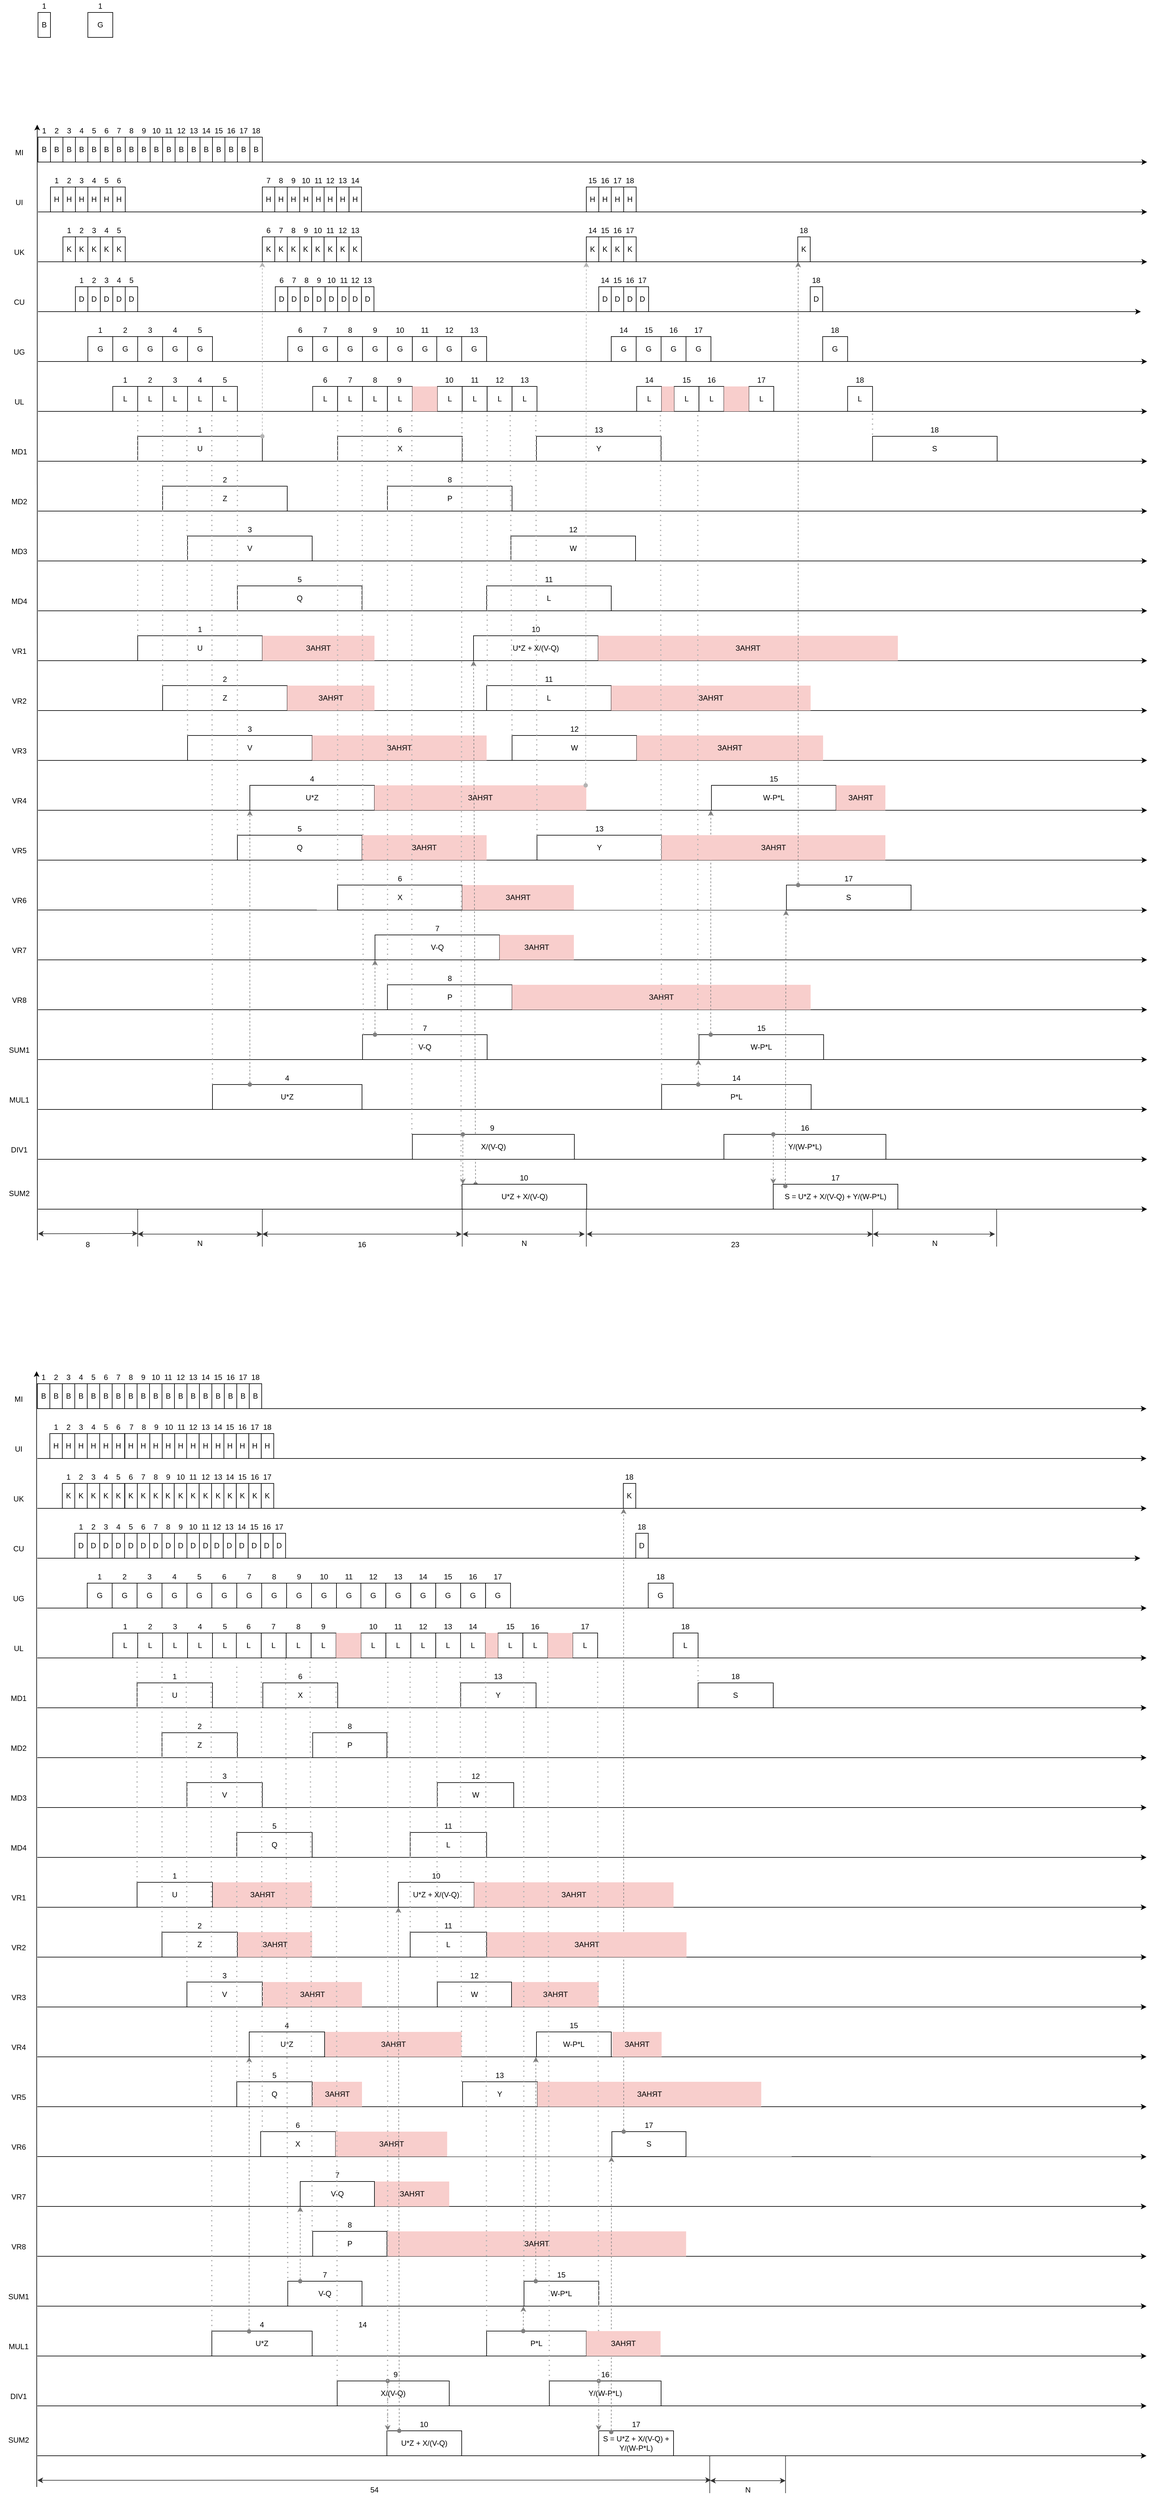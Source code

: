 <mxfile version="17.5.0" type="github">
  <diagram id="vwK4uNXO9dX0JLoXoTv2" name="Page-1">
    <mxGraphModel dx="1673" dy="2103" grid="1" gridSize="10" guides="1" tooltips="1" connect="1" arrows="1" fold="1" page="1" pageScale="1" pageWidth="827" pageHeight="1169" math="0" shadow="0">
      <root>
        <mxCell id="0" />
        <mxCell id="1" parent="0" />
        <mxCell id="t2vM0j-yHt9iX_TJ1QTP-2" value="" style="endArrow=classic;html=1;rounded=0;" parent="1" edge="1">
          <mxGeometry width="50" height="50" relative="1" as="geometry">
            <mxPoint x="199" y="1730" as="sourcePoint" />
            <mxPoint x="198.75" y="-60" as="targetPoint" />
          </mxGeometry>
        </mxCell>
        <mxCell id="t2vM0j-yHt9iX_TJ1QTP-3" value="" style="endArrow=classic;html=1;rounded=0;" parent="1" edge="1">
          <mxGeometry width="50" height="50" relative="1" as="geometry">
            <mxPoint x="200" as="sourcePoint" />
            <mxPoint x="1980" as="targetPoint" />
          </mxGeometry>
        </mxCell>
        <mxCell id="t2vM0j-yHt9iX_TJ1QTP-4" value="" style="endArrow=classic;html=1;rounded=0;" parent="1" edge="1">
          <mxGeometry width="50" height="50" relative="1" as="geometry">
            <mxPoint x="200" y="80" as="sourcePoint" />
            <mxPoint x="1980" y="80" as="targetPoint" />
          </mxGeometry>
        </mxCell>
        <mxCell id="t2vM0j-yHt9iX_TJ1QTP-5" value="" style="endArrow=classic;html=1;rounded=0;" parent="1" edge="1">
          <mxGeometry width="50" height="50" relative="1" as="geometry">
            <mxPoint x="200" y="160" as="sourcePoint" />
            <mxPoint x="1980" y="160" as="targetPoint" />
          </mxGeometry>
        </mxCell>
        <mxCell id="t2vM0j-yHt9iX_TJ1QTP-6" value="" style="endArrow=classic;html=1;rounded=0;" parent="1" edge="1">
          <mxGeometry width="50" height="50" relative="1" as="geometry">
            <mxPoint x="200" y="240" as="sourcePoint" />
            <mxPoint x="1970" y="240" as="targetPoint" />
          </mxGeometry>
        </mxCell>
        <mxCell id="t2vM0j-yHt9iX_TJ1QTP-7" value="" style="endArrow=classic;html=1;rounded=0;" parent="1" edge="1">
          <mxGeometry width="50" height="50" relative="1" as="geometry">
            <mxPoint x="200" y="320" as="sourcePoint" />
            <mxPoint x="1980" y="320" as="targetPoint" />
          </mxGeometry>
        </mxCell>
        <mxCell id="t2vM0j-yHt9iX_TJ1QTP-8" value="" style="endArrow=classic;html=1;rounded=0;" parent="1" edge="1">
          <mxGeometry width="50" height="50" relative="1" as="geometry">
            <mxPoint x="200" y="400" as="sourcePoint" />
            <mxPoint x="1980" y="400" as="targetPoint" />
          </mxGeometry>
        </mxCell>
        <mxCell id="t2vM0j-yHt9iX_TJ1QTP-9" value="" style="endArrow=classic;html=1;rounded=0;" parent="1" edge="1">
          <mxGeometry width="50" height="50" relative="1" as="geometry">
            <mxPoint x="200" y="480" as="sourcePoint" />
            <mxPoint x="1980" y="480" as="targetPoint" />
          </mxGeometry>
        </mxCell>
        <mxCell id="t2vM0j-yHt9iX_TJ1QTP-10" value="" style="endArrow=classic;html=1;rounded=0;" parent="1" edge="1">
          <mxGeometry width="50" height="50" relative="1" as="geometry">
            <mxPoint x="200" y="560" as="sourcePoint" />
            <mxPoint x="1980" y="560" as="targetPoint" />
          </mxGeometry>
        </mxCell>
        <mxCell id="t2vM0j-yHt9iX_TJ1QTP-11" value="" style="endArrow=classic;html=1;rounded=0;" parent="1" edge="1">
          <mxGeometry width="50" height="50" relative="1" as="geometry">
            <mxPoint x="200" y="640" as="sourcePoint" />
            <mxPoint x="1980" y="640" as="targetPoint" />
          </mxGeometry>
        </mxCell>
        <mxCell id="t2vM0j-yHt9iX_TJ1QTP-12" value="MI" style="text;html=1;strokeColor=none;fillColor=none;align=center;verticalAlign=middle;whiteSpace=wrap;rounded=0;" parent="1" vertex="1">
          <mxGeometry x="140" y="-30" width="60" height="30" as="geometry" />
        </mxCell>
        <mxCell id="t2vM0j-yHt9iX_TJ1QTP-17" value="UI" style="text;html=1;strokeColor=none;fillColor=none;align=center;verticalAlign=middle;whiteSpace=wrap;rounded=0;" parent="1" vertex="1">
          <mxGeometry x="140" y="50" width="60" height="30" as="geometry" />
        </mxCell>
        <mxCell id="t2vM0j-yHt9iX_TJ1QTP-18" value="UK" style="text;html=1;strokeColor=none;fillColor=none;align=center;verticalAlign=middle;whiteSpace=wrap;rounded=0;" parent="1" vertex="1">
          <mxGeometry x="140" y="130" width="60" height="30" as="geometry" />
        </mxCell>
        <mxCell id="t2vM0j-yHt9iX_TJ1QTP-19" value="CU" style="text;html=1;strokeColor=none;fillColor=none;align=center;verticalAlign=middle;whiteSpace=wrap;rounded=0;" parent="1" vertex="1">
          <mxGeometry x="140" y="210" width="60" height="30" as="geometry" />
        </mxCell>
        <mxCell id="t2vM0j-yHt9iX_TJ1QTP-20" value="UG" style="text;html=1;strokeColor=none;fillColor=none;align=center;verticalAlign=middle;whiteSpace=wrap;rounded=0;" parent="1" vertex="1">
          <mxGeometry x="140" y="290" width="60" height="30" as="geometry" />
        </mxCell>
        <mxCell id="t2vM0j-yHt9iX_TJ1QTP-21" value="UL" style="text;html=1;strokeColor=none;fillColor=none;align=center;verticalAlign=middle;whiteSpace=wrap;rounded=0;" parent="1" vertex="1">
          <mxGeometry x="140" y="370" width="60" height="30" as="geometry" />
        </mxCell>
        <mxCell id="t2vM0j-yHt9iX_TJ1QTP-22" value="MD1" style="text;html=1;strokeColor=none;fillColor=none;align=center;verticalAlign=middle;whiteSpace=wrap;rounded=0;" parent="1" vertex="1">
          <mxGeometry x="140" y="450" width="60" height="30" as="geometry" />
        </mxCell>
        <mxCell id="t2vM0j-yHt9iX_TJ1QTP-23" value="MD2" style="text;html=1;strokeColor=none;fillColor=none;align=center;verticalAlign=middle;whiteSpace=wrap;rounded=0;" parent="1" vertex="1">
          <mxGeometry x="140" y="530" width="60" height="30" as="geometry" />
        </mxCell>
        <mxCell id="t2vM0j-yHt9iX_TJ1QTP-24" value="MD3" style="text;html=1;strokeColor=none;fillColor=none;align=center;verticalAlign=middle;whiteSpace=wrap;rounded=0;" parent="1" vertex="1">
          <mxGeometry x="140" y="610" width="60" height="30" as="geometry" />
        </mxCell>
        <mxCell id="t2vM0j-yHt9iX_TJ1QTP-25" value="" style="endArrow=classic;html=1;rounded=0;" parent="1" edge="1">
          <mxGeometry width="50" height="50" relative="1" as="geometry">
            <mxPoint x="200" y="720" as="sourcePoint" />
            <mxPoint x="1980" y="720" as="targetPoint" />
          </mxGeometry>
        </mxCell>
        <mxCell id="t2vM0j-yHt9iX_TJ1QTP-26" value="" style="endArrow=classic;html=1;rounded=0;" parent="1" edge="1">
          <mxGeometry width="50" height="50" relative="1" as="geometry">
            <mxPoint x="200" y="800" as="sourcePoint" />
            <mxPoint x="1980" y="800" as="targetPoint" />
          </mxGeometry>
        </mxCell>
        <mxCell id="t2vM0j-yHt9iX_TJ1QTP-27" value="" style="endArrow=classic;html=1;rounded=0;" parent="1" edge="1">
          <mxGeometry width="50" height="50" relative="1" as="geometry">
            <mxPoint x="200" y="880.0" as="sourcePoint" />
            <mxPoint x="1980" y="880" as="targetPoint" />
          </mxGeometry>
        </mxCell>
        <mxCell id="t2vM0j-yHt9iX_TJ1QTP-28" value="" style="endArrow=classic;html=1;rounded=0;" parent="1" edge="1">
          <mxGeometry width="50" height="50" relative="1" as="geometry">
            <mxPoint x="200" y="960.0" as="sourcePoint" />
            <mxPoint x="1980" y="960" as="targetPoint" />
          </mxGeometry>
        </mxCell>
        <mxCell id="t2vM0j-yHt9iX_TJ1QTP-29" value="" style="endArrow=classic;html=1;rounded=0;" parent="1" edge="1">
          <mxGeometry width="50" height="50" relative="1" as="geometry">
            <mxPoint x="200" y="1040" as="sourcePoint" />
            <mxPoint x="1980" y="1040" as="targetPoint" />
          </mxGeometry>
        </mxCell>
        <mxCell id="t2vM0j-yHt9iX_TJ1QTP-30" value="" style="endArrow=classic;html=1;rounded=0;" parent="1" edge="1">
          <mxGeometry width="50" height="50" relative="1" as="geometry">
            <mxPoint x="200" y="1120" as="sourcePoint" />
            <mxPoint x="1980" y="1120" as="targetPoint" />
          </mxGeometry>
        </mxCell>
        <mxCell id="t2vM0j-yHt9iX_TJ1QTP-31" value="" style="endArrow=classic;html=1;rounded=0;" parent="1" edge="1">
          <mxGeometry width="50" height="50" relative="1" as="geometry">
            <mxPoint x="200" y="1200.0" as="sourcePoint" />
            <mxPoint x="1980" y="1200.25" as="targetPoint" />
          </mxGeometry>
        </mxCell>
        <mxCell id="t2vM0j-yHt9iX_TJ1QTP-32" value="" style="endArrow=classic;html=1;rounded=0;" parent="1" edge="1">
          <mxGeometry width="50" height="50" relative="1" as="geometry">
            <mxPoint x="200" y="1280.0" as="sourcePoint" />
            <mxPoint x="1980" y="1280" as="targetPoint" />
          </mxGeometry>
        </mxCell>
        <mxCell id="t2vM0j-yHt9iX_TJ1QTP-33" value="" style="endArrow=classic;html=1;rounded=0;" parent="1" edge="1">
          <mxGeometry width="50" height="50" relative="1" as="geometry">
            <mxPoint x="200" y="1360" as="sourcePoint" />
            <mxPoint x="1980" y="1360" as="targetPoint" />
          </mxGeometry>
        </mxCell>
        <mxCell id="t2vM0j-yHt9iX_TJ1QTP-34" value="" style="endArrow=classic;html=1;rounded=0;" parent="1" edge="1">
          <mxGeometry width="50" height="50" relative="1" as="geometry">
            <mxPoint x="200" y="1440" as="sourcePoint" />
            <mxPoint x="1980" y="1440" as="targetPoint" />
          </mxGeometry>
        </mxCell>
        <mxCell id="t2vM0j-yHt9iX_TJ1QTP-35" value="" style="endArrow=classic;html=1;rounded=0;" parent="1" edge="1">
          <mxGeometry width="50" height="50" relative="1" as="geometry">
            <mxPoint x="200" y="1520.0" as="sourcePoint" />
            <mxPoint x="1980" y="1520" as="targetPoint" />
          </mxGeometry>
        </mxCell>
        <mxCell id="t2vM0j-yHt9iX_TJ1QTP-36" value="" style="endArrow=classic;html=1;rounded=0;" parent="1" edge="1">
          <mxGeometry width="50" height="50" relative="1" as="geometry">
            <mxPoint x="200" y="1600.0" as="sourcePoint" />
            <mxPoint x="1980" y="1600" as="targetPoint" />
          </mxGeometry>
        </mxCell>
        <mxCell id="t2vM0j-yHt9iX_TJ1QTP-41" value="MD4" style="text;html=1;strokeColor=none;fillColor=none;align=center;verticalAlign=middle;whiteSpace=wrap;rounded=0;" parent="1" vertex="1">
          <mxGeometry x="140" y="690" width="60" height="30" as="geometry" />
        </mxCell>
        <mxCell id="t2vM0j-yHt9iX_TJ1QTP-42" value="VR1" style="text;html=1;strokeColor=none;fillColor=none;align=center;verticalAlign=middle;whiteSpace=wrap;rounded=0;" parent="1" vertex="1">
          <mxGeometry x="140" y="770" width="60" height="30" as="geometry" />
        </mxCell>
        <mxCell id="t2vM0j-yHt9iX_TJ1QTP-43" value="VR2" style="text;html=1;strokeColor=none;fillColor=none;align=center;verticalAlign=middle;whiteSpace=wrap;rounded=0;" parent="1" vertex="1">
          <mxGeometry x="140" y="850" width="60" height="30" as="geometry" />
        </mxCell>
        <mxCell id="t2vM0j-yHt9iX_TJ1QTP-44" value="VR3" style="text;html=1;strokeColor=none;fillColor=none;align=center;verticalAlign=middle;whiteSpace=wrap;rounded=0;" parent="1" vertex="1">
          <mxGeometry x="140" y="930" width="60" height="30" as="geometry" />
        </mxCell>
        <mxCell id="t2vM0j-yHt9iX_TJ1QTP-45" value="VR4" style="text;html=1;strokeColor=none;fillColor=none;align=center;verticalAlign=middle;whiteSpace=wrap;rounded=0;" parent="1" vertex="1">
          <mxGeometry x="140" y="1010" width="60" height="30" as="geometry" />
        </mxCell>
        <mxCell id="t2vM0j-yHt9iX_TJ1QTP-46" value="VR5" style="text;html=1;strokeColor=none;fillColor=none;align=center;verticalAlign=middle;whiteSpace=wrap;rounded=0;" parent="1" vertex="1">
          <mxGeometry x="140" y="1090" width="60" height="30" as="geometry" />
        </mxCell>
        <mxCell id="t2vM0j-yHt9iX_TJ1QTP-47" value="VR6" style="text;html=1;strokeColor=none;fillColor=none;align=center;verticalAlign=middle;whiteSpace=wrap;rounded=0;" parent="1" vertex="1">
          <mxGeometry x="140" y="1170" width="60" height="30" as="geometry" />
        </mxCell>
        <mxCell id="t2vM0j-yHt9iX_TJ1QTP-48" value="VR7" style="text;html=1;strokeColor=none;fillColor=none;align=center;verticalAlign=middle;whiteSpace=wrap;rounded=0;" parent="1" vertex="1">
          <mxGeometry x="140" y="1250" width="60" height="30" as="geometry" />
        </mxCell>
        <mxCell id="t2vM0j-yHt9iX_TJ1QTP-49" value="VR8" style="text;html=1;strokeColor=none;fillColor=none;align=center;verticalAlign=middle;whiteSpace=wrap;rounded=0;" parent="1" vertex="1">
          <mxGeometry x="140" y="1330" width="60" height="30" as="geometry" />
        </mxCell>
        <mxCell id="t2vM0j-yHt9iX_TJ1QTP-59" value="SUM1" style="text;html=1;strokeColor=none;fillColor=none;align=center;verticalAlign=middle;whiteSpace=wrap;rounded=0;" parent="1" vertex="1">
          <mxGeometry x="140" y="1410" width="60" height="30" as="geometry" />
        </mxCell>
        <mxCell id="t2vM0j-yHt9iX_TJ1QTP-60" value="MUL1" style="text;html=1;strokeColor=none;fillColor=none;align=center;verticalAlign=middle;whiteSpace=wrap;rounded=0;" parent="1" vertex="1">
          <mxGeometry x="140" y="1490" width="60" height="30" as="geometry" />
        </mxCell>
        <mxCell id="t2vM0j-yHt9iX_TJ1QTP-61" value="DIV1" style="text;html=1;strokeColor=none;fillColor=none;align=center;verticalAlign=middle;whiteSpace=wrap;rounded=0;" parent="1" vertex="1">
          <mxGeometry x="140" y="1570" width="60" height="30" as="geometry" />
        </mxCell>
        <mxCell id="t2vM0j-yHt9iX_TJ1QTP-66" value="B" style="rounded=0;whiteSpace=wrap;html=1;" parent="1" vertex="1">
          <mxGeometry x="200" y="-240" width="20" height="40" as="geometry" />
        </mxCell>
        <mxCell id="t2vM0j-yHt9iX_TJ1QTP-67" value="G" style="rounded=0;whiteSpace=wrap;html=1;" parent="1" vertex="1">
          <mxGeometry x="280" y="-240" width="40" height="40" as="geometry" />
        </mxCell>
        <mxCell id="t2vM0j-yHt9iX_TJ1QTP-68" value="B" style="rounded=0;whiteSpace=wrap;html=1;" parent="1" vertex="1">
          <mxGeometry x="200" y="-40" width="20" height="40" as="geometry" />
        </mxCell>
        <mxCell id="t2vM0j-yHt9iX_TJ1QTP-69" value="B" style="rounded=0;whiteSpace=wrap;html=1;" parent="1" vertex="1">
          <mxGeometry x="220" y="-40" width="20" height="40" as="geometry" />
        </mxCell>
        <mxCell id="t2vM0j-yHt9iX_TJ1QTP-70" value="B" style="rounded=0;whiteSpace=wrap;html=1;" parent="1" vertex="1">
          <mxGeometry x="240" y="-40" width="20" height="40" as="geometry" />
        </mxCell>
        <mxCell id="t2vM0j-yHt9iX_TJ1QTP-71" value="B" style="rounded=0;whiteSpace=wrap;html=1;" parent="1" vertex="1">
          <mxGeometry x="260" y="-40" width="20" height="40" as="geometry" />
        </mxCell>
        <mxCell id="t2vM0j-yHt9iX_TJ1QTP-72" value="B" style="rounded=0;whiteSpace=wrap;html=1;" parent="1" vertex="1">
          <mxGeometry x="280" y="-40" width="20" height="40" as="geometry" />
        </mxCell>
        <mxCell id="t2vM0j-yHt9iX_TJ1QTP-73" value="B" style="rounded=0;whiteSpace=wrap;html=1;" parent="1" vertex="1">
          <mxGeometry x="300" y="-40" width="20" height="40" as="geometry" />
        </mxCell>
        <mxCell id="t2vM0j-yHt9iX_TJ1QTP-74" value="B" style="rounded=0;whiteSpace=wrap;html=1;" parent="1" vertex="1">
          <mxGeometry x="320" y="-40" width="20" height="40" as="geometry" />
        </mxCell>
        <mxCell id="t2vM0j-yHt9iX_TJ1QTP-75" value="B" style="rounded=0;whiteSpace=wrap;html=1;" parent="1" vertex="1">
          <mxGeometry x="340" y="-40" width="20" height="40" as="geometry" />
        </mxCell>
        <mxCell id="t2vM0j-yHt9iX_TJ1QTP-76" value="1" style="text;html=1;strokeColor=none;fillColor=none;align=center;verticalAlign=middle;whiteSpace=wrap;rounded=0;" parent="1" vertex="1">
          <mxGeometry x="200" y="-60" width="20" height="20" as="geometry" />
        </mxCell>
        <mxCell id="t2vM0j-yHt9iX_TJ1QTP-77" value="1" style="text;html=1;strokeColor=none;fillColor=none;align=center;verticalAlign=middle;whiteSpace=wrap;rounded=0;" parent="1" vertex="1">
          <mxGeometry x="200" y="-260" width="20" height="20" as="geometry" />
        </mxCell>
        <mxCell id="t2vM0j-yHt9iX_TJ1QTP-78" value="1" style="text;html=1;strokeColor=none;fillColor=none;align=center;verticalAlign=middle;whiteSpace=wrap;rounded=0;" parent="1" vertex="1">
          <mxGeometry x="280" y="-260" width="40" height="20" as="geometry" />
        </mxCell>
        <mxCell id="t2vM0j-yHt9iX_TJ1QTP-79" value="2" style="text;html=1;strokeColor=none;fillColor=none;align=center;verticalAlign=middle;whiteSpace=wrap;rounded=0;" parent="1" vertex="1">
          <mxGeometry x="220" y="-60" width="20" height="20" as="geometry" />
        </mxCell>
        <mxCell id="t2vM0j-yHt9iX_TJ1QTP-80" value="3" style="text;html=1;strokeColor=none;fillColor=none;align=center;verticalAlign=middle;whiteSpace=wrap;rounded=0;" parent="1" vertex="1">
          <mxGeometry x="240" y="-60" width="20" height="20" as="geometry" />
        </mxCell>
        <mxCell id="t2vM0j-yHt9iX_TJ1QTP-81" value="4" style="text;html=1;strokeColor=none;fillColor=none;align=center;verticalAlign=middle;whiteSpace=wrap;rounded=0;" parent="1" vertex="1">
          <mxGeometry x="260" y="-60" width="20" height="20" as="geometry" />
        </mxCell>
        <mxCell id="t2vM0j-yHt9iX_TJ1QTP-90" value="5" style="text;html=1;strokeColor=none;fillColor=none;align=center;verticalAlign=middle;whiteSpace=wrap;rounded=0;" parent="1" vertex="1">
          <mxGeometry x="280" y="-60" width="20" height="20" as="geometry" />
        </mxCell>
        <mxCell id="t2vM0j-yHt9iX_TJ1QTP-91" value="6" style="text;html=1;strokeColor=none;fillColor=none;align=center;verticalAlign=middle;whiteSpace=wrap;rounded=0;" parent="1" vertex="1">
          <mxGeometry x="300" y="-60" width="20" height="20" as="geometry" />
        </mxCell>
        <mxCell id="t2vM0j-yHt9iX_TJ1QTP-92" value="7" style="text;html=1;strokeColor=none;fillColor=none;align=center;verticalAlign=middle;whiteSpace=wrap;rounded=0;" parent="1" vertex="1">
          <mxGeometry x="320" y="-60" width="20" height="20" as="geometry" />
        </mxCell>
        <mxCell id="t2vM0j-yHt9iX_TJ1QTP-93" value="8" style="text;html=1;strokeColor=none;fillColor=none;align=center;verticalAlign=middle;whiteSpace=wrap;rounded=0;" parent="1" vertex="1">
          <mxGeometry x="340" y="-60" width="20" height="20" as="geometry" />
        </mxCell>
        <mxCell id="t2vM0j-yHt9iX_TJ1QTP-94" value="H" style="rounded=0;whiteSpace=wrap;html=1;" parent="1" vertex="1">
          <mxGeometry x="220" y="40" width="20" height="40" as="geometry" />
        </mxCell>
        <mxCell id="t2vM0j-yHt9iX_TJ1QTP-95" value="H" style="rounded=0;whiteSpace=wrap;html=1;" parent="1" vertex="1">
          <mxGeometry x="240" y="40" width="20" height="40" as="geometry" />
        </mxCell>
        <mxCell id="t2vM0j-yHt9iX_TJ1QTP-96" value="H" style="rounded=0;whiteSpace=wrap;html=1;" parent="1" vertex="1">
          <mxGeometry x="260" y="40" width="20" height="40" as="geometry" />
        </mxCell>
        <mxCell id="t2vM0j-yHt9iX_TJ1QTP-97" value="H" style="rounded=0;whiteSpace=wrap;html=1;" parent="1" vertex="1">
          <mxGeometry x="280" y="40" width="20" height="40" as="geometry" />
        </mxCell>
        <mxCell id="t2vM0j-yHt9iX_TJ1QTP-98" value="H" style="rounded=0;whiteSpace=wrap;html=1;" parent="1" vertex="1">
          <mxGeometry x="300" y="40" width="20" height="40" as="geometry" />
        </mxCell>
        <mxCell id="t2vM0j-yHt9iX_TJ1QTP-99" value="H" style="rounded=0;whiteSpace=wrap;html=1;" parent="1" vertex="1">
          <mxGeometry x="320" y="40" width="20" height="40" as="geometry" />
        </mxCell>
        <mxCell id="t2vM0j-yHt9iX_TJ1QTP-100" value="H" style="rounded=0;whiteSpace=wrap;html=1;" parent="1" vertex="1">
          <mxGeometry x="560.0" y="40" width="20" height="40" as="geometry" />
        </mxCell>
        <mxCell id="t2vM0j-yHt9iX_TJ1QTP-101" value="H" style="rounded=0;whiteSpace=wrap;html=1;" parent="1" vertex="1">
          <mxGeometry x="580.0" y="40" width="20" height="40" as="geometry" />
        </mxCell>
        <mxCell id="t2vM0j-yHt9iX_TJ1QTP-102" value="1" style="text;html=1;strokeColor=none;fillColor=none;align=center;verticalAlign=middle;whiteSpace=wrap;rounded=0;" parent="1" vertex="1">
          <mxGeometry x="220" y="20" width="20" height="20" as="geometry" />
        </mxCell>
        <mxCell id="t2vM0j-yHt9iX_TJ1QTP-103" value="2" style="text;html=1;strokeColor=none;fillColor=none;align=center;verticalAlign=middle;whiteSpace=wrap;rounded=0;" parent="1" vertex="1">
          <mxGeometry x="240" y="20" width="20" height="20" as="geometry" />
        </mxCell>
        <mxCell id="t2vM0j-yHt9iX_TJ1QTP-104" value="3" style="text;html=1;strokeColor=none;fillColor=none;align=center;verticalAlign=middle;whiteSpace=wrap;rounded=0;" parent="1" vertex="1">
          <mxGeometry x="260" y="20" width="20" height="20" as="geometry" />
        </mxCell>
        <mxCell id="t2vM0j-yHt9iX_TJ1QTP-105" value="4" style="text;html=1;strokeColor=none;fillColor=none;align=center;verticalAlign=middle;whiteSpace=wrap;rounded=0;" parent="1" vertex="1">
          <mxGeometry x="280" y="20" width="20" height="20" as="geometry" />
        </mxCell>
        <mxCell id="t2vM0j-yHt9iX_TJ1QTP-106" value="5" style="text;html=1;strokeColor=none;fillColor=none;align=center;verticalAlign=middle;whiteSpace=wrap;rounded=0;" parent="1" vertex="1">
          <mxGeometry x="300" y="20" width="20" height="20" as="geometry" />
        </mxCell>
        <mxCell id="t2vM0j-yHt9iX_TJ1QTP-107" value="6" style="text;html=1;strokeColor=none;fillColor=none;align=center;verticalAlign=middle;whiteSpace=wrap;rounded=0;" parent="1" vertex="1">
          <mxGeometry x="320" y="20" width="20" height="20" as="geometry" />
        </mxCell>
        <mxCell id="t2vM0j-yHt9iX_TJ1QTP-108" value="7" style="text;html=1;strokeColor=none;fillColor=none;align=center;verticalAlign=middle;whiteSpace=wrap;rounded=0;" parent="1" vertex="1">
          <mxGeometry x="560.0" y="20" width="20" height="20" as="geometry" />
        </mxCell>
        <mxCell id="t2vM0j-yHt9iX_TJ1QTP-109" value="8" style="text;html=1;strokeColor=none;fillColor=none;align=center;verticalAlign=middle;whiteSpace=wrap;rounded=0;" parent="1" vertex="1">
          <mxGeometry x="580.0" y="20" width="20" height="20" as="geometry" />
        </mxCell>
        <mxCell id="t2vM0j-yHt9iX_TJ1QTP-110" value="K" style="rounded=0;whiteSpace=wrap;html=1;" parent="1" vertex="1">
          <mxGeometry x="240" y="120" width="20" height="40" as="geometry" />
        </mxCell>
        <mxCell id="t2vM0j-yHt9iX_TJ1QTP-111" value="K" style="rounded=0;whiteSpace=wrap;html=1;" parent="1" vertex="1">
          <mxGeometry x="260" y="120" width="20" height="40" as="geometry" />
        </mxCell>
        <mxCell id="t2vM0j-yHt9iX_TJ1QTP-112" value="K" style="rounded=0;whiteSpace=wrap;html=1;" parent="1" vertex="1">
          <mxGeometry x="280" y="120" width="20" height="40" as="geometry" />
        </mxCell>
        <mxCell id="t2vM0j-yHt9iX_TJ1QTP-113" value="K" style="rounded=0;whiteSpace=wrap;html=1;" parent="1" vertex="1">
          <mxGeometry x="300" y="120" width="20" height="40" as="geometry" />
        </mxCell>
        <mxCell id="t2vM0j-yHt9iX_TJ1QTP-114" value="K" style="rounded=0;whiteSpace=wrap;html=1;" parent="1" vertex="1">
          <mxGeometry x="320" y="120" width="20" height="40" as="geometry" />
        </mxCell>
        <mxCell id="t2vM0j-yHt9iX_TJ1QTP-115" value="K" style="rounded=0;whiteSpace=wrap;html=1;" parent="1" vertex="1">
          <mxGeometry x="560" y="120" width="20" height="40" as="geometry" />
        </mxCell>
        <mxCell id="t2vM0j-yHt9iX_TJ1QTP-116" value="K" style="rounded=0;whiteSpace=wrap;html=1;" parent="1" vertex="1">
          <mxGeometry x="580" y="120" width="20" height="40" as="geometry" />
        </mxCell>
        <mxCell id="t2vM0j-yHt9iX_TJ1QTP-117" value="K" style="rounded=0;whiteSpace=wrap;html=1;" parent="1" vertex="1">
          <mxGeometry x="620" y="120" width="19.17" height="40" as="geometry" />
        </mxCell>
        <mxCell id="t2vM0j-yHt9iX_TJ1QTP-118" value="1" style="text;html=1;strokeColor=none;fillColor=none;align=center;verticalAlign=middle;whiteSpace=wrap;rounded=0;" parent="1" vertex="1">
          <mxGeometry x="240" y="100" width="20" height="20" as="geometry" />
        </mxCell>
        <mxCell id="t2vM0j-yHt9iX_TJ1QTP-119" value="2" style="text;html=1;strokeColor=none;fillColor=none;align=center;verticalAlign=middle;whiteSpace=wrap;rounded=0;" parent="1" vertex="1">
          <mxGeometry x="260" y="100" width="20" height="20" as="geometry" />
        </mxCell>
        <mxCell id="t2vM0j-yHt9iX_TJ1QTP-120" value="3" style="text;html=1;strokeColor=none;fillColor=none;align=center;verticalAlign=middle;whiteSpace=wrap;rounded=0;" parent="1" vertex="1">
          <mxGeometry x="280" y="100" width="20" height="20" as="geometry" />
        </mxCell>
        <mxCell id="t2vM0j-yHt9iX_TJ1QTP-121" value="4" style="text;html=1;strokeColor=none;fillColor=none;align=center;verticalAlign=middle;whiteSpace=wrap;rounded=0;" parent="1" vertex="1">
          <mxGeometry x="300" y="100" width="20" height="20" as="geometry" />
        </mxCell>
        <mxCell id="t2vM0j-yHt9iX_TJ1QTP-122" value="5" style="text;html=1;strokeColor=none;fillColor=none;align=center;verticalAlign=middle;whiteSpace=wrap;rounded=0;" parent="1" vertex="1">
          <mxGeometry x="320" y="100" width="20" height="20" as="geometry" />
        </mxCell>
        <mxCell id="t2vM0j-yHt9iX_TJ1QTP-123" value="6" style="text;html=1;strokeColor=none;fillColor=none;align=center;verticalAlign=middle;whiteSpace=wrap;rounded=0;" parent="1" vertex="1">
          <mxGeometry x="560" y="100" width="20" height="20" as="geometry" />
        </mxCell>
        <mxCell id="t2vM0j-yHt9iX_TJ1QTP-124" value="7" style="text;html=1;strokeColor=none;fillColor=none;align=center;verticalAlign=middle;whiteSpace=wrap;rounded=0;" parent="1" vertex="1">
          <mxGeometry x="580" y="100" width="20" height="20" as="geometry" />
        </mxCell>
        <mxCell id="t2vM0j-yHt9iX_TJ1QTP-125" value="9" style="text;html=1;strokeColor=none;fillColor=none;align=center;verticalAlign=middle;whiteSpace=wrap;rounded=0;" parent="1" vertex="1">
          <mxGeometry x="620.0" y="100" width="20" height="20" as="geometry" />
        </mxCell>
        <mxCell id="t2vM0j-yHt9iX_TJ1QTP-127" value="D" style="rounded=0;whiteSpace=wrap;html=1;" parent="1" vertex="1">
          <mxGeometry x="260" y="200" width="20" height="40" as="geometry" />
        </mxCell>
        <mxCell id="t2vM0j-yHt9iX_TJ1QTP-128" value="D" style="rounded=0;whiteSpace=wrap;html=1;" parent="1" vertex="1">
          <mxGeometry x="280" y="200" width="20" height="40" as="geometry" />
        </mxCell>
        <mxCell id="t2vM0j-yHt9iX_TJ1QTP-129" value="D" style="rounded=0;whiteSpace=wrap;html=1;" parent="1" vertex="1">
          <mxGeometry x="300" y="200" width="20" height="40" as="geometry" />
        </mxCell>
        <mxCell id="t2vM0j-yHt9iX_TJ1QTP-130" value="D" style="rounded=0;whiteSpace=wrap;html=1;" parent="1" vertex="1">
          <mxGeometry x="320" y="200" width="20" height="40" as="geometry" />
        </mxCell>
        <mxCell id="t2vM0j-yHt9iX_TJ1QTP-131" value="D" style="rounded=0;whiteSpace=wrap;html=1;" parent="1" vertex="1">
          <mxGeometry x="340" y="200" width="20" height="40" as="geometry" />
        </mxCell>
        <mxCell id="t2vM0j-yHt9iX_TJ1QTP-132" value="D" style="rounded=0;whiteSpace=wrap;html=1;" parent="1" vertex="1">
          <mxGeometry x="580.83" y="200" width="20" height="40" as="geometry" />
        </mxCell>
        <mxCell id="t2vM0j-yHt9iX_TJ1QTP-133" value="D" style="rounded=0;whiteSpace=wrap;html=1;" parent="1" vertex="1">
          <mxGeometry x="600.83" y="200" width="20" height="40" as="geometry" />
        </mxCell>
        <mxCell id="t2vM0j-yHt9iX_TJ1QTP-134" value="D" style="rounded=0;whiteSpace=wrap;html=1;" parent="1" vertex="1">
          <mxGeometry x="620.83" y="200" width="20" height="40" as="geometry" />
        </mxCell>
        <mxCell id="t2vM0j-yHt9iX_TJ1QTP-135" value="1" style="text;html=1;strokeColor=none;fillColor=none;align=center;verticalAlign=middle;whiteSpace=wrap;rounded=0;" parent="1" vertex="1">
          <mxGeometry x="260" y="180" width="20" height="20" as="geometry" />
        </mxCell>
        <mxCell id="t2vM0j-yHt9iX_TJ1QTP-136" value="2" style="text;html=1;strokeColor=none;fillColor=none;align=center;verticalAlign=middle;whiteSpace=wrap;rounded=0;" parent="1" vertex="1">
          <mxGeometry x="280" y="180" width="20" height="20" as="geometry" />
        </mxCell>
        <mxCell id="t2vM0j-yHt9iX_TJ1QTP-137" value="3" style="text;html=1;strokeColor=none;fillColor=none;align=center;verticalAlign=middle;whiteSpace=wrap;rounded=0;" parent="1" vertex="1">
          <mxGeometry x="300" y="180" width="20" height="20" as="geometry" />
        </mxCell>
        <mxCell id="t2vM0j-yHt9iX_TJ1QTP-138" value="4" style="text;html=1;strokeColor=none;fillColor=none;align=center;verticalAlign=middle;whiteSpace=wrap;rounded=0;" parent="1" vertex="1">
          <mxGeometry x="320" y="180" width="20" height="20" as="geometry" />
        </mxCell>
        <mxCell id="t2vM0j-yHt9iX_TJ1QTP-139" value="5" style="text;html=1;strokeColor=none;fillColor=none;align=center;verticalAlign=middle;whiteSpace=wrap;rounded=0;" parent="1" vertex="1">
          <mxGeometry x="340" y="180" width="20" height="20" as="geometry" />
        </mxCell>
        <mxCell id="t2vM0j-yHt9iX_TJ1QTP-140" value="6" style="text;html=1;strokeColor=none;fillColor=none;align=center;verticalAlign=middle;whiteSpace=wrap;rounded=0;" parent="1" vertex="1">
          <mxGeometry x="580.83" y="180" width="20" height="20" as="geometry" />
        </mxCell>
        <mxCell id="t2vM0j-yHt9iX_TJ1QTP-141" value="7" style="text;html=1;strokeColor=none;fillColor=none;align=center;verticalAlign=middle;whiteSpace=wrap;rounded=0;" parent="1" vertex="1">
          <mxGeometry x="600.83" y="180" width="20" height="20" as="geometry" />
        </mxCell>
        <mxCell id="t2vM0j-yHt9iX_TJ1QTP-142" value="8" style="text;html=1;strokeColor=none;fillColor=none;align=center;verticalAlign=middle;whiteSpace=wrap;rounded=0;" parent="1" vertex="1">
          <mxGeometry x="620.83" y="180" width="20" height="20" as="geometry" />
        </mxCell>
        <mxCell id="t2vM0j-yHt9iX_TJ1QTP-143" value="G" style="rounded=0;whiteSpace=wrap;html=1;" parent="1" vertex="1">
          <mxGeometry x="280" y="280" width="40" height="40" as="geometry" />
        </mxCell>
        <mxCell id="t2vM0j-yHt9iX_TJ1QTP-144" value="1" style="text;html=1;strokeColor=none;fillColor=none;align=center;verticalAlign=middle;whiteSpace=wrap;rounded=0;" parent="1" vertex="1">
          <mxGeometry x="280" y="260" width="40" height="20" as="geometry" />
        </mxCell>
        <mxCell id="t2vM0j-yHt9iX_TJ1QTP-145" value="G" style="rounded=0;whiteSpace=wrap;html=1;" parent="1" vertex="1">
          <mxGeometry x="320" y="280" width="40" height="40" as="geometry" />
        </mxCell>
        <mxCell id="t2vM0j-yHt9iX_TJ1QTP-146" value="2" style="text;html=1;strokeColor=none;fillColor=none;align=center;verticalAlign=middle;whiteSpace=wrap;rounded=0;" parent="1" vertex="1">
          <mxGeometry x="320" y="260" width="40" height="20" as="geometry" />
        </mxCell>
        <mxCell id="t2vM0j-yHt9iX_TJ1QTP-147" value="G" style="rounded=0;whiteSpace=wrap;html=1;" parent="1" vertex="1">
          <mxGeometry x="360" y="280" width="40" height="40" as="geometry" />
        </mxCell>
        <mxCell id="t2vM0j-yHt9iX_TJ1QTP-148" value="3" style="text;html=1;strokeColor=none;fillColor=none;align=center;verticalAlign=middle;whiteSpace=wrap;rounded=0;" parent="1" vertex="1">
          <mxGeometry x="360" y="260" width="40" height="20" as="geometry" />
        </mxCell>
        <mxCell id="t2vM0j-yHt9iX_TJ1QTP-149" value="G" style="rounded=0;whiteSpace=wrap;html=1;" parent="1" vertex="1">
          <mxGeometry x="400" y="280" width="40" height="40" as="geometry" />
        </mxCell>
        <mxCell id="t2vM0j-yHt9iX_TJ1QTP-150" value="4" style="text;html=1;strokeColor=none;fillColor=none;align=center;verticalAlign=middle;whiteSpace=wrap;rounded=0;" parent="1" vertex="1">
          <mxGeometry x="400" y="260" width="40" height="20" as="geometry" />
        </mxCell>
        <mxCell id="t2vM0j-yHt9iX_TJ1QTP-151" value="G" style="rounded=0;whiteSpace=wrap;html=1;" parent="1" vertex="1">
          <mxGeometry x="440" y="280" width="40" height="40" as="geometry" />
        </mxCell>
        <mxCell id="t2vM0j-yHt9iX_TJ1QTP-152" value="5" style="text;html=1;strokeColor=none;fillColor=none;align=center;verticalAlign=middle;whiteSpace=wrap;rounded=0;" parent="1" vertex="1">
          <mxGeometry x="440" y="260" width="40" height="20" as="geometry" />
        </mxCell>
        <mxCell id="t2vM0j-yHt9iX_TJ1QTP-153" value="G" style="rounded=0;whiteSpace=wrap;html=1;" parent="1" vertex="1">
          <mxGeometry x="600.83" y="280" width="40" height="40" as="geometry" />
        </mxCell>
        <mxCell id="t2vM0j-yHt9iX_TJ1QTP-154" value="6" style="text;html=1;strokeColor=none;fillColor=none;align=center;verticalAlign=middle;whiteSpace=wrap;rounded=0;" parent="1" vertex="1">
          <mxGeometry x="600.83" y="260" width="40" height="20" as="geometry" />
        </mxCell>
        <mxCell id="t2vM0j-yHt9iX_TJ1QTP-155" value="G" style="rounded=0;whiteSpace=wrap;html=1;" parent="1" vertex="1">
          <mxGeometry x="640.83" y="280" width="40" height="40" as="geometry" />
        </mxCell>
        <mxCell id="t2vM0j-yHt9iX_TJ1QTP-156" value="7" style="text;html=1;strokeColor=none;fillColor=none;align=center;verticalAlign=middle;whiteSpace=wrap;rounded=0;" parent="1" vertex="1">
          <mxGeometry x="640.83" y="260" width="40" height="20" as="geometry" />
        </mxCell>
        <mxCell id="t2vM0j-yHt9iX_TJ1QTP-157" value="G" style="rounded=0;whiteSpace=wrap;html=1;" parent="1" vertex="1">
          <mxGeometry x="680.83" y="280" width="40" height="40" as="geometry" />
        </mxCell>
        <mxCell id="t2vM0j-yHt9iX_TJ1QTP-158" value="8" style="text;html=1;strokeColor=none;fillColor=none;align=center;verticalAlign=middle;whiteSpace=wrap;rounded=0;" parent="1" vertex="1">
          <mxGeometry x="680.83" y="260" width="40" height="20" as="geometry" />
        </mxCell>
        <mxCell id="t2vM0j-yHt9iX_TJ1QTP-159" value="L" style="rounded=0;whiteSpace=wrap;html=1;" parent="1" vertex="1">
          <mxGeometry x="320" y="360" width="40" height="40" as="geometry" />
        </mxCell>
        <mxCell id="t2vM0j-yHt9iX_TJ1QTP-160" value="1" style="text;html=1;strokeColor=none;fillColor=none;align=center;verticalAlign=middle;whiteSpace=wrap;rounded=0;" parent="1" vertex="1">
          <mxGeometry x="320" y="340" width="40" height="20" as="geometry" />
        </mxCell>
        <mxCell id="t2vM0j-yHt9iX_TJ1QTP-161" value="L" style="rounded=0;whiteSpace=wrap;html=1;" parent="1" vertex="1">
          <mxGeometry x="360" y="360" width="40" height="40" as="geometry" />
        </mxCell>
        <mxCell id="t2vM0j-yHt9iX_TJ1QTP-162" value="2" style="text;html=1;strokeColor=none;fillColor=none;align=center;verticalAlign=middle;whiteSpace=wrap;rounded=0;" parent="1" vertex="1">
          <mxGeometry x="360" y="340" width="40" height="20" as="geometry" />
        </mxCell>
        <mxCell id="t2vM0j-yHt9iX_TJ1QTP-163" value="L" style="rounded=0;whiteSpace=wrap;html=1;" parent="1" vertex="1">
          <mxGeometry x="400" y="360" width="40" height="40" as="geometry" />
        </mxCell>
        <mxCell id="t2vM0j-yHt9iX_TJ1QTP-164" value="3" style="text;html=1;strokeColor=none;fillColor=none;align=center;verticalAlign=middle;whiteSpace=wrap;rounded=0;" parent="1" vertex="1">
          <mxGeometry x="400" y="340" width="40" height="20" as="geometry" />
        </mxCell>
        <mxCell id="t2vM0j-yHt9iX_TJ1QTP-165" value="L" style="rounded=0;whiteSpace=wrap;html=1;" parent="1" vertex="1">
          <mxGeometry x="440" y="360" width="40" height="40" as="geometry" />
        </mxCell>
        <mxCell id="t2vM0j-yHt9iX_TJ1QTP-166" value="4" style="text;html=1;strokeColor=none;fillColor=none;align=center;verticalAlign=middle;whiteSpace=wrap;rounded=0;" parent="1" vertex="1">
          <mxGeometry x="440" y="340" width="40" height="20" as="geometry" />
        </mxCell>
        <mxCell id="t2vM0j-yHt9iX_TJ1QTP-167" value="L" style="rounded=0;whiteSpace=wrap;html=1;" parent="1" vertex="1">
          <mxGeometry x="480" y="360" width="40" height="40" as="geometry" />
        </mxCell>
        <mxCell id="t2vM0j-yHt9iX_TJ1QTP-168" value="5" style="text;html=1;strokeColor=none;fillColor=none;align=center;verticalAlign=middle;whiteSpace=wrap;rounded=0;" parent="1" vertex="1">
          <mxGeometry x="480" y="340" width="40" height="20" as="geometry" />
        </mxCell>
        <mxCell id="t2vM0j-yHt9iX_TJ1QTP-169" value="L" style="rounded=0;whiteSpace=wrap;html=1;" parent="1" vertex="1">
          <mxGeometry x="640.83" y="360" width="40" height="40" as="geometry" />
        </mxCell>
        <mxCell id="t2vM0j-yHt9iX_TJ1QTP-170" value="6" style="text;html=1;strokeColor=none;fillColor=none;align=center;verticalAlign=middle;whiteSpace=wrap;rounded=0;" parent="1" vertex="1">
          <mxGeometry x="640.83" y="340" width="40" height="20" as="geometry" />
        </mxCell>
        <mxCell id="t2vM0j-yHt9iX_TJ1QTP-171" value="L" style="rounded=0;whiteSpace=wrap;html=1;" parent="1" vertex="1">
          <mxGeometry x="680.83" y="360" width="40" height="40" as="geometry" />
        </mxCell>
        <mxCell id="t2vM0j-yHt9iX_TJ1QTP-172" value="7" style="text;html=1;strokeColor=none;fillColor=none;align=center;verticalAlign=middle;whiteSpace=wrap;rounded=0;" parent="1" vertex="1">
          <mxGeometry x="680.83" y="340" width="40" height="20" as="geometry" />
        </mxCell>
        <mxCell id="t2vM0j-yHt9iX_TJ1QTP-173" value="L" style="rounded=0;whiteSpace=wrap;html=1;" parent="1" vertex="1">
          <mxGeometry x="720.83" y="360" width="40" height="40" as="geometry" />
        </mxCell>
        <mxCell id="t2vM0j-yHt9iX_TJ1QTP-174" value="8" style="text;html=1;strokeColor=none;fillColor=none;align=center;verticalAlign=middle;whiteSpace=wrap;rounded=0;" parent="1" vertex="1">
          <mxGeometry x="720.83" y="340" width="40" height="20" as="geometry" />
        </mxCell>
        <mxCell id="t2vM0j-yHt9iX_TJ1QTP-176" value="U" style="rounded=0;whiteSpace=wrap;html=1;" parent="1" vertex="1">
          <mxGeometry x="360" y="440" width="200" height="40" as="geometry" />
        </mxCell>
        <mxCell id="t2vM0j-yHt9iX_TJ1QTP-177" value="1" style="text;html=1;strokeColor=none;fillColor=none;align=center;verticalAlign=middle;whiteSpace=wrap;rounded=0;" parent="1" vertex="1">
          <mxGeometry x="360" y="420" width="200" height="20" as="geometry" />
        </mxCell>
        <mxCell id="t2vM0j-yHt9iX_TJ1QTP-178" value="U" style="rounded=0;whiteSpace=wrap;html=1;" parent="1" vertex="1">
          <mxGeometry x="360" y="760" width="200" height="40" as="geometry" />
        </mxCell>
        <mxCell id="t2vM0j-yHt9iX_TJ1QTP-180" value="1" style="text;html=1;strokeColor=none;fillColor=none;align=center;verticalAlign=middle;whiteSpace=wrap;rounded=0;" parent="1" vertex="1">
          <mxGeometry x="360" y="740" width="200" height="20" as="geometry" />
        </mxCell>
        <mxCell id="t2vM0j-yHt9iX_TJ1QTP-182" value="Z" style="rounded=0;whiteSpace=wrap;html=1;" parent="1" vertex="1">
          <mxGeometry x="400" y="520" width="200" height="40" as="geometry" />
        </mxCell>
        <mxCell id="t2vM0j-yHt9iX_TJ1QTP-183" value="2" style="text;html=1;strokeColor=none;fillColor=none;align=center;verticalAlign=middle;whiteSpace=wrap;rounded=0;" parent="1" vertex="1">
          <mxGeometry x="400" y="500" width="200" height="20" as="geometry" />
        </mxCell>
        <mxCell id="t2vM0j-yHt9iX_TJ1QTP-184" value="Z" style="rounded=0;whiteSpace=wrap;html=1;" parent="1" vertex="1">
          <mxGeometry x="400" y="840" width="200" height="40" as="geometry" />
        </mxCell>
        <mxCell id="t2vM0j-yHt9iX_TJ1QTP-185" value="2" style="text;html=1;strokeColor=none;fillColor=none;align=center;verticalAlign=middle;whiteSpace=wrap;rounded=0;" parent="1" vertex="1">
          <mxGeometry x="400" y="820" width="200" height="20" as="geometry" />
        </mxCell>
        <mxCell id="t2vM0j-yHt9iX_TJ1QTP-187" value="V" style="rounded=0;whiteSpace=wrap;html=1;" parent="1" vertex="1">
          <mxGeometry x="440" y="920" width="200" height="40" as="geometry" />
        </mxCell>
        <mxCell id="t2vM0j-yHt9iX_TJ1QTP-188" value="V" style="rounded=0;whiteSpace=wrap;html=1;" parent="1" vertex="1">
          <mxGeometry x="440" y="600" width="200" height="40" as="geometry" />
        </mxCell>
        <mxCell id="t2vM0j-yHt9iX_TJ1QTP-189" value="3&lt;span style=&quot;color: rgba(0 , 0 , 0 , 0) ; font-family: monospace ; font-size: 0px&quot;&gt;%3CmxGraphModel%3E%3Croot%3E%3CmxCell%20id%3D%220%22%2F%3E%3CmxCell%20id%3D%221%22%20parent%3D%220%22%2F%3E%3CmxCell%20id%3D%222%22%20value%3D%222%22%20style%3D%22text%3Bhtml%3D1%3BstrokeColor%3Dnone%3BfillColor%3Dnone%3Balign%3Dcenter%3BverticalAlign%3Dmiddle%3BwhiteSpace%3Dwrap%3Brounded%3D0%3B%22%20vertex%3D%221%22%20parent%3D%221%22%3E%3CmxGeometry%20x%3D%22380%22%20y%3D%22820%22%20width%3D%22200%22%20height%3D%2220%22%20as%3D%22geometry%22%2F%3E%3C%2FmxCell%3E%3C%2Froot%3E%3C%2FmxGraphModel%3E&lt;/span&gt;" style="text;html=1;strokeColor=none;fillColor=none;align=center;verticalAlign=middle;whiteSpace=wrap;rounded=0;" parent="1" vertex="1">
          <mxGeometry x="440" y="900" width="200" height="20" as="geometry" />
        </mxCell>
        <mxCell id="t2vM0j-yHt9iX_TJ1QTP-190" value="3" style="text;html=1;strokeColor=none;fillColor=none;align=center;verticalAlign=middle;whiteSpace=wrap;rounded=0;" parent="1" vertex="1">
          <mxGeometry x="440" y="580" width="200" height="20" as="geometry" />
        </mxCell>
        <mxCell id="t2vM0j-yHt9iX_TJ1QTP-194" value="U*Z" style="rounded=0;whiteSpace=wrap;html=1;" parent="1" vertex="1">
          <mxGeometry x="480" y="1480" width="240" height="40" as="geometry" />
        </mxCell>
        <mxCell id="t2vM0j-yHt9iX_TJ1QTP-195" value="" style="endArrow=classic;html=1;rounded=0;strokeColor=#808080;exitX=0.25;exitY=0;exitDx=0;exitDy=0;dashed=1;entryX=0;entryY=1;entryDx=0;entryDy=0;jumpStyle=none;startArrow=oval;startFill=1;sketch=0;" parent="1" source="t2vM0j-yHt9iX_TJ1QTP-194" target="t2vM0j-yHt9iX_TJ1QTP-196" edge="1">
          <mxGeometry width="50" height="50" relative="1" as="geometry">
            <mxPoint x="550" y="1420" as="sourcePoint" />
            <mxPoint x="540" y="1140" as="targetPoint" />
          </mxGeometry>
        </mxCell>
        <mxCell id="t2vM0j-yHt9iX_TJ1QTP-196" value="U*Z" style="rounded=0;whiteSpace=wrap;html=1;" parent="1" vertex="1">
          <mxGeometry x="540" y="1000" width="200" height="40" as="geometry" />
        </mxCell>
        <mxCell id="t2vM0j-yHt9iX_TJ1QTP-197" value="4" style="text;html=1;strokeColor=none;fillColor=none;align=center;verticalAlign=middle;whiteSpace=wrap;rounded=0;" parent="1" vertex="1">
          <mxGeometry x="480" y="1460" width="240" height="20" as="geometry" />
        </mxCell>
        <mxCell id="t2vM0j-yHt9iX_TJ1QTP-198" value="4" style="text;html=1;strokeColor=none;fillColor=none;align=center;verticalAlign=middle;whiteSpace=wrap;rounded=0;" parent="1" vertex="1">
          <mxGeometry x="540" y="980" width="200" height="20" as="geometry" />
        </mxCell>
        <mxCell id="t2vM0j-yHt9iX_TJ1QTP-199" value="ЗАНЯТ" style="rounded=0;whiteSpace=wrap;html=1;strokeColor=none;shadow=0;sketch=0;fillColor=#f8cecc;glass=0;" parent="1" vertex="1">
          <mxGeometry x="560" y="760" width="180" height="40" as="geometry" />
        </mxCell>
        <mxCell id="t2vM0j-yHt9iX_TJ1QTP-200" value="&lt;span&gt;ЗАНЯТ&lt;/span&gt;" style="rounded=0;whiteSpace=wrap;html=1;strokeColor=none;shadow=0;sketch=0;fillColor=#f8cecc;glass=0;" parent="1" vertex="1">
          <mxGeometry x="600" y="840" width="140" height="40" as="geometry" />
        </mxCell>
        <mxCell id="t2vM0j-yHt9iX_TJ1QTP-202" value="Q" style="rounded=0;whiteSpace=wrap;html=1;" parent="1" vertex="1">
          <mxGeometry x="520" y="680" width="200" height="40" as="geometry" />
        </mxCell>
        <mxCell id="t2vM0j-yHt9iX_TJ1QTP-203" value="5" style="text;html=1;strokeColor=none;fillColor=none;align=center;verticalAlign=middle;whiteSpace=wrap;rounded=0;" parent="1" vertex="1">
          <mxGeometry x="520" y="660" width="200" height="20" as="geometry" />
        </mxCell>
        <mxCell id="t2vM0j-yHt9iX_TJ1QTP-204" value="Q" style="rounded=0;whiteSpace=wrap;html=1;glass=0;sketch=0;fillColor=none;" parent="1" vertex="1">
          <mxGeometry x="520" y="1080" width="200" height="40" as="geometry" />
        </mxCell>
        <mxCell id="t2vM0j-yHt9iX_TJ1QTP-205" value="5" style="text;html=1;strokeColor=none;fillColor=none;align=center;verticalAlign=middle;whiteSpace=wrap;rounded=0;" parent="1" vertex="1">
          <mxGeometry x="520" y="1060" width="200" height="20" as="geometry" />
        </mxCell>
        <mxCell id="t2vM0j-yHt9iX_TJ1QTP-206" value="X" style="rounded=0;whiteSpace=wrap;html=1;" parent="1" vertex="1">
          <mxGeometry x="680.83" y="440" width="200" height="40" as="geometry" />
        </mxCell>
        <mxCell id="t2vM0j-yHt9iX_TJ1QTP-207" value="6" style="text;html=1;strokeColor=none;fillColor=none;align=center;verticalAlign=middle;whiteSpace=wrap;rounded=0;" parent="1" vertex="1">
          <mxGeometry x="680.83" y="420" width="200" height="20" as="geometry" />
        </mxCell>
        <mxCell id="t2vM0j-yHt9iX_TJ1QTP-208" value="X" style="rounded=0;whiteSpace=wrap;html=1;" parent="1" vertex="1">
          <mxGeometry x="680.83" y="1160" width="200" height="40" as="geometry" />
        </mxCell>
        <mxCell id="t2vM0j-yHt9iX_TJ1QTP-209" value="6" style="text;html=1;strokeColor=none;fillColor=none;align=center;verticalAlign=middle;whiteSpace=wrap;rounded=0;" parent="1" vertex="1">
          <mxGeometry x="680.83" y="1140" width="200" height="20" as="geometry" />
        </mxCell>
        <mxCell id="t2vM0j-yHt9iX_TJ1QTP-212" value="V-Q" style="rounded=0;whiteSpace=wrap;html=1;" parent="1" vertex="1">
          <mxGeometry x="720.83" y="1400" width="200" height="40" as="geometry" />
        </mxCell>
        <mxCell id="t2vM0j-yHt9iX_TJ1QTP-213" value="7" style="text;html=1;strokeColor=none;fillColor=none;align=center;verticalAlign=middle;whiteSpace=wrap;rounded=0;" parent="1" vertex="1">
          <mxGeometry x="720.83" y="1380" width="200" height="20" as="geometry" />
        </mxCell>
        <mxCell id="t2vM0j-yHt9iX_TJ1QTP-214" value="V-Q" style="rounded=0;whiteSpace=wrap;html=1;" parent="1" vertex="1">
          <mxGeometry x="740.83" y="1240" width="200" height="40" as="geometry" />
        </mxCell>
        <mxCell id="t2vM0j-yHt9iX_TJ1QTP-215" value="7" style="text;html=1;strokeColor=none;fillColor=none;align=center;verticalAlign=middle;whiteSpace=wrap;rounded=0;" parent="1" vertex="1">
          <mxGeometry x="740.83" y="1220" width="200" height="20" as="geometry" />
        </mxCell>
        <mxCell id="t2vM0j-yHt9iX_TJ1QTP-216" value="" style="endArrow=classic;html=1;rounded=0;strokeColor=#808080;dashed=1;entryX=0;entryY=1;entryDx=0;entryDy=0;jumpStyle=none;startArrow=oval;startFill=1;sketch=0;" parent="1" edge="1">
          <mxGeometry width="50" height="50" relative="1" as="geometry">
            <mxPoint x="740.83" y="1400" as="sourcePoint" />
            <mxPoint x="740.83" y="1280" as="targetPoint" />
          </mxGeometry>
        </mxCell>
        <mxCell id="t2vM0j-yHt9iX_TJ1QTP-217" value="ЗАНЯТ" style="rounded=0;whiteSpace=wrap;html=1;strokeColor=none;shadow=0;sketch=0;fillColor=#f8cecc;glass=0;" parent="1" vertex="1">
          <mxGeometry x="640" y="920" width="280" height="40" as="geometry" />
        </mxCell>
        <mxCell id="t2vM0j-yHt9iX_TJ1QTP-218" value="ЗАНЯТ" style="rounded=0;whiteSpace=wrap;html=1;strokeColor=none;shadow=0;sketch=0;fillColor=#f8cecc;glass=0;" parent="1" vertex="1">
          <mxGeometry x="720" y="1080" width="200" height="40" as="geometry" />
        </mxCell>
        <mxCell id="t2vM0j-yHt9iX_TJ1QTP-219" value="P" style="rounded=0;whiteSpace=wrap;html=1;" parent="1" vertex="1">
          <mxGeometry x="760.83" y="520" width="200" height="40" as="geometry" />
        </mxCell>
        <mxCell id="t2vM0j-yHt9iX_TJ1QTP-220" value="8" style="text;html=1;strokeColor=none;fillColor=none;align=center;verticalAlign=middle;whiteSpace=wrap;rounded=0;" parent="1" vertex="1">
          <mxGeometry x="760.83" y="500" width="200" height="20" as="geometry" />
        </mxCell>
        <mxCell id="t2vM0j-yHt9iX_TJ1QTP-221" value="P" style="rounded=0;whiteSpace=wrap;html=1;" parent="1" vertex="1">
          <mxGeometry x="760.83" y="1320" width="200" height="40" as="geometry" />
        </mxCell>
        <mxCell id="t2vM0j-yHt9iX_TJ1QTP-222" value="8" style="text;html=1;strokeColor=none;fillColor=none;align=center;verticalAlign=middle;whiteSpace=wrap;rounded=0;" parent="1" vertex="1">
          <mxGeometry x="760.83" y="1300" width="200" height="20" as="geometry" />
        </mxCell>
        <mxCell id="t2vM0j-yHt9iX_TJ1QTP-225" value="B" style="rounded=0;whiteSpace=wrap;html=1;" parent="1" vertex="1">
          <mxGeometry x="360" y="-40" width="20" height="40" as="geometry" />
        </mxCell>
        <mxCell id="t2vM0j-yHt9iX_TJ1QTP-226" value="9" style="text;html=1;strokeColor=none;fillColor=none;align=center;verticalAlign=middle;whiteSpace=wrap;rounded=0;" parent="1" vertex="1">
          <mxGeometry x="360" y="-60" width="20" height="20" as="geometry" />
        </mxCell>
        <mxCell id="t2vM0j-yHt9iX_TJ1QTP-227" value="H" style="rounded=0;whiteSpace=wrap;html=1;" parent="1" vertex="1">
          <mxGeometry x="600.0" y="40" width="20" height="40" as="geometry" />
        </mxCell>
        <mxCell id="t2vM0j-yHt9iX_TJ1QTP-228" value="9" style="text;html=1;strokeColor=none;fillColor=none;align=center;verticalAlign=middle;whiteSpace=wrap;rounded=0;" parent="1" vertex="1">
          <mxGeometry x="600.0" y="20" width="20" height="20" as="geometry" />
        </mxCell>
        <mxCell id="t2vM0j-yHt9iX_TJ1QTP-229" value="D" style="rounded=0;whiteSpace=wrap;html=1;" parent="1" vertex="1">
          <mxGeometry x="640.83" y="200" width="20" height="40" as="geometry" />
        </mxCell>
        <mxCell id="t2vM0j-yHt9iX_TJ1QTP-230" value="9" style="text;html=1;strokeColor=none;fillColor=none;align=center;verticalAlign=middle;whiteSpace=wrap;rounded=0;" parent="1" vertex="1">
          <mxGeometry x="640.83" y="180" width="20" height="20" as="geometry" />
        </mxCell>
        <mxCell id="t2vM0j-yHt9iX_TJ1QTP-231" value="G" style="rounded=0;whiteSpace=wrap;html=1;" parent="1" vertex="1">
          <mxGeometry x="720.83" y="280" width="40" height="40" as="geometry" />
        </mxCell>
        <mxCell id="t2vM0j-yHt9iX_TJ1QTP-232" value="9" style="text;html=1;strokeColor=none;fillColor=none;align=center;verticalAlign=middle;whiteSpace=wrap;rounded=0;" parent="1" vertex="1">
          <mxGeometry x="720.83" y="260" width="40" height="20" as="geometry" />
        </mxCell>
        <mxCell id="t2vM0j-yHt9iX_TJ1QTP-234" value="L" style="rounded=0;whiteSpace=wrap;html=1;" parent="1" vertex="1">
          <mxGeometry x="760.83" y="360" width="40" height="40" as="geometry" />
        </mxCell>
        <mxCell id="t2vM0j-yHt9iX_TJ1QTP-235" value="9" style="text;html=1;strokeColor=none;fillColor=none;align=center;verticalAlign=middle;whiteSpace=wrap;rounded=0;" parent="1" vertex="1">
          <mxGeometry x="760" y="340" width="40" height="20" as="geometry" />
        </mxCell>
        <mxCell id="t2vM0j-yHt9iX_TJ1QTP-236" value="H" style="rounded=0;whiteSpace=wrap;html=1;" parent="1" vertex="1">
          <mxGeometry x="620.0" y="40" width="20" height="40" as="geometry" />
        </mxCell>
        <mxCell id="t2vM0j-yHt9iX_TJ1QTP-237" value="10" style="text;html=1;strokeColor=none;fillColor=none;align=center;verticalAlign=middle;whiteSpace=wrap;rounded=0;" parent="1" vertex="1">
          <mxGeometry x="620.0" y="20" width="20" height="20" as="geometry" />
        </mxCell>
        <mxCell id="t2vM0j-yHt9iX_TJ1QTP-238" value="K" style="rounded=0;whiteSpace=wrap;html=1;" parent="1" vertex="1">
          <mxGeometry x="600" y="120" width="20" height="40" as="geometry" />
        </mxCell>
        <mxCell id="t2vM0j-yHt9iX_TJ1QTP-239" value="8" style="text;html=1;strokeColor=none;fillColor=none;align=center;verticalAlign=middle;whiteSpace=wrap;rounded=0;" parent="1" vertex="1">
          <mxGeometry x="600" y="100" width="20" height="20" as="geometry" />
        </mxCell>
        <mxCell id="t2vM0j-yHt9iX_TJ1QTP-244" value="9" style="text;html=1;strokeColor=none;fillColor=none;align=center;verticalAlign=middle;whiteSpace=wrap;rounded=0;" parent="1" vertex="1">
          <mxGeometry x="809" y="1540" width="240" height="20" as="geometry" />
        </mxCell>
        <mxCell id="t2vM0j-yHt9iX_TJ1QTP-248" value="ЗАНЯТ" style="rounded=0;whiteSpace=wrap;html=1;strokeColor=none;shadow=0;sketch=0;fillColor=#f8cecc;glass=0;" parent="1" vertex="1">
          <mxGeometry x="880.83" y="1160" width="179.17" height="40" as="geometry" />
        </mxCell>
        <mxCell id="t2vM0j-yHt9iX_TJ1QTP-249" value="ЗАНЯТ" style="rounded=0;whiteSpace=wrap;html=1;strokeColor=none;shadow=0;sketch=0;fillColor=#f8cecc;glass=0;" parent="1" vertex="1">
          <mxGeometry x="940.83" y="1240" width="119.17" height="40" as="geometry" />
        </mxCell>
        <mxCell id="t2vM0j-yHt9iX_TJ1QTP-252" value="H" style="rounded=0;whiteSpace=wrap;html=1;" parent="1" vertex="1">
          <mxGeometry x="640.0" y="40" width="20" height="40" as="geometry" />
        </mxCell>
        <mxCell id="t2vM0j-yHt9iX_TJ1QTP-253" value="11" style="text;html=1;strokeColor=none;fillColor=none;align=center;verticalAlign=middle;whiteSpace=wrap;rounded=0;" parent="1" vertex="1">
          <mxGeometry x="640.0" y="20" width="20" height="20" as="geometry" />
        </mxCell>
        <mxCell id="t2vM0j-yHt9iX_TJ1QTP-254" value="K" style="rounded=0;whiteSpace=wrap;html=1;" parent="1" vertex="1">
          <mxGeometry x="639.17" y="120" width="20" height="40" as="geometry" />
        </mxCell>
        <mxCell id="t2vM0j-yHt9iX_TJ1QTP-255" value="10" style="text;html=1;strokeColor=none;fillColor=none;align=center;verticalAlign=middle;whiteSpace=wrap;rounded=0;" parent="1" vertex="1">
          <mxGeometry x="639.17" y="100" width="20" height="20" as="geometry" />
        </mxCell>
        <mxCell id="t2vM0j-yHt9iX_TJ1QTP-256" value="D" style="rounded=0;whiteSpace=wrap;html=1;" parent="1" vertex="1">
          <mxGeometry x="660.83" y="200" width="20" height="40" as="geometry" />
        </mxCell>
        <mxCell id="t2vM0j-yHt9iX_TJ1QTP-257" value="10" style="text;html=1;strokeColor=none;fillColor=none;align=center;verticalAlign=middle;whiteSpace=wrap;rounded=0;" parent="1" vertex="1">
          <mxGeometry x="660.83" y="180" width="20" height="20" as="geometry" />
        </mxCell>
        <mxCell id="t2vM0j-yHt9iX_TJ1QTP-258" value="G" style="rounded=0;whiteSpace=wrap;html=1;" parent="1" vertex="1">
          <mxGeometry x="760.83" y="280" width="40" height="40" as="geometry" />
        </mxCell>
        <mxCell id="t2vM0j-yHt9iX_TJ1QTP-259" value="10" style="text;html=1;strokeColor=none;fillColor=none;align=center;verticalAlign=middle;whiteSpace=wrap;rounded=0;" parent="1" vertex="1">
          <mxGeometry x="760.83" y="260" width="40" height="20" as="geometry" />
        </mxCell>
        <mxCell id="t2vM0j-yHt9iX_TJ1QTP-260" value="L" style="rounded=0;whiteSpace=wrap;html=1;" parent="1" vertex="1">
          <mxGeometry x="840.83" y="360" width="40" height="40" as="geometry" />
        </mxCell>
        <mxCell id="t2vM0j-yHt9iX_TJ1QTP-261" value="10" style="text;html=1;strokeColor=none;fillColor=none;align=center;verticalAlign=middle;whiteSpace=wrap;rounded=0;" parent="1" vertex="1">
          <mxGeometry x="840" y="340" width="40" height="20" as="geometry" />
        </mxCell>
        <mxCell id="t2vM0j-yHt9iX_TJ1QTP-262" value="L" style="rounded=0;whiteSpace=wrap;html=1;" parent="1" vertex="1">
          <mxGeometry x="920" y="680" width="200" height="40" as="geometry" />
        </mxCell>
        <mxCell id="t2vM0j-yHt9iX_TJ1QTP-263" value="11" style="text;html=1;strokeColor=none;fillColor=none;align=center;verticalAlign=middle;whiteSpace=wrap;rounded=0;" parent="1" vertex="1">
          <mxGeometry x="920" y="660" width="200" height="20" as="geometry" />
        </mxCell>
        <mxCell id="t2vM0j-yHt9iX_TJ1QTP-264" value="L" style="rounded=0;whiteSpace=wrap;html=1;" parent="1" vertex="1">
          <mxGeometry x="920" y="840" width="200" height="40" as="geometry" />
        </mxCell>
        <mxCell id="t2vM0j-yHt9iX_TJ1QTP-265" value="11" style="text;html=1;strokeColor=none;fillColor=none;align=center;verticalAlign=middle;whiteSpace=wrap;rounded=0;" parent="1" vertex="1">
          <mxGeometry x="920" y="820" width="200" height="20" as="geometry" />
        </mxCell>
        <mxCell id="t2vM0j-yHt9iX_TJ1QTP-268" value="H" style="rounded=0;whiteSpace=wrap;html=1;" parent="1" vertex="1">
          <mxGeometry x="659.17" y="40" width="20" height="40" as="geometry" />
        </mxCell>
        <mxCell id="t2vM0j-yHt9iX_TJ1QTP-269" value="12" style="text;html=1;strokeColor=none;fillColor=none;align=center;verticalAlign=middle;whiteSpace=wrap;rounded=0;" parent="1" vertex="1">
          <mxGeometry x="659.17" y="20" width="20" height="20" as="geometry" />
        </mxCell>
        <mxCell id="t2vM0j-yHt9iX_TJ1QTP-270" value="H" style="rounded=0;whiteSpace=wrap;html=1;" parent="1" vertex="1">
          <mxGeometry x="679.17" y="40" width="20" height="40" as="geometry" />
        </mxCell>
        <mxCell id="t2vM0j-yHt9iX_TJ1QTP-271" value="13" style="text;html=1;strokeColor=none;fillColor=none;align=center;verticalAlign=middle;whiteSpace=wrap;rounded=0;" parent="1" vertex="1">
          <mxGeometry x="679.17" y="20" width="20" height="20" as="geometry" />
        </mxCell>
        <mxCell id="t2vM0j-yHt9iX_TJ1QTP-272" value="K" style="rounded=0;whiteSpace=wrap;html=1;" parent="1" vertex="1">
          <mxGeometry x="659.17" y="120" width="20" height="40" as="geometry" />
        </mxCell>
        <mxCell id="t2vM0j-yHt9iX_TJ1QTP-273" value="11" style="text;html=1;strokeColor=none;fillColor=none;align=center;verticalAlign=middle;whiteSpace=wrap;rounded=0;" parent="1" vertex="1">
          <mxGeometry x="659.17" y="100" width="20" height="20" as="geometry" />
        </mxCell>
        <mxCell id="t2vM0j-yHt9iX_TJ1QTP-274" value="K" style="rounded=0;whiteSpace=wrap;html=1;" parent="1" vertex="1">
          <mxGeometry x="679.17" y="120" width="20" height="40" as="geometry" />
        </mxCell>
        <mxCell id="t2vM0j-yHt9iX_TJ1QTP-275" value="12" style="text;html=1;strokeColor=none;fillColor=none;align=center;verticalAlign=middle;whiteSpace=wrap;rounded=0;" parent="1" vertex="1">
          <mxGeometry x="679.17" y="100" width="20" height="20" as="geometry" />
        </mxCell>
        <mxCell id="t2vM0j-yHt9iX_TJ1QTP-276" value="D" style="rounded=0;whiteSpace=wrap;html=1;" parent="1" vertex="1">
          <mxGeometry x="680.83" y="200" width="20" height="40" as="geometry" />
        </mxCell>
        <mxCell id="t2vM0j-yHt9iX_TJ1QTP-277" value="11" style="text;html=1;strokeColor=none;fillColor=none;align=center;verticalAlign=middle;whiteSpace=wrap;rounded=0;" parent="1" vertex="1">
          <mxGeometry x="680.83" y="180" width="20" height="20" as="geometry" />
        </mxCell>
        <mxCell id="t2vM0j-yHt9iX_TJ1QTP-278" value="D" style="rounded=0;whiteSpace=wrap;html=1;" parent="1" vertex="1">
          <mxGeometry x="699.17" y="200" width="20" height="40" as="geometry" />
        </mxCell>
        <mxCell id="t2vM0j-yHt9iX_TJ1QTP-279" value="12" style="text;html=1;strokeColor=none;fillColor=none;align=center;verticalAlign=middle;whiteSpace=wrap;rounded=0;" parent="1" vertex="1">
          <mxGeometry x="699.17" y="180" width="20" height="20" as="geometry" />
        </mxCell>
        <mxCell id="t2vM0j-yHt9iX_TJ1QTP-280" value="G" style="rounded=0;whiteSpace=wrap;html=1;" parent="1" vertex="1">
          <mxGeometry x="800.83" y="280" width="40" height="40" as="geometry" />
        </mxCell>
        <mxCell id="t2vM0j-yHt9iX_TJ1QTP-281" value="11" style="text;html=1;strokeColor=none;fillColor=none;align=center;verticalAlign=middle;whiteSpace=wrap;rounded=0;" parent="1" vertex="1">
          <mxGeometry x="800.83" y="260" width="40" height="20" as="geometry" />
        </mxCell>
        <mxCell id="t2vM0j-yHt9iX_TJ1QTP-282" value="G" style="rounded=0;whiteSpace=wrap;html=1;" parent="1" vertex="1">
          <mxGeometry x="840" y="280" width="40" height="40" as="geometry" />
        </mxCell>
        <mxCell id="t2vM0j-yHt9iX_TJ1QTP-283" value="12" style="text;html=1;strokeColor=none;fillColor=none;align=center;verticalAlign=middle;whiteSpace=wrap;rounded=0;" parent="1" vertex="1">
          <mxGeometry x="840" y="260" width="40" height="20" as="geometry" />
        </mxCell>
        <mxCell id="t2vM0j-yHt9iX_TJ1QTP-284" value="L" style="rounded=0;whiteSpace=wrap;html=1;" parent="1" vertex="1">
          <mxGeometry x="880.83" y="360" width="40" height="40" as="geometry" />
        </mxCell>
        <mxCell id="t2vM0j-yHt9iX_TJ1QTP-285" value="11" style="text;html=1;strokeColor=none;fillColor=none;align=center;verticalAlign=middle;whiteSpace=wrap;rounded=0;" parent="1" vertex="1">
          <mxGeometry x="880.83" y="340" width="40" height="20" as="geometry" />
        </mxCell>
        <mxCell id="t2vM0j-yHt9iX_TJ1QTP-286" value="L" style="rounded=0;whiteSpace=wrap;html=1;" parent="1" vertex="1">
          <mxGeometry x="920.83" y="360" width="40" height="40" as="geometry" />
        </mxCell>
        <mxCell id="t2vM0j-yHt9iX_TJ1QTP-287" value="12" style="text;html=1;strokeColor=none;fillColor=none;align=center;verticalAlign=middle;whiteSpace=wrap;rounded=0;" parent="1" vertex="1">
          <mxGeometry x="920.83" y="340" width="40" height="20" as="geometry" />
        </mxCell>
        <mxCell id="t2vM0j-yHt9iX_TJ1QTP-288" value="W" style="rounded=0;whiteSpace=wrap;html=1;" parent="1" vertex="1">
          <mxGeometry x="959" y="600" width="200" height="40" as="geometry" />
        </mxCell>
        <mxCell id="t2vM0j-yHt9iX_TJ1QTP-289" value="12" style="text;html=1;strokeColor=none;fillColor=none;align=center;verticalAlign=middle;whiteSpace=wrap;rounded=0;" parent="1" vertex="1">
          <mxGeometry x="959" y="580" width="200" height="20" as="geometry" />
        </mxCell>
        <mxCell id="t2vM0j-yHt9iX_TJ1QTP-290" value="W" style="rounded=0;whiteSpace=wrap;html=1;" parent="1" vertex="1">
          <mxGeometry x="960.83" y="920" width="200" height="40" as="geometry" />
        </mxCell>
        <mxCell id="t2vM0j-yHt9iX_TJ1QTP-291" value="12" style="text;html=1;strokeColor=none;fillColor=none;align=center;verticalAlign=middle;whiteSpace=wrap;rounded=0;" parent="1" vertex="1">
          <mxGeometry x="960.83" y="900" width="200" height="20" as="geometry" />
        </mxCell>
        <mxCell id="t2vM0j-yHt9iX_TJ1QTP-293" value="Y" style="rounded=0;whiteSpace=wrap;html=1;" parent="1" vertex="1">
          <mxGeometry x="1000" y="440" width="200" height="40" as="geometry" />
        </mxCell>
        <mxCell id="t2vM0j-yHt9iX_TJ1QTP-296" value="13" style="text;html=1;strokeColor=none;fillColor=none;align=center;verticalAlign=middle;whiteSpace=wrap;rounded=0;" parent="1" vertex="1">
          <mxGeometry x="1000" y="420" width="200" height="20" as="geometry" />
        </mxCell>
        <mxCell id="t2vM0j-yHt9iX_TJ1QTP-297" value="Y" style="rounded=0;whiteSpace=wrap;html=1;" parent="1" vertex="1">
          <mxGeometry x="1000.83" y="1080" width="200" height="40" as="geometry" />
        </mxCell>
        <mxCell id="t2vM0j-yHt9iX_TJ1QTP-298" value="13" style="text;html=1;strokeColor=none;fillColor=none;align=center;verticalAlign=middle;whiteSpace=wrap;rounded=0;" parent="1" vertex="1">
          <mxGeometry x="1000.83" y="1060" width="200" height="20" as="geometry" />
        </mxCell>
        <mxCell id="t2vM0j-yHt9iX_TJ1QTP-300" value="H" style="rounded=0;whiteSpace=wrap;html=1;" parent="1" vertex="1">
          <mxGeometry x="699.17" y="40" width="20" height="40" as="geometry" />
        </mxCell>
        <mxCell id="t2vM0j-yHt9iX_TJ1QTP-301" value="14" style="text;html=1;strokeColor=none;fillColor=none;align=center;verticalAlign=middle;whiteSpace=wrap;rounded=0;" parent="1" vertex="1">
          <mxGeometry x="699.17" y="20" width="20" height="20" as="geometry" />
        </mxCell>
        <mxCell id="t2vM0j-yHt9iX_TJ1QTP-302" value="K" style="rounded=0;whiteSpace=wrap;html=1;" parent="1" vertex="1">
          <mxGeometry x="699.17" y="120" width="20" height="40" as="geometry" />
        </mxCell>
        <mxCell id="t2vM0j-yHt9iX_TJ1QTP-303" value="13" style="text;html=1;strokeColor=none;fillColor=none;align=center;verticalAlign=middle;whiteSpace=wrap;rounded=0;" parent="1" vertex="1">
          <mxGeometry x="699.17" y="100" width="20" height="20" as="geometry" />
        </mxCell>
        <mxCell id="t2vM0j-yHt9iX_TJ1QTP-304" value="D" style="rounded=0;whiteSpace=wrap;html=1;" parent="1" vertex="1">
          <mxGeometry x="719.17" y="200" width="20" height="40" as="geometry" />
        </mxCell>
        <mxCell id="t2vM0j-yHt9iX_TJ1QTP-305" value="13" style="text;html=1;strokeColor=none;fillColor=none;align=center;verticalAlign=middle;whiteSpace=wrap;rounded=0;" parent="1" vertex="1">
          <mxGeometry x="719.17" y="180" width="20" height="20" as="geometry" />
        </mxCell>
        <mxCell id="t2vM0j-yHt9iX_TJ1QTP-306" value="G" style="rounded=0;whiteSpace=wrap;html=1;" parent="1" vertex="1">
          <mxGeometry x="880" y="280" width="40" height="40" as="geometry" />
        </mxCell>
        <mxCell id="t2vM0j-yHt9iX_TJ1QTP-307" value="13" style="text;html=1;strokeColor=none;fillColor=none;align=center;verticalAlign=middle;whiteSpace=wrap;rounded=0;" parent="1" vertex="1">
          <mxGeometry x="880" y="260" width="40" height="20" as="geometry" />
        </mxCell>
        <mxCell id="t2vM0j-yHt9iX_TJ1QTP-308" value="L" style="rounded=0;whiteSpace=wrap;html=1;" parent="1" vertex="1">
          <mxGeometry x="960.83" y="360" width="40" height="40" as="geometry" />
        </mxCell>
        <mxCell id="t2vM0j-yHt9iX_TJ1QTP-309" value="13" style="text;html=1;strokeColor=none;fillColor=none;align=center;verticalAlign=middle;whiteSpace=wrap;rounded=0;" parent="1" vertex="1">
          <mxGeometry x="960.83" y="340" width="40" height="20" as="geometry" />
        </mxCell>
        <mxCell id="t2vM0j-yHt9iX_TJ1QTP-311" value="P*L" style="rounded=0;whiteSpace=wrap;html=1;" parent="1" vertex="1">
          <mxGeometry x="1200.83" y="1480" width="240" height="40" as="geometry" />
        </mxCell>
        <mxCell id="t2vM0j-yHt9iX_TJ1QTP-312" value="14" style="text;html=1;strokeColor=none;fillColor=none;align=center;verticalAlign=middle;whiteSpace=wrap;rounded=0;" parent="1" vertex="1">
          <mxGeometry x="1200.83" y="1460" width="240" height="20" as="geometry" />
        </mxCell>
        <mxCell id="t2vM0j-yHt9iX_TJ1QTP-316" value="W-P*L" style="rounded=0;whiteSpace=wrap;html=1;" parent="1" vertex="1">
          <mxGeometry x="1260.83" y="1400" width="200" height="40" as="geometry" />
        </mxCell>
        <mxCell id="t2vM0j-yHt9iX_TJ1QTP-317" value="15" style="text;html=1;strokeColor=none;fillColor=none;align=center;verticalAlign=middle;whiteSpace=wrap;rounded=0;" parent="1" vertex="1">
          <mxGeometry x="1260.83" y="1380" width="200" height="20" as="geometry" />
        </mxCell>
        <mxCell id="t2vM0j-yHt9iX_TJ1QTP-318" value="ЗАНЯТ" style="rounded=0;whiteSpace=wrap;html=1;strokeColor=none;shadow=0;sketch=0;fillColor=#f8cecc;glass=0;" parent="1" vertex="1">
          <mxGeometry x="960.83" y="1320" width="479.17" height="40" as="geometry" />
        </mxCell>
        <mxCell id="t2vM0j-yHt9iX_TJ1QTP-322" value="ЗАНЯТ" style="rounded=0;whiteSpace=wrap;html=1;strokeColor=none;shadow=0;sketch=0;fillColor=#f8cecc;glass=0;" parent="1" vertex="1">
          <mxGeometry x="1120" y="840" width="320" height="40" as="geometry" />
        </mxCell>
        <mxCell id="t2vM0j-yHt9iX_TJ1QTP-325" value="" style="rounded=0;whiteSpace=wrap;html=1;strokeColor=none;shadow=0;sketch=0;fillColor=#f8cecc;glass=0;" parent="1" vertex="1">
          <mxGeometry x="800.83" y="360" width="40" height="40" as="geometry" />
        </mxCell>
        <mxCell id="t2vM0j-yHt9iX_TJ1QTP-327" value="10" style="text;html=1;strokeColor=none;fillColor=none;align=center;verticalAlign=middle;whiteSpace=wrap;rounded=0;" parent="1" vertex="1">
          <mxGeometry x="880" y="1620" width="200" height="20" as="geometry" />
        </mxCell>
        <mxCell id="t2vM0j-yHt9iX_TJ1QTP-331" value="U*Z + X/(V-Q)" style="rounded=0;whiteSpace=wrap;html=1;" parent="1" vertex="1">
          <mxGeometry x="899" y="760" width="200" height="40" as="geometry" />
        </mxCell>
        <mxCell id="t2vM0j-yHt9iX_TJ1QTP-332" value="10" style="text;html=1;strokeColor=none;fillColor=none;align=center;verticalAlign=middle;whiteSpace=wrap;rounded=0;" parent="1" vertex="1">
          <mxGeometry x="899" y="740" width="200" height="20" as="geometry" />
        </mxCell>
        <mxCell id="t2vM0j-yHt9iX_TJ1QTP-333" value="ЗАНЯТ" style="rounded=0;whiteSpace=wrap;html=1;strokeColor=none;shadow=0;sketch=0;fillColor=#f8cecc;glass=0;" parent="1" vertex="1">
          <mxGeometry x="740" y="1000" width="340" height="40" as="geometry" />
        </mxCell>
        <mxCell id="t2vM0j-yHt9iX_TJ1QTP-336" value="" style="endArrow=classic;html=1;rounded=0;strokeColor=#808080;dashed=1;jumpStyle=none;startArrow=oval;startFill=1;sketch=0;entryX=0;entryY=1;entryDx=0;entryDy=0;" parent="1" edge="1" target="t2vM0j-yHt9iX_TJ1QTP-331">
          <mxGeometry width="50" height="50" relative="1" as="geometry">
            <mxPoint x="902.24" y="1640.0" as="sourcePoint" />
            <mxPoint x="902" y="800" as="targetPoint" />
          </mxGeometry>
        </mxCell>
        <mxCell id="t2vM0j-yHt9iX_TJ1QTP-342" value="H" style="rounded=0;whiteSpace=wrap;html=1;" parent="1" vertex="1">
          <mxGeometry x="1080" y="40" width="20" height="40" as="geometry" />
        </mxCell>
        <mxCell id="t2vM0j-yHt9iX_TJ1QTP-343" value="15" style="text;html=1;strokeColor=none;fillColor=none;align=center;verticalAlign=middle;whiteSpace=wrap;rounded=0;" parent="1" vertex="1">
          <mxGeometry x="1080" y="20" width="20" height="20" as="geometry" />
        </mxCell>
        <mxCell id="t2vM0j-yHt9iX_TJ1QTP-344" value="H" style="rounded=0;whiteSpace=wrap;html=1;" parent="1" vertex="1">
          <mxGeometry x="1100" y="40" width="20" height="40" as="geometry" />
        </mxCell>
        <mxCell id="t2vM0j-yHt9iX_TJ1QTP-345" value="16" style="text;html=1;strokeColor=none;fillColor=none;align=center;verticalAlign=middle;whiteSpace=wrap;rounded=0;" parent="1" vertex="1">
          <mxGeometry x="1100" y="20" width="20" height="20" as="geometry" />
        </mxCell>
        <mxCell id="t2vM0j-yHt9iX_TJ1QTP-346" value="K" style="rounded=0;whiteSpace=wrap;html=1;" parent="1" vertex="1">
          <mxGeometry x="1080" y="120" width="20" height="40" as="geometry" />
        </mxCell>
        <mxCell id="t2vM0j-yHt9iX_TJ1QTP-347" value="14" style="text;html=1;strokeColor=none;fillColor=none;align=center;verticalAlign=middle;whiteSpace=wrap;rounded=0;" parent="1" vertex="1">
          <mxGeometry x="1080" y="100" width="20" height="20" as="geometry" />
        </mxCell>
        <mxCell id="t2vM0j-yHt9iX_TJ1QTP-348" value="K" style="rounded=0;whiteSpace=wrap;html=1;" parent="1" vertex="1">
          <mxGeometry x="1100" y="120" width="20" height="40" as="geometry" />
        </mxCell>
        <mxCell id="t2vM0j-yHt9iX_TJ1QTP-349" value="15" style="text;html=1;strokeColor=none;fillColor=none;align=center;verticalAlign=middle;whiteSpace=wrap;rounded=0;" parent="1" vertex="1">
          <mxGeometry x="1100" y="100" width="20" height="20" as="geometry" />
        </mxCell>
        <mxCell id="t2vM0j-yHt9iX_TJ1QTP-350" value="D" style="rounded=0;whiteSpace=wrap;html=1;" parent="1" vertex="1">
          <mxGeometry x="1100" y="200" width="20" height="40" as="geometry" />
        </mxCell>
        <mxCell id="t2vM0j-yHt9iX_TJ1QTP-351" value="14" style="text;html=1;strokeColor=none;fillColor=none;align=center;verticalAlign=middle;whiteSpace=wrap;rounded=0;" parent="1" vertex="1">
          <mxGeometry x="1100" y="180" width="20" height="20" as="geometry" />
        </mxCell>
        <mxCell id="t2vM0j-yHt9iX_TJ1QTP-352" value="D" style="rounded=0;whiteSpace=wrap;html=1;" parent="1" vertex="1">
          <mxGeometry x="1120" y="200" width="20" height="40" as="geometry" />
        </mxCell>
        <mxCell id="t2vM0j-yHt9iX_TJ1QTP-353" value="15" style="text;html=1;strokeColor=none;fillColor=none;align=center;verticalAlign=middle;whiteSpace=wrap;rounded=0;" parent="1" vertex="1">
          <mxGeometry x="1120" y="180" width="20" height="20" as="geometry" />
        </mxCell>
        <mxCell id="t2vM0j-yHt9iX_TJ1QTP-354" value="G" style="rounded=0;whiteSpace=wrap;html=1;" parent="1" vertex="1">
          <mxGeometry x="1120" y="280" width="40" height="40" as="geometry" />
        </mxCell>
        <mxCell id="t2vM0j-yHt9iX_TJ1QTP-355" value="14" style="text;html=1;strokeColor=none;fillColor=none;align=center;verticalAlign=middle;whiteSpace=wrap;rounded=0;" parent="1" vertex="1">
          <mxGeometry x="1120" y="260" width="40" height="20" as="geometry" />
        </mxCell>
        <mxCell id="t2vM0j-yHt9iX_TJ1QTP-356" value="G" style="rounded=0;whiteSpace=wrap;html=1;" parent="1" vertex="1">
          <mxGeometry x="1160" y="280" width="40" height="40" as="geometry" />
        </mxCell>
        <mxCell id="t2vM0j-yHt9iX_TJ1QTP-357" value="15" style="text;html=1;strokeColor=none;fillColor=none;align=center;verticalAlign=middle;whiteSpace=wrap;rounded=0;" parent="1" vertex="1">
          <mxGeometry x="1160" y="260" width="40" height="20" as="geometry" />
        </mxCell>
        <mxCell id="t2vM0j-yHt9iX_TJ1QTP-358" value="L" style="rounded=0;whiteSpace=wrap;html=1;" parent="1" vertex="1">
          <mxGeometry x="1160.83" y="360" width="40" height="40" as="geometry" />
        </mxCell>
        <mxCell id="t2vM0j-yHt9iX_TJ1QTP-359" value="14" style="text;html=1;strokeColor=none;fillColor=none;align=center;verticalAlign=middle;whiteSpace=wrap;rounded=0;" parent="1" vertex="1">
          <mxGeometry x="1160.83" y="340" width="40" height="20" as="geometry" />
        </mxCell>
        <mxCell id="t2vM0j-yHt9iX_TJ1QTP-360" value="L" style="rounded=0;whiteSpace=wrap;html=1;" parent="1" vertex="1">
          <mxGeometry x="1220.83" y="360" width="40" height="40" as="geometry" />
        </mxCell>
        <mxCell id="t2vM0j-yHt9iX_TJ1QTP-361" value="15" style="text;html=1;strokeColor=none;fillColor=none;align=center;verticalAlign=middle;whiteSpace=wrap;rounded=0;" parent="1" vertex="1">
          <mxGeometry x="1220.83" y="340" width="40" height="20" as="geometry" />
        </mxCell>
        <mxCell id="t2vM0j-yHt9iX_TJ1QTP-364" value="" style="endArrow=classic;html=1;rounded=0;strokeColor=#808080;dashed=1;jumpStyle=none;startArrow=oval;startFill=1;sketch=0;" parent="1" edge="1">
          <mxGeometry width="50" height="50" relative="1" as="geometry">
            <mxPoint x="1259.65" y="1480.0" as="sourcePoint" />
            <mxPoint x="1259.83" y="1440" as="targetPoint" />
          </mxGeometry>
        </mxCell>
        <mxCell id="t2vM0j-yHt9iX_TJ1QTP-366" value="" style="endArrow=classic;html=1;rounded=0;strokeColor=#808080;dashed=1;jumpStyle=none;startArrow=oval;startFill=1;sketch=0;" parent="1" edge="1">
          <mxGeometry width="50" height="50" relative="1" as="geometry">
            <mxPoint x="1279.65" y="1400.0" as="sourcePoint" />
            <mxPoint x="1279.83" y="1040" as="targetPoint" />
          </mxGeometry>
        </mxCell>
        <mxCell id="t2vM0j-yHt9iX_TJ1QTP-367" value="W-P*L" style="rounded=0;whiteSpace=wrap;html=1;" parent="1" vertex="1">
          <mxGeometry x="1280.83" y="1000" width="200" height="40" as="geometry" />
        </mxCell>
        <mxCell id="t2vM0j-yHt9iX_TJ1QTP-368" value="15" style="text;html=1;strokeColor=none;fillColor=none;align=center;verticalAlign=middle;whiteSpace=wrap;rounded=0;" parent="1" vertex="1">
          <mxGeometry x="1280.83" y="980" width="200" height="20" as="geometry" />
        </mxCell>
        <mxCell id="t2vM0j-yHt9iX_TJ1QTP-370" value="" style="rounded=0;whiteSpace=wrap;html=1;strokeColor=none;shadow=0;sketch=0;fillColor=#f8cecc;glass=0;" parent="1" vertex="1">
          <mxGeometry x="1200.83" y="360" width="20" height="40" as="geometry" />
        </mxCell>
        <mxCell id="t2vM0j-yHt9iX_TJ1QTP-371" value="ЗАНЯТ" style="rounded=0;whiteSpace=wrap;html=1;strokeColor=none;shadow=0;sketch=0;fillColor=#f8cecc;glass=0;" parent="1" vertex="1">
          <mxGeometry x="1160.83" y="920" width="299.17" height="40" as="geometry" />
        </mxCell>
        <mxCell id="t2vM0j-yHt9iX_TJ1QTP-373" value="H" style="rounded=0;whiteSpace=wrap;html=1;" parent="1" vertex="1">
          <mxGeometry x="1120" y="40" width="20" height="40" as="geometry" />
        </mxCell>
        <mxCell id="t2vM0j-yHt9iX_TJ1QTP-374" value="17" style="text;html=1;strokeColor=none;fillColor=none;align=center;verticalAlign=middle;whiteSpace=wrap;rounded=0;" parent="1" vertex="1">
          <mxGeometry x="1120" y="20" width="20" height="20" as="geometry" />
        </mxCell>
        <mxCell id="t2vM0j-yHt9iX_TJ1QTP-375" value="K" style="rounded=0;whiteSpace=wrap;html=1;" parent="1" vertex="1">
          <mxGeometry x="1120" y="120" width="20" height="40" as="geometry" />
        </mxCell>
        <mxCell id="t2vM0j-yHt9iX_TJ1QTP-376" value="16" style="text;html=1;strokeColor=none;fillColor=none;align=center;verticalAlign=middle;whiteSpace=wrap;rounded=0;" parent="1" vertex="1">
          <mxGeometry x="1120" y="100" width="20" height="20" as="geometry" />
        </mxCell>
        <mxCell id="t2vM0j-yHt9iX_TJ1QTP-377" value="D" style="rounded=0;whiteSpace=wrap;html=1;" parent="1" vertex="1">
          <mxGeometry x="1140" y="200" width="20" height="40" as="geometry" />
        </mxCell>
        <mxCell id="t2vM0j-yHt9iX_TJ1QTP-378" value="16" style="text;html=1;strokeColor=none;fillColor=none;align=center;verticalAlign=middle;whiteSpace=wrap;rounded=0;" parent="1" vertex="1">
          <mxGeometry x="1140" y="180" width="20" height="20" as="geometry" />
        </mxCell>
        <mxCell id="t2vM0j-yHt9iX_TJ1QTP-379" value="G" style="rounded=0;whiteSpace=wrap;html=1;" parent="1" vertex="1">
          <mxGeometry x="1200" y="280" width="40" height="40" as="geometry" />
        </mxCell>
        <mxCell id="t2vM0j-yHt9iX_TJ1QTP-380" value="16" style="text;html=1;strokeColor=none;fillColor=none;align=center;verticalAlign=middle;whiteSpace=wrap;rounded=0;" parent="1" vertex="1">
          <mxGeometry x="1200" y="260" width="40" height="20" as="geometry" />
        </mxCell>
        <mxCell id="t2vM0j-yHt9iX_TJ1QTP-381" value="L" style="rounded=0;whiteSpace=wrap;html=1;" parent="1" vertex="1">
          <mxGeometry x="1260.83" y="360" width="40" height="40" as="geometry" />
        </mxCell>
        <mxCell id="t2vM0j-yHt9iX_TJ1QTP-382" value="16" style="text;html=1;strokeColor=none;fillColor=none;align=center;verticalAlign=middle;whiteSpace=wrap;rounded=0;" parent="1" vertex="1">
          <mxGeometry x="1260.83" y="340" width="40" height="20" as="geometry" />
        </mxCell>
        <mxCell id="t2vM0j-yHt9iX_TJ1QTP-383" value="K" style="rounded=0;whiteSpace=wrap;html=1;" parent="1" vertex="1">
          <mxGeometry x="1140" y="120" width="20" height="40" as="geometry" />
        </mxCell>
        <mxCell id="t2vM0j-yHt9iX_TJ1QTP-384" value="17" style="text;html=1;strokeColor=none;fillColor=none;align=center;verticalAlign=middle;whiteSpace=wrap;rounded=0;" parent="1" vertex="1">
          <mxGeometry x="1140" y="100" width="20" height="20" as="geometry" />
        </mxCell>
        <mxCell id="t2vM0j-yHt9iX_TJ1QTP-385" value="D" style="rounded=0;whiteSpace=wrap;html=1;" parent="1" vertex="1">
          <mxGeometry x="1160" y="200" width="20" height="40" as="geometry" />
        </mxCell>
        <mxCell id="t2vM0j-yHt9iX_TJ1QTP-386" value="17" style="text;html=1;strokeColor=none;fillColor=none;align=center;verticalAlign=middle;whiteSpace=wrap;rounded=0;" parent="1" vertex="1">
          <mxGeometry x="1160" y="180" width="20" height="20" as="geometry" />
        </mxCell>
        <mxCell id="t2vM0j-yHt9iX_TJ1QTP-387" value="G" style="rounded=0;whiteSpace=wrap;html=1;" parent="1" vertex="1">
          <mxGeometry x="1240" y="280" width="40" height="40" as="geometry" />
        </mxCell>
        <mxCell id="t2vM0j-yHt9iX_TJ1QTP-388" value="17" style="text;html=1;strokeColor=none;fillColor=none;align=center;verticalAlign=middle;whiteSpace=wrap;rounded=0;" parent="1" vertex="1">
          <mxGeometry x="1240" y="260" width="40" height="20" as="geometry" />
        </mxCell>
        <mxCell id="t2vM0j-yHt9iX_TJ1QTP-389" value="H" style="rounded=0;whiteSpace=wrap;html=1;" parent="1" vertex="1">
          <mxGeometry x="1140" y="40" width="20" height="40" as="geometry" />
        </mxCell>
        <mxCell id="t2vM0j-yHt9iX_TJ1QTP-390" value="18" style="text;html=1;strokeColor=none;fillColor=none;align=center;verticalAlign=middle;whiteSpace=wrap;rounded=0;" parent="1" vertex="1">
          <mxGeometry x="1140" y="20" width="20" height="20" as="geometry" />
        </mxCell>
        <mxCell id="t2vM0j-yHt9iX_TJ1QTP-391" value="L" style="rounded=0;whiteSpace=wrap;html=1;" parent="1" vertex="1">
          <mxGeometry x="1340.83" y="360" width="40" height="40" as="geometry" />
        </mxCell>
        <mxCell id="t2vM0j-yHt9iX_TJ1QTP-392" value="17" style="text;html=1;strokeColor=none;fillColor=none;align=center;verticalAlign=middle;whiteSpace=wrap;rounded=0;" parent="1" vertex="1">
          <mxGeometry x="1340.83" y="340" width="40" height="20" as="geometry" />
        </mxCell>
        <mxCell id="t2vM0j-yHt9iX_TJ1QTP-395" value="Y/(W-P*L)" style="rounded=0;whiteSpace=wrap;html=1;" parent="1" vertex="1">
          <mxGeometry x="1300.83" y="1560" width="260" height="40" as="geometry" />
        </mxCell>
        <mxCell id="t2vM0j-yHt9iX_TJ1QTP-396" value="16" style="text;html=1;strokeColor=none;fillColor=none;align=center;verticalAlign=middle;whiteSpace=wrap;rounded=0;" parent="1" vertex="1">
          <mxGeometry x="1300.83" y="1540" width="260" height="20" as="geometry" />
        </mxCell>
        <mxCell id="t2vM0j-yHt9iX_TJ1QTP-398" value="" style="endArrow=classic;html=1;rounded=0;strokeColor=#808080;dashed=1;entryX=0;entryY=1;entryDx=0;entryDy=0;jumpStyle=none;startArrow=oval;startFill=1;sketch=0;" parent="1" edge="1" target="t2vM0j-yHt9iX_TJ1QTP-412">
          <mxGeometry width="50" height="50" relative="1" as="geometry">
            <mxPoint x="1380.12" y="1560" as="sourcePoint" />
            <mxPoint x="1380.12" y="1440" as="targetPoint" />
          </mxGeometry>
        </mxCell>
        <mxCell id="t2vM0j-yHt9iX_TJ1QTP-399" value="S = U*Z + X/(V-Q) + Y/(W-P*L)" style="rounded=0;whiteSpace=wrap;html=1;" parent="1" vertex="1">
          <mxGeometry x="1380" y="1640" width="200" height="40" as="geometry" />
        </mxCell>
        <mxCell id="t2vM0j-yHt9iX_TJ1QTP-402" value="" style="rounded=0;whiteSpace=wrap;html=1;strokeColor=none;shadow=0;sketch=0;fillColor=#f8cecc;glass=0;" parent="1" vertex="1">
          <mxGeometry x="1300.83" y="360" width="40" height="40" as="geometry" />
        </mxCell>
        <mxCell id="t2vM0j-yHt9iX_TJ1QTP-403" value="ЗАНЯТ" style="rounded=0;whiteSpace=wrap;html=1;strokeColor=none;shadow=0;sketch=0;fillColor=#f8cecc;glass=0;" parent="1" vertex="1">
          <mxGeometry x="1480.83" y="1000" width="79.17" height="40" as="geometry" />
        </mxCell>
        <mxCell id="t2vM0j-yHt9iX_TJ1QTP-404" value="ЗАНЯТ" style="rounded=0;whiteSpace=wrap;html=1;strokeColor=none;shadow=0;sketch=0;fillColor=#f8cecc;glass=0;" parent="1" vertex="1">
          <mxGeometry x="1200.83" y="1080" width="359.17" height="40" as="geometry" />
        </mxCell>
        <mxCell id="t2vM0j-yHt9iX_TJ1QTP-405" value="ЗАНЯТ" style="rounded=0;whiteSpace=wrap;html=1;strokeColor=none;shadow=0;sketch=0;fillColor=#f8cecc;glass=0;" parent="1" vertex="1">
          <mxGeometry x="1099" y="760" width="481" height="40" as="geometry" />
        </mxCell>
        <mxCell id="t2vM0j-yHt9iX_TJ1QTP-409" value="" style="endArrow=classic;html=1;rounded=0;strokeColor=#808080;dashed=1;jumpStyle=none;startArrow=oval;startFill=1;sketch=0;exitX=0.097;exitY=1.15;exitDx=0;exitDy=0;exitPerimeter=0;" parent="1" edge="1" source="t2vM0j-yHt9iX_TJ1QTP-412">
          <mxGeometry width="50" height="50" relative="1" as="geometry">
            <mxPoint x="1400" y="1720" as="sourcePoint" />
            <mxPoint x="1400.5" y="1200" as="targetPoint" />
          </mxGeometry>
        </mxCell>
        <mxCell id="t2vM0j-yHt9iX_TJ1QTP-410" value="S" style="rounded=0;whiteSpace=wrap;html=1;" parent="1" vertex="1">
          <mxGeometry x="1401.18" y="1160" width="200" height="40" as="geometry" />
        </mxCell>
        <mxCell id="t2vM0j-yHt9iX_TJ1QTP-411" value="17" style="text;html=1;strokeColor=none;fillColor=none;align=center;verticalAlign=middle;whiteSpace=wrap;rounded=0;" parent="1" vertex="1">
          <mxGeometry x="1401.18" y="1140" width="200" height="20" as="geometry" />
        </mxCell>
        <mxCell id="t2vM0j-yHt9iX_TJ1QTP-412" value="17" style="text;html=1;strokeColor=none;fillColor=none;align=center;verticalAlign=middle;whiteSpace=wrap;rounded=0;" parent="1" vertex="1">
          <mxGeometry x="1380" y="1620" width="200" height="20" as="geometry" />
        </mxCell>
        <mxCell id="t2vM0j-yHt9iX_TJ1QTP-418" value="K" style="rounded=0;whiteSpace=wrap;html=1;" parent="1" vertex="1">
          <mxGeometry x="1419.37" y="120" width="20" height="40" as="geometry" />
        </mxCell>
        <mxCell id="t2vM0j-yHt9iX_TJ1QTP-419" value="18" style="text;html=1;strokeColor=none;fillColor=none;align=center;verticalAlign=middle;whiteSpace=wrap;rounded=0;" parent="1" vertex="1">
          <mxGeometry x="1419.37" y="100" width="20" height="20" as="geometry" />
        </mxCell>
        <mxCell id="t2vM0j-yHt9iX_TJ1QTP-420" value="D" style="rounded=0;whiteSpace=wrap;html=1;" parent="1" vertex="1">
          <mxGeometry x="1439.37" y="200" width="20" height="40" as="geometry" />
        </mxCell>
        <mxCell id="t2vM0j-yHt9iX_TJ1QTP-421" value="18" style="text;html=1;strokeColor=none;fillColor=none;align=center;verticalAlign=middle;whiteSpace=wrap;rounded=0;" parent="1" vertex="1">
          <mxGeometry x="1439.37" y="180" width="20" height="20" as="geometry" />
        </mxCell>
        <mxCell id="t2vM0j-yHt9iX_TJ1QTP-422" value="G" style="rounded=0;whiteSpace=wrap;html=1;" parent="1" vertex="1">
          <mxGeometry x="1459.37" y="280" width="40" height="40" as="geometry" />
        </mxCell>
        <mxCell id="t2vM0j-yHt9iX_TJ1QTP-423" value="18" style="text;html=1;strokeColor=none;fillColor=none;align=center;verticalAlign=middle;whiteSpace=wrap;rounded=0;" parent="1" vertex="1">
          <mxGeometry x="1459.37" y="260" width="40" height="20" as="geometry" />
        </mxCell>
        <mxCell id="t2vM0j-yHt9iX_TJ1QTP-424" value="L" style="rounded=0;whiteSpace=wrap;html=1;" parent="1" vertex="1">
          <mxGeometry x="1499.37" y="360" width="40" height="40" as="geometry" />
        </mxCell>
        <mxCell id="t2vM0j-yHt9iX_TJ1QTP-425" value="18" style="text;html=1;strokeColor=none;fillColor=none;align=center;verticalAlign=middle;whiteSpace=wrap;rounded=0;" parent="1" vertex="1">
          <mxGeometry x="1499.37" y="340" width="40" height="20" as="geometry" />
        </mxCell>
        <mxCell id="t2vM0j-yHt9iX_TJ1QTP-426" value="" style="endArrow=none;dashed=1;html=1;dashPattern=1 3;strokeWidth=2;rounded=0;strokeColor=#B3B3B3;" parent="1" edge="1">
          <mxGeometry width="50" height="50" relative="1" as="geometry">
            <mxPoint x="1539.37" y="437.5" as="sourcePoint" />
            <mxPoint x="1539.37" y="400.0" as="targetPoint" />
          </mxGeometry>
        </mxCell>
        <mxCell id="t2vM0j-yHt9iX_TJ1QTP-427" value="S" style="rounded=0;whiteSpace=wrap;html=1;" parent="1" vertex="1">
          <mxGeometry x="1539.37" y="440" width="200" height="40" as="geometry" />
        </mxCell>
        <mxCell id="t2vM0j-yHt9iX_TJ1QTP-428" value="18" style="text;html=1;strokeColor=none;fillColor=none;align=center;verticalAlign=middle;whiteSpace=wrap;rounded=0;" parent="1" vertex="1">
          <mxGeometry x="1539.37" y="420" width="200" height="20" as="geometry" />
        </mxCell>
        <mxCell id="t2vM0j-yHt9iX_TJ1QTP-429" value="B" style="rounded=0;whiteSpace=wrap;html=1;" parent="1" vertex="1">
          <mxGeometry x="380" y="-40" width="20" height="40" as="geometry" />
        </mxCell>
        <mxCell id="t2vM0j-yHt9iX_TJ1QTP-430" value="B" style="rounded=0;whiteSpace=wrap;html=1;" parent="1" vertex="1">
          <mxGeometry x="400" y="-40" width="20" height="40" as="geometry" />
        </mxCell>
        <mxCell id="t2vM0j-yHt9iX_TJ1QTP-431" value="B" style="rounded=0;whiteSpace=wrap;html=1;" parent="1" vertex="1">
          <mxGeometry x="420" y="-40" width="20" height="40" as="geometry" />
        </mxCell>
        <mxCell id="t2vM0j-yHt9iX_TJ1QTP-432" value="B" style="rounded=0;whiteSpace=wrap;html=1;" parent="1" vertex="1">
          <mxGeometry x="440" y="-40" width="20" height="40" as="geometry" />
        </mxCell>
        <mxCell id="t2vM0j-yHt9iX_TJ1QTP-433" value="B" style="rounded=0;whiteSpace=wrap;html=1;" parent="1" vertex="1">
          <mxGeometry x="460" y="-40" width="20" height="40" as="geometry" />
        </mxCell>
        <mxCell id="t2vM0j-yHt9iX_TJ1QTP-434" value="B" style="rounded=0;whiteSpace=wrap;html=1;" parent="1" vertex="1">
          <mxGeometry x="480" y="-40" width="20" height="40" as="geometry" />
        </mxCell>
        <mxCell id="t2vM0j-yHt9iX_TJ1QTP-435" value="B" style="rounded=0;whiteSpace=wrap;html=1;" parent="1" vertex="1">
          <mxGeometry x="500" y="-40" width="20" height="40" as="geometry" />
        </mxCell>
        <mxCell id="t2vM0j-yHt9iX_TJ1QTP-436" value="B" style="rounded=0;whiteSpace=wrap;html=1;" parent="1" vertex="1">
          <mxGeometry x="520" y="-40" width="20" height="40" as="geometry" />
        </mxCell>
        <mxCell id="t2vM0j-yHt9iX_TJ1QTP-437" value="10" style="text;html=1;strokeColor=none;fillColor=none;align=center;verticalAlign=middle;whiteSpace=wrap;rounded=0;" parent="1" vertex="1">
          <mxGeometry x="380" y="-60" width="20" height="20" as="geometry" />
        </mxCell>
        <mxCell id="t2vM0j-yHt9iX_TJ1QTP-438" value="11" style="text;html=1;strokeColor=none;fillColor=none;align=center;verticalAlign=middle;whiteSpace=wrap;rounded=0;" parent="1" vertex="1">
          <mxGeometry x="400" y="-60" width="20" height="20" as="geometry" />
        </mxCell>
        <mxCell id="t2vM0j-yHt9iX_TJ1QTP-439" value="12" style="text;html=1;strokeColor=none;fillColor=none;align=center;verticalAlign=middle;whiteSpace=wrap;rounded=0;" parent="1" vertex="1">
          <mxGeometry x="420" y="-60" width="20" height="20" as="geometry" />
        </mxCell>
        <mxCell id="t2vM0j-yHt9iX_TJ1QTP-440" value="13" style="text;html=1;strokeColor=none;fillColor=none;align=center;verticalAlign=middle;whiteSpace=wrap;rounded=0;" parent="1" vertex="1">
          <mxGeometry x="440" y="-60" width="20" height="20" as="geometry" />
        </mxCell>
        <mxCell id="t2vM0j-yHt9iX_TJ1QTP-441" value="14" style="text;html=1;strokeColor=none;fillColor=none;align=center;verticalAlign=middle;whiteSpace=wrap;rounded=0;" parent="1" vertex="1">
          <mxGeometry x="460" y="-60" width="20" height="20" as="geometry" />
        </mxCell>
        <mxCell id="t2vM0j-yHt9iX_TJ1QTP-442" value="15" style="text;html=1;strokeColor=none;fillColor=none;align=center;verticalAlign=middle;whiteSpace=wrap;rounded=0;" parent="1" vertex="1">
          <mxGeometry x="480" y="-60" width="20" height="20" as="geometry" />
        </mxCell>
        <mxCell id="t2vM0j-yHt9iX_TJ1QTP-443" value="16" style="text;html=1;strokeColor=none;fillColor=none;align=center;verticalAlign=middle;whiteSpace=wrap;rounded=0;" parent="1" vertex="1">
          <mxGeometry x="500" y="-60" width="20" height="20" as="geometry" />
        </mxCell>
        <mxCell id="t2vM0j-yHt9iX_TJ1QTP-444" value="17" style="text;html=1;strokeColor=none;fillColor=none;align=center;verticalAlign=middle;whiteSpace=wrap;rounded=0;" parent="1" vertex="1">
          <mxGeometry x="520" y="-60" width="20" height="20" as="geometry" />
        </mxCell>
        <mxCell id="t2vM0j-yHt9iX_TJ1QTP-445" value="B" style="rounded=0;whiteSpace=wrap;html=1;" parent="1" vertex="1">
          <mxGeometry x="540" y="-40" width="20" height="40" as="geometry" />
        </mxCell>
        <mxCell id="t2vM0j-yHt9iX_TJ1QTP-446" value="18" style="text;html=1;strokeColor=none;fillColor=none;align=center;verticalAlign=middle;whiteSpace=wrap;rounded=0;" parent="1" vertex="1">
          <mxGeometry x="540" y="-60" width="20" height="20" as="geometry" />
        </mxCell>
        <mxCell id="t2vM0j-yHt9iX_TJ1QTP-447" value="" style="endArrow=classic;startArrow=classic;html=1;rounded=0;sketch=0;strokeColor=#333333;jumpStyle=none;" parent="1" edge="1">
          <mxGeometry width="50" height="50" relative="1" as="geometry">
            <mxPoint x="200" y="1719.43" as="sourcePoint" />
            <mxPoint x="360" y="1719" as="targetPoint" />
          </mxGeometry>
        </mxCell>
        <mxCell id="t2vM0j-yHt9iX_TJ1QTP-449" value="8" style="text;html=1;strokeColor=none;fillColor=none;align=center;verticalAlign=middle;whiteSpace=wrap;rounded=0;shadow=0;glass=0;sketch=0;" parent="1" vertex="1">
          <mxGeometry x="210" y="1724" width="140" height="26" as="geometry" />
        </mxCell>
        <mxCell id="t2vM0j-yHt9iX_TJ1QTP-452" value="" style="endArrow=none;html=1;rounded=0;sketch=0;strokeColor=#333333;jumpStyle=none;" parent="1" edge="1">
          <mxGeometry width="50" height="50" relative="1" as="geometry">
            <mxPoint x="360" y="1740" as="sourcePoint" />
            <mxPoint x="360" y="1680" as="targetPoint" />
          </mxGeometry>
        </mxCell>
        <mxCell id="t2vM0j-yHt9iX_TJ1QTP-453" value="" style="endArrow=none;html=1;rounded=0;sketch=0;strokeColor=#333333;jumpStyle=none;" parent="1" edge="1">
          <mxGeometry width="50" height="50" relative="1" as="geometry">
            <mxPoint x="560" y="1740" as="sourcePoint" />
            <mxPoint x="560" y="1680" as="targetPoint" />
          </mxGeometry>
        </mxCell>
        <mxCell id="t2vM0j-yHt9iX_TJ1QTP-454" value="" style="endArrow=classic;startArrow=classic;html=1;rounded=0;sketch=0;strokeColor=#333333;jumpStyle=none;entryX=1;entryY=0;entryDx=0;entryDy=0;" parent="1" edge="1" target="t2vM0j-yHt9iX_TJ1QTP-455">
          <mxGeometry width="50" height="50" relative="1" as="geometry">
            <mxPoint x="360" y="1720" as="sourcePoint" />
            <mxPoint x="600" y="1720" as="targetPoint" />
          </mxGeometry>
        </mxCell>
        <mxCell id="t2vM0j-yHt9iX_TJ1QTP-455" value="N" style="text;html=1;strokeColor=none;fillColor=none;align=center;verticalAlign=middle;whiteSpace=wrap;rounded=0;shadow=0;glass=0;sketch=0;" parent="1" vertex="1">
          <mxGeometry x="360" y="1720" width="200" height="30" as="geometry" />
        </mxCell>
        <mxCell id="t2vM0j-yHt9iX_TJ1QTP-458" value="" style="endArrow=classic;startArrow=classic;html=1;rounded=0;sketch=0;strokeColor=#333333;jumpStyle=none;" parent="1" edge="1">
          <mxGeometry width="50" height="50" relative="1" as="geometry">
            <mxPoint x="560" y="1720" as="sourcePoint" />
            <mxPoint x="880" y="1720" as="targetPoint" />
          </mxGeometry>
        </mxCell>
        <mxCell id="t2vM0j-yHt9iX_TJ1QTP-459" value="16" style="text;html=1;strokeColor=none;fillColor=none;align=center;verticalAlign=middle;whiteSpace=wrap;rounded=0;shadow=0;glass=0;sketch=0;" parent="1" vertex="1">
          <mxGeometry x="570" y="1724" width="300" height="26" as="geometry" />
        </mxCell>
        <mxCell id="t2vM0j-yHt9iX_TJ1QTP-1235" value="" style="endArrow=none;html=1;rounded=0;sketch=0;strokeColor=#333333;jumpStyle=none;" parent="1" edge="1">
          <mxGeometry width="50" height="50" relative="1" as="geometry">
            <mxPoint x="880.83" y="1740" as="sourcePoint" />
            <mxPoint x="880.83" y="1680" as="targetPoint" />
          </mxGeometry>
        </mxCell>
        <mxCell id="t2vM0j-yHt9iX_TJ1QTP-1236" value="" style="endArrow=classic;startArrow=classic;html=1;rounded=0;sketch=0;fontSize=8;strokeColor=#333333;jumpStyle=none;entryX=0.987;entryY=0;entryDx=0;entryDy=0;entryPerimeter=0;" parent="1" edge="1" target="t2vM0j-yHt9iX_TJ1QTP-1238">
          <mxGeometry width="50" height="50" relative="1" as="geometry">
            <mxPoint x="881.4" y="1720" as="sourcePoint" />
            <mxPoint x="1081.4" y="1720" as="targetPoint" />
          </mxGeometry>
        </mxCell>
        <mxCell id="t2vM0j-yHt9iX_TJ1QTP-1237" value="" style="endArrow=none;html=1;rounded=0;sketch=0;strokeColor=#333333;jumpStyle=none;" parent="1" edge="1">
          <mxGeometry width="50" height="50" relative="1" as="geometry">
            <mxPoint x="1080" y="1740" as="sourcePoint" />
            <mxPoint x="1080" y="1680" as="targetPoint" />
          </mxGeometry>
        </mxCell>
        <mxCell id="t2vM0j-yHt9iX_TJ1QTP-1238" value="&lt;font style=&quot;font-size: 12px&quot;&gt;N&lt;/font&gt;" style="text;html=1;strokeColor=none;fillColor=none;align=center;verticalAlign=middle;whiteSpace=wrap;rounded=0;shadow=0;glass=0;sketch=0;fontSize=8;" parent="1" vertex="1">
          <mxGeometry x="881.4" y="1720" width="198.6" height="30" as="geometry" />
        </mxCell>
        <mxCell id="t2vM0j-yHt9iX_TJ1QTP-1239" value="" style="endArrow=classic;startArrow=classic;html=1;rounded=0;sketch=0;fontSize=8;strokeColor=#333333;jumpStyle=none;entryX=0;entryY=0;entryDx=0;entryDy=0;" parent="1" edge="1" target="pvk2-wkQVBWjLeL32HI6-30">
          <mxGeometry width="50" height="50" relative="1" as="geometry">
            <mxPoint x="1080.57" y="1720" as="sourcePoint" />
            <mxPoint x="1419.74" y="1720" as="targetPoint" />
          </mxGeometry>
        </mxCell>
        <mxCell id="t2vM0j-yHt9iX_TJ1QTP-1240" value="&lt;font style=&quot;font-size: 12px&quot;&gt;23&lt;/font&gt;" style="text;html=1;strokeColor=none;fillColor=none;align=center;verticalAlign=middle;whiteSpace=wrap;rounded=0;shadow=0;glass=0;sketch=0;fontSize=8;" parent="1" vertex="1">
          <mxGeometry x="1139.37" y="1724" width="360" height="26" as="geometry" />
        </mxCell>
        <mxCell id="pvk2-wkQVBWjLeL32HI6-1" value="" style="endArrow=classic;html=1;rounded=0;" edge="1" parent="1">
          <mxGeometry width="50" height="50" relative="1" as="geometry">
            <mxPoint x="200" y="1680" as="sourcePoint" />
            <mxPoint x="1980" y="1680" as="targetPoint" />
          </mxGeometry>
        </mxCell>
        <mxCell id="pvk2-wkQVBWjLeL32HI6-2" value="SUM2" style="text;html=1;strokeColor=none;fillColor=none;align=center;verticalAlign=middle;whiteSpace=wrap;rounded=0;" vertex="1" parent="1">
          <mxGeometry x="140" y="1640" width="60" height="30" as="geometry" />
        </mxCell>
        <mxCell id="pvk2-wkQVBWjLeL32HI6-4" value="" style="endArrow=none;dashed=1;html=1;dashPattern=1 3;strokeWidth=2;rounded=0;exitX=0;exitY=1;exitDx=0;exitDy=0;strokeColor=#B3B3B3;" edge="1" parent="1" source="t2vM0j-yHt9iX_TJ1QTP-180">
          <mxGeometry width="50" height="50" relative="1" as="geometry">
            <mxPoint x="280" y="570" as="sourcePoint" />
            <mxPoint x="360" y="400" as="targetPoint" />
          </mxGeometry>
        </mxCell>
        <mxCell id="pvk2-wkQVBWjLeL32HI6-5" value="" style="endArrow=none;dashed=1;html=1;dashPattern=1 3;strokeWidth=2;rounded=0;exitX=0;exitY=1;exitDx=0;exitDy=0;strokeColor=#B3B3B3;" edge="1" parent="1" source="t2vM0j-yHt9iX_TJ1QTP-185">
          <mxGeometry width="50" height="50" relative="1" as="geometry">
            <mxPoint x="400" y="760" as="sourcePoint" />
            <mxPoint x="400" y="400" as="targetPoint" />
          </mxGeometry>
        </mxCell>
        <mxCell id="pvk2-wkQVBWjLeL32HI6-6" value="" style="endArrow=none;dashed=1;html=1;dashPattern=1 3;strokeWidth=2;rounded=0;exitX=0;exitY=1;exitDx=0;exitDy=0;strokeColor=#B3B3B3;" edge="1" parent="1" source="t2vM0j-yHt9iX_TJ1QTP-189">
          <mxGeometry width="50" height="50" relative="1" as="geometry">
            <mxPoint x="438.82" y="840.0" as="sourcePoint" />
            <mxPoint x="438.82" y="400.0" as="targetPoint" />
          </mxGeometry>
        </mxCell>
        <mxCell id="pvk2-wkQVBWjLeL32HI6-7" value="" style="endArrow=none;dashed=1;html=1;dashPattern=1 3;strokeWidth=2;rounded=0;exitX=0;exitY=1;exitDx=0;exitDy=0;strokeColor=#B3B3B3;" edge="1" parent="1" source="t2vM0j-yHt9iX_TJ1QTP-197">
          <mxGeometry width="50" height="50" relative="1" as="geometry">
            <mxPoint x="480" y="920.0" as="sourcePoint" />
            <mxPoint x="478.82" y="400.0" as="targetPoint" />
          </mxGeometry>
        </mxCell>
        <mxCell id="pvk2-wkQVBWjLeL32HI6-8" value="" style="endArrow=none;dashed=1;html=1;dashPattern=1 3;strokeWidth=2;rounded=0;strokeColor=#B3B3B3;exitX=0;exitY=1;exitDx=0;exitDy=0;entryX=1;entryY=1;entryDx=0;entryDy=0;" edge="1" parent="1" source="t2vM0j-yHt9iX_TJ1QTP-205" target="t2vM0j-yHt9iX_TJ1QTP-167">
          <mxGeometry width="50" height="50" relative="1" as="geometry">
            <mxPoint x="519" y="1070" as="sourcePoint" />
            <mxPoint x="519" y="410" as="targetPoint" />
          </mxGeometry>
        </mxCell>
        <mxCell id="pvk2-wkQVBWjLeL32HI6-9" value="" style="endArrow=classic;html=1;rounded=0;strokeColor=#B3B3B3;exitX=1;exitY=1;exitDx=0;exitDy=0;dashed=1;startArrow=oval;startFill=1;" edge="1" parent="1" source="t2vM0j-yHt9iX_TJ1QTP-177">
          <mxGeometry width="50" height="50" relative="1" as="geometry">
            <mxPoint x="600" y="480" as="sourcePoint" />
            <mxPoint x="560" y="160" as="targetPoint" />
          </mxGeometry>
        </mxCell>
        <mxCell id="pvk2-wkQVBWjLeL32HI6-10" value="" style="endArrow=none;dashed=1;html=1;dashPattern=1 3;strokeWidth=2;rounded=0;strokeColor=#B3B3B3;exitX=0;exitY=0;exitDx=0;exitDy=0;entryX=1;entryY=1;entryDx=0;entryDy=0;" edge="1" parent="1" source="t2vM0j-yHt9iX_TJ1QTP-208">
          <mxGeometry width="50" height="50" relative="1" as="geometry">
            <mxPoint x="680.83" y="1080" as="sourcePoint" />
            <mxPoint x="680.83" y="400" as="targetPoint" />
          </mxGeometry>
        </mxCell>
        <mxCell id="pvk2-wkQVBWjLeL32HI6-11" value="" style="endArrow=none;dashed=1;html=1;dashPattern=1 3;strokeWidth=2;rounded=0;strokeColor=#B3B3B3;" edge="1" parent="1">
          <mxGeometry width="50" height="50" relative="1" as="geometry">
            <mxPoint x="722" y="1400" as="sourcePoint" />
            <mxPoint x="720" y="400" as="targetPoint" />
          </mxGeometry>
        </mxCell>
        <mxCell id="pvk2-wkQVBWjLeL32HI6-12" value="" style="endArrow=none;dashed=1;html=1;dashPattern=1 3;strokeWidth=2;rounded=0;strokeColor=#B3B3B3;" edge="1" parent="1">
          <mxGeometry width="50" height="50" relative="1" as="geometry">
            <mxPoint x="761" y="1320" as="sourcePoint" />
            <mxPoint x="760.83" y="400.0" as="targetPoint" />
          </mxGeometry>
        </mxCell>
        <mxCell id="pvk2-wkQVBWjLeL32HI6-13" value="" style="endArrow=none;dashed=1;html=1;dashPattern=1 3;strokeWidth=2;rounded=0;strokeColor=#B3B3B3;" edge="1" parent="1">
          <mxGeometry width="50" height="50" relative="1" as="geometry">
            <mxPoint x="800" y="1560" as="sourcePoint" />
            <mxPoint x="800.0" y="400.0" as="targetPoint" />
          </mxGeometry>
        </mxCell>
        <mxCell id="pvk2-wkQVBWjLeL32HI6-14" value="X/(V-Q)" style="rounded=0;whiteSpace=wrap;html=1;" vertex="1" parent="1">
          <mxGeometry x="800.83" y="1560" width="260" height="40" as="geometry" />
        </mxCell>
        <mxCell id="pvk2-wkQVBWjLeL32HI6-16" value="" style="endArrow=classic;html=1;rounded=0;strokeColor=#808080;dashed=1;jumpStyle=none;startArrow=oval;startFill=1;sketch=0;entryX=0;entryY=1;entryDx=0;entryDy=0;" edge="1" parent="1">
          <mxGeometry width="50" height="50" relative="1" as="geometry">
            <mxPoint x="881.83" y="1560" as="sourcePoint" />
            <mxPoint x="881.83" y="1640" as="targetPoint" />
          </mxGeometry>
        </mxCell>
        <mxCell id="pvk2-wkQVBWjLeL32HI6-17" value="U*Z + X/(V-Q)" style="rounded=0;whiteSpace=wrap;html=1;" vertex="1" parent="1">
          <mxGeometry x="880.57" y="1640" width="200" height="40" as="geometry" />
        </mxCell>
        <mxCell id="pvk2-wkQVBWjLeL32HI6-19" value="" style="endArrow=none;dashed=1;html=1;dashPattern=1 3;strokeWidth=2;rounded=0;strokeColor=#B3B3B3;" edge="1" parent="1">
          <mxGeometry width="50" height="50" relative="1" as="geometry">
            <mxPoint x="921" y="840" as="sourcePoint" />
            <mxPoint x="920.83" y="400.0" as="targetPoint" />
          </mxGeometry>
        </mxCell>
        <mxCell id="pvk2-wkQVBWjLeL32HI6-20" value="" style="endArrow=none;dashed=1;html=1;dashPattern=1 3;strokeWidth=2;rounded=0;strokeColor=#B3B3B3;exitX=-0.006;exitY=1.161;exitDx=0;exitDy=0;exitPerimeter=0;" edge="1" parent="1" source="t2vM0j-yHt9iX_TJ1QTP-327">
          <mxGeometry width="50" height="50" relative="1" as="geometry">
            <mxPoint x="880.57" y="840" as="sourcePoint" />
            <mxPoint x="880.4" y="400.0" as="targetPoint" />
          </mxGeometry>
        </mxCell>
        <mxCell id="pvk2-wkQVBWjLeL32HI6-21" value="" style="endArrow=none;dashed=1;html=1;dashPattern=1 3;strokeWidth=2;rounded=0;strokeColor=#B3B3B3;exitX=0;exitY=1;exitDx=0;exitDy=0;" edge="1" parent="1" source="t2vM0j-yHt9iX_TJ1QTP-291">
          <mxGeometry width="50" height="50" relative="1" as="geometry">
            <mxPoint x="957.92" y="840.0" as="sourcePoint" />
            <mxPoint x="957.75" y="400.0" as="targetPoint" />
          </mxGeometry>
        </mxCell>
        <mxCell id="pvk2-wkQVBWjLeL32HI6-22" value="" style="endArrow=none;dashed=1;html=1;dashPattern=1 3;strokeWidth=2;rounded=0;strokeColor=#B3B3B3;exitX=0;exitY=1;exitDx=0;exitDy=0;" edge="1" parent="1" source="t2vM0j-yHt9iX_TJ1QTP-298">
          <mxGeometry width="50" height="50" relative="1" as="geometry">
            <mxPoint x="1001.96" y="920.0" as="sourcePoint" />
            <mxPoint x="998.88" y="400.0" as="targetPoint" />
          </mxGeometry>
        </mxCell>
        <mxCell id="pvk2-wkQVBWjLeL32HI6-23" value="" style="endArrow=classic;html=1;rounded=0;strokeColor=#B3B3B3;exitX=1;exitY=1;exitDx=0;exitDy=0;dashed=1;startArrow=oval;startFill=1;entryX=0;entryY=1;entryDx=0;entryDy=0;" edge="1" parent="1" target="t2vM0j-yHt9iX_TJ1QTP-346">
          <mxGeometry width="50" height="50" relative="1" as="geometry">
            <mxPoint x="1079" y="1000.0" as="sourcePoint" />
            <mxPoint x="1079" y="170" as="targetPoint" />
          </mxGeometry>
        </mxCell>
        <mxCell id="pvk2-wkQVBWjLeL32HI6-24" value="" style="endArrow=none;dashed=1;html=1;dashPattern=1 3;strokeWidth=2;rounded=0;strokeColor=#B3B3B3;exitX=0;exitY=1;exitDx=0;exitDy=0;" edge="1" parent="1" source="t2vM0j-yHt9iX_TJ1QTP-312">
          <mxGeometry width="50" height="50" relative="1" as="geometry">
            <mxPoint x="1200.83" y="1080.0" as="sourcePoint" />
            <mxPoint x="1198.88" y="400.0" as="targetPoint" />
          </mxGeometry>
        </mxCell>
        <mxCell id="pvk2-wkQVBWjLeL32HI6-25" value="" style="endArrow=none;dashed=1;html=1;dashPattern=1 3;strokeWidth=2;rounded=0;strokeColor=#B3B3B3;" edge="1" parent="1">
          <mxGeometry width="50" height="50" relative="1" as="geometry">
            <mxPoint x="1259" y="1400" as="sourcePoint" />
            <mxPoint x="1258.88" y="400.0" as="targetPoint" />
          </mxGeometry>
        </mxCell>
        <mxCell id="pvk2-wkQVBWjLeL32HI6-26" value="" style="endArrow=classic;html=1;rounded=0;strokeColor=#808080;dashed=1;jumpStyle=none;startArrow=oval;startFill=1;sketch=0;" edge="1" parent="1">
          <mxGeometry width="50" height="50" relative="1" as="geometry">
            <mxPoint x="1420" y="1160.0" as="sourcePoint" />
            <mxPoint x="1420" y="160" as="targetPoint" />
          </mxGeometry>
        </mxCell>
        <mxCell id="pvk2-wkQVBWjLeL32HI6-27" value="" style="endArrow=none;html=1;rounded=0;sketch=0;strokeColor=#333333;jumpStyle=none;" edge="1" parent="1">
          <mxGeometry width="50" height="50" relative="1" as="geometry">
            <mxPoint x="1539.37" y="1740" as="sourcePoint" />
            <mxPoint x="1539.37" y="1680" as="targetPoint" />
          </mxGeometry>
        </mxCell>
        <mxCell id="pvk2-wkQVBWjLeL32HI6-28" value="" style="endArrow=classic;startArrow=classic;html=1;rounded=0;sketch=0;fontSize=8;strokeColor=#333333;jumpStyle=none;entryX=0.987;entryY=0;entryDx=0;entryDy=0;entryPerimeter=0;" edge="1" parent="1" target="pvk2-wkQVBWjLeL32HI6-30">
          <mxGeometry width="50" height="50" relative="1" as="geometry">
            <mxPoint x="1539.94" y="1720" as="sourcePoint" />
            <mxPoint x="1739.94" y="1720" as="targetPoint" />
          </mxGeometry>
        </mxCell>
        <mxCell id="pvk2-wkQVBWjLeL32HI6-29" value="" style="endArrow=none;html=1;rounded=0;sketch=0;strokeColor=#333333;jumpStyle=none;" edge="1" parent="1">
          <mxGeometry width="50" height="50" relative="1" as="geometry">
            <mxPoint x="1738.54" y="1740" as="sourcePoint" />
            <mxPoint x="1738.54" y="1680" as="targetPoint" />
          </mxGeometry>
        </mxCell>
        <mxCell id="pvk2-wkQVBWjLeL32HI6-30" value="&lt;font style=&quot;font-size: 12px&quot;&gt;N&lt;/font&gt;" style="text;html=1;strokeColor=none;fillColor=none;align=center;verticalAlign=middle;whiteSpace=wrap;rounded=0;shadow=0;glass=0;sketch=0;fontSize=8;" vertex="1" parent="1">
          <mxGeometry x="1539.94" y="1720" width="198.6" height="30" as="geometry" />
        </mxCell>
        <mxCell id="pvk2-wkQVBWjLeL32HI6-31" value="" style="endArrow=classic;html=1;rounded=0;" edge="1" parent="1">
          <mxGeometry width="50" height="50" relative="1" as="geometry">
            <mxPoint x="198" y="3730" as="sourcePoint" />
            <mxPoint x="197.75" y="1940" as="targetPoint" />
          </mxGeometry>
        </mxCell>
        <mxCell id="pvk2-wkQVBWjLeL32HI6-32" value="" style="endArrow=classic;html=1;rounded=0;" edge="1" parent="1">
          <mxGeometry width="50" height="50" relative="1" as="geometry">
            <mxPoint x="199" y="2000" as="sourcePoint" />
            <mxPoint x="1979" y="2000" as="targetPoint" />
          </mxGeometry>
        </mxCell>
        <mxCell id="pvk2-wkQVBWjLeL32HI6-33" value="" style="endArrow=classic;html=1;rounded=0;" edge="1" parent="1">
          <mxGeometry width="50" height="50" relative="1" as="geometry">
            <mxPoint x="199" y="2080" as="sourcePoint" />
            <mxPoint x="1979" y="2080" as="targetPoint" />
          </mxGeometry>
        </mxCell>
        <mxCell id="pvk2-wkQVBWjLeL32HI6-34" value="" style="endArrow=classic;html=1;rounded=0;" edge="1" parent="1">
          <mxGeometry width="50" height="50" relative="1" as="geometry">
            <mxPoint x="199" y="2160" as="sourcePoint" />
            <mxPoint x="1979" y="2160" as="targetPoint" />
          </mxGeometry>
        </mxCell>
        <mxCell id="pvk2-wkQVBWjLeL32HI6-35" value="" style="endArrow=classic;html=1;rounded=0;" edge="1" parent="1">
          <mxGeometry width="50" height="50" relative="1" as="geometry">
            <mxPoint x="199" y="2240" as="sourcePoint" />
            <mxPoint x="1969" y="2240" as="targetPoint" />
          </mxGeometry>
        </mxCell>
        <mxCell id="pvk2-wkQVBWjLeL32HI6-36" value="" style="endArrow=classic;html=1;rounded=0;" edge="1" parent="1">
          <mxGeometry width="50" height="50" relative="1" as="geometry">
            <mxPoint x="199" y="2320" as="sourcePoint" />
            <mxPoint x="1979" y="2320" as="targetPoint" />
          </mxGeometry>
        </mxCell>
        <mxCell id="pvk2-wkQVBWjLeL32HI6-37" value="" style="endArrow=classic;html=1;rounded=0;" edge="1" parent="1">
          <mxGeometry width="50" height="50" relative="1" as="geometry">
            <mxPoint x="199" y="2400" as="sourcePoint" />
            <mxPoint x="1979" y="2400" as="targetPoint" />
          </mxGeometry>
        </mxCell>
        <mxCell id="pvk2-wkQVBWjLeL32HI6-38" value="" style="endArrow=classic;html=1;rounded=0;" edge="1" parent="1">
          <mxGeometry width="50" height="50" relative="1" as="geometry">
            <mxPoint x="199" y="2480" as="sourcePoint" />
            <mxPoint x="1979" y="2480" as="targetPoint" />
          </mxGeometry>
        </mxCell>
        <mxCell id="pvk2-wkQVBWjLeL32HI6-39" value="" style="endArrow=classic;html=1;rounded=0;" edge="1" parent="1">
          <mxGeometry width="50" height="50" relative="1" as="geometry">
            <mxPoint x="199" y="2560" as="sourcePoint" />
            <mxPoint x="1979" y="2560" as="targetPoint" />
          </mxGeometry>
        </mxCell>
        <mxCell id="pvk2-wkQVBWjLeL32HI6-40" value="" style="endArrow=classic;html=1;rounded=0;" edge="1" parent="1">
          <mxGeometry width="50" height="50" relative="1" as="geometry">
            <mxPoint x="199" y="2640" as="sourcePoint" />
            <mxPoint x="1979" y="2640" as="targetPoint" />
          </mxGeometry>
        </mxCell>
        <mxCell id="pvk2-wkQVBWjLeL32HI6-41" value="MI" style="text;html=1;strokeColor=none;fillColor=none;align=center;verticalAlign=middle;whiteSpace=wrap;rounded=0;" vertex="1" parent="1">
          <mxGeometry x="139" y="1970" width="60" height="30" as="geometry" />
        </mxCell>
        <mxCell id="pvk2-wkQVBWjLeL32HI6-42" value="UI" style="text;html=1;strokeColor=none;fillColor=none;align=center;verticalAlign=middle;whiteSpace=wrap;rounded=0;" vertex="1" parent="1">
          <mxGeometry x="139" y="2050" width="60" height="30" as="geometry" />
        </mxCell>
        <mxCell id="pvk2-wkQVBWjLeL32HI6-43" value="UK" style="text;html=1;strokeColor=none;fillColor=none;align=center;verticalAlign=middle;whiteSpace=wrap;rounded=0;" vertex="1" parent="1">
          <mxGeometry x="139" y="2130" width="60" height="30" as="geometry" />
        </mxCell>
        <mxCell id="pvk2-wkQVBWjLeL32HI6-44" value="CU" style="text;html=1;strokeColor=none;fillColor=none;align=center;verticalAlign=middle;whiteSpace=wrap;rounded=0;" vertex="1" parent="1">
          <mxGeometry x="139" y="2210" width="60" height="30" as="geometry" />
        </mxCell>
        <mxCell id="pvk2-wkQVBWjLeL32HI6-45" value="UG" style="text;html=1;strokeColor=none;fillColor=none;align=center;verticalAlign=middle;whiteSpace=wrap;rounded=0;" vertex="1" parent="1">
          <mxGeometry x="139" y="2290" width="60" height="30" as="geometry" />
        </mxCell>
        <mxCell id="pvk2-wkQVBWjLeL32HI6-46" value="UL" style="text;html=1;strokeColor=none;fillColor=none;align=center;verticalAlign=middle;whiteSpace=wrap;rounded=0;" vertex="1" parent="1">
          <mxGeometry x="139" y="2370" width="60" height="30" as="geometry" />
        </mxCell>
        <mxCell id="pvk2-wkQVBWjLeL32HI6-47" value="MD1" style="text;html=1;strokeColor=none;fillColor=none;align=center;verticalAlign=middle;whiteSpace=wrap;rounded=0;" vertex="1" parent="1">
          <mxGeometry x="139" y="2450" width="60" height="30" as="geometry" />
        </mxCell>
        <mxCell id="pvk2-wkQVBWjLeL32HI6-48" value="MD2" style="text;html=1;strokeColor=none;fillColor=none;align=center;verticalAlign=middle;whiteSpace=wrap;rounded=0;" vertex="1" parent="1">
          <mxGeometry x="139" y="2530" width="60" height="30" as="geometry" />
        </mxCell>
        <mxCell id="pvk2-wkQVBWjLeL32HI6-49" value="MD3" style="text;html=1;strokeColor=none;fillColor=none;align=center;verticalAlign=middle;whiteSpace=wrap;rounded=0;" vertex="1" parent="1">
          <mxGeometry x="139" y="2610" width="60" height="30" as="geometry" />
        </mxCell>
        <mxCell id="pvk2-wkQVBWjLeL32HI6-50" value="" style="endArrow=classic;html=1;rounded=0;" edge="1" parent="1">
          <mxGeometry width="50" height="50" relative="1" as="geometry">
            <mxPoint x="199" y="2720" as="sourcePoint" />
            <mxPoint x="1979" y="2720" as="targetPoint" />
          </mxGeometry>
        </mxCell>
        <mxCell id="pvk2-wkQVBWjLeL32HI6-51" value="" style="endArrow=classic;html=1;rounded=0;" edge="1" parent="1">
          <mxGeometry width="50" height="50" relative="1" as="geometry">
            <mxPoint x="199" y="2800" as="sourcePoint" />
            <mxPoint x="1979" y="2800" as="targetPoint" />
          </mxGeometry>
        </mxCell>
        <mxCell id="pvk2-wkQVBWjLeL32HI6-52" value="" style="endArrow=classic;html=1;rounded=0;" edge="1" parent="1">
          <mxGeometry width="50" height="50" relative="1" as="geometry">
            <mxPoint x="199" y="2880.0" as="sourcePoint" />
            <mxPoint x="1979" y="2880" as="targetPoint" />
          </mxGeometry>
        </mxCell>
        <mxCell id="pvk2-wkQVBWjLeL32HI6-53" value="" style="endArrow=classic;html=1;rounded=0;" edge="1" parent="1">
          <mxGeometry width="50" height="50" relative="1" as="geometry">
            <mxPoint x="199" y="2960" as="sourcePoint" />
            <mxPoint x="1979" y="2960" as="targetPoint" />
          </mxGeometry>
        </mxCell>
        <mxCell id="pvk2-wkQVBWjLeL32HI6-54" value="" style="endArrow=classic;html=1;rounded=0;" edge="1" parent="1">
          <mxGeometry width="50" height="50" relative="1" as="geometry">
            <mxPoint x="199" y="3040" as="sourcePoint" />
            <mxPoint x="1979" y="3040" as="targetPoint" />
          </mxGeometry>
        </mxCell>
        <mxCell id="pvk2-wkQVBWjLeL32HI6-55" value="" style="endArrow=classic;html=1;rounded=0;" edge="1" parent="1">
          <mxGeometry width="50" height="50" relative="1" as="geometry">
            <mxPoint x="199" y="3120" as="sourcePoint" />
            <mxPoint x="1979" y="3120" as="targetPoint" />
          </mxGeometry>
        </mxCell>
        <mxCell id="pvk2-wkQVBWjLeL32HI6-56" value="" style="endArrow=classic;html=1;rounded=0;" edge="1" parent="1">
          <mxGeometry width="50" height="50" relative="1" as="geometry">
            <mxPoint x="199" y="3200" as="sourcePoint" />
            <mxPoint x="1979" y="3200.25" as="targetPoint" />
          </mxGeometry>
        </mxCell>
        <mxCell id="pvk2-wkQVBWjLeL32HI6-57" value="" style="endArrow=classic;html=1;rounded=0;" edge="1" parent="1">
          <mxGeometry width="50" height="50" relative="1" as="geometry">
            <mxPoint x="199" y="3280" as="sourcePoint" />
            <mxPoint x="1979" y="3280" as="targetPoint" />
          </mxGeometry>
        </mxCell>
        <mxCell id="pvk2-wkQVBWjLeL32HI6-58" value="" style="endArrow=classic;html=1;rounded=0;" edge="1" parent="1">
          <mxGeometry width="50" height="50" relative="1" as="geometry">
            <mxPoint x="199" y="3360" as="sourcePoint" />
            <mxPoint x="1979" y="3360" as="targetPoint" />
          </mxGeometry>
        </mxCell>
        <mxCell id="pvk2-wkQVBWjLeL32HI6-59" value="" style="endArrow=classic;html=1;rounded=0;" edge="1" parent="1">
          <mxGeometry width="50" height="50" relative="1" as="geometry">
            <mxPoint x="199" y="3440" as="sourcePoint" />
            <mxPoint x="1979" y="3440" as="targetPoint" />
          </mxGeometry>
        </mxCell>
        <mxCell id="pvk2-wkQVBWjLeL32HI6-60" value="" style="endArrow=classic;html=1;rounded=0;" edge="1" parent="1">
          <mxGeometry width="50" height="50" relative="1" as="geometry">
            <mxPoint x="199" y="3520" as="sourcePoint" />
            <mxPoint x="1979" y="3520" as="targetPoint" />
          </mxGeometry>
        </mxCell>
        <mxCell id="pvk2-wkQVBWjLeL32HI6-61" value="" style="endArrow=classic;html=1;rounded=0;" edge="1" parent="1">
          <mxGeometry width="50" height="50" relative="1" as="geometry">
            <mxPoint x="199" y="3600" as="sourcePoint" />
            <mxPoint x="1979" y="3600" as="targetPoint" />
          </mxGeometry>
        </mxCell>
        <mxCell id="pvk2-wkQVBWjLeL32HI6-62" value="MD4" style="text;html=1;strokeColor=none;fillColor=none;align=center;verticalAlign=middle;whiteSpace=wrap;rounded=0;" vertex="1" parent="1">
          <mxGeometry x="139" y="2690" width="60" height="30" as="geometry" />
        </mxCell>
        <mxCell id="pvk2-wkQVBWjLeL32HI6-63" value="VR1" style="text;html=1;strokeColor=none;fillColor=none;align=center;verticalAlign=middle;whiteSpace=wrap;rounded=0;" vertex="1" parent="1">
          <mxGeometry x="139" y="2770" width="60" height="30" as="geometry" />
        </mxCell>
        <mxCell id="pvk2-wkQVBWjLeL32HI6-64" value="VR2" style="text;html=1;strokeColor=none;fillColor=none;align=center;verticalAlign=middle;whiteSpace=wrap;rounded=0;" vertex="1" parent="1">
          <mxGeometry x="139" y="2850" width="60" height="30" as="geometry" />
        </mxCell>
        <mxCell id="pvk2-wkQVBWjLeL32HI6-65" value="VR3" style="text;html=1;strokeColor=none;fillColor=none;align=center;verticalAlign=middle;whiteSpace=wrap;rounded=0;" vertex="1" parent="1">
          <mxGeometry x="139" y="2930" width="60" height="30" as="geometry" />
        </mxCell>
        <mxCell id="pvk2-wkQVBWjLeL32HI6-66" value="VR4" style="text;html=1;strokeColor=none;fillColor=none;align=center;verticalAlign=middle;whiteSpace=wrap;rounded=0;" vertex="1" parent="1">
          <mxGeometry x="139" y="3010" width="60" height="30" as="geometry" />
        </mxCell>
        <mxCell id="pvk2-wkQVBWjLeL32HI6-67" value="VR5" style="text;html=1;strokeColor=none;fillColor=none;align=center;verticalAlign=middle;whiteSpace=wrap;rounded=0;" vertex="1" parent="1">
          <mxGeometry x="139" y="3090" width="60" height="30" as="geometry" />
        </mxCell>
        <mxCell id="pvk2-wkQVBWjLeL32HI6-68" value="VR6" style="text;html=1;strokeColor=none;fillColor=none;align=center;verticalAlign=middle;whiteSpace=wrap;rounded=0;" vertex="1" parent="1">
          <mxGeometry x="139" y="3170" width="60" height="30" as="geometry" />
        </mxCell>
        <mxCell id="pvk2-wkQVBWjLeL32HI6-69" value="VR7" style="text;html=1;strokeColor=none;fillColor=none;align=center;verticalAlign=middle;whiteSpace=wrap;rounded=0;" vertex="1" parent="1">
          <mxGeometry x="139" y="3250" width="60" height="30" as="geometry" />
        </mxCell>
        <mxCell id="pvk2-wkQVBWjLeL32HI6-70" value="VR8" style="text;html=1;strokeColor=none;fillColor=none;align=center;verticalAlign=middle;whiteSpace=wrap;rounded=0;" vertex="1" parent="1">
          <mxGeometry x="139" y="3330" width="60" height="30" as="geometry" />
        </mxCell>
        <mxCell id="pvk2-wkQVBWjLeL32HI6-71" value="SUM1" style="text;html=1;strokeColor=none;fillColor=none;align=center;verticalAlign=middle;whiteSpace=wrap;rounded=0;" vertex="1" parent="1">
          <mxGeometry x="139" y="3410" width="60" height="30" as="geometry" />
        </mxCell>
        <mxCell id="pvk2-wkQVBWjLeL32HI6-72" value="MUL1" style="text;html=1;strokeColor=none;fillColor=none;align=center;verticalAlign=middle;whiteSpace=wrap;rounded=0;" vertex="1" parent="1">
          <mxGeometry x="139" y="3490" width="60" height="30" as="geometry" />
        </mxCell>
        <mxCell id="pvk2-wkQVBWjLeL32HI6-73" value="DIV1" style="text;html=1;strokeColor=none;fillColor=none;align=center;verticalAlign=middle;whiteSpace=wrap;rounded=0;" vertex="1" parent="1">
          <mxGeometry x="139" y="3570" width="60" height="30" as="geometry" />
        </mxCell>
        <mxCell id="pvk2-wkQVBWjLeL32HI6-74" value="B" style="rounded=0;whiteSpace=wrap;html=1;" vertex="1" parent="1">
          <mxGeometry x="199" y="1960" width="20" height="40" as="geometry" />
        </mxCell>
        <mxCell id="pvk2-wkQVBWjLeL32HI6-75" value="B" style="rounded=0;whiteSpace=wrap;html=1;" vertex="1" parent="1">
          <mxGeometry x="219" y="1960" width="20" height="40" as="geometry" />
        </mxCell>
        <mxCell id="pvk2-wkQVBWjLeL32HI6-76" value="B" style="rounded=0;whiteSpace=wrap;html=1;" vertex="1" parent="1">
          <mxGeometry x="239" y="1960" width="20" height="40" as="geometry" />
        </mxCell>
        <mxCell id="pvk2-wkQVBWjLeL32HI6-77" value="B" style="rounded=0;whiteSpace=wrap;html=1;" vertex="1" parent="1">
          <mxGeometry x="259" y="1960" width="20" height="40" as="geometry" />
        </mxCell>
        <mxCell id="pvk2-wkQVBWjLeL32HI6-78" value="B" style="rounded=0;whiteSpace=wrap;html=1;" vertex="1" parent="1">
          <mxGeometry x="279" y="1960" width="20" height="40" as="geometry" />
        </mxCell>
        <mxCell id="pvk2-wkQVBWjLeL32HI6-79" value="B" style="rounded=0;whiteSpace=wrap;html=1;" vertex="1" parent="1">
          <mxGeometry x="299" y="1960" width="20" height="40" as="geometry" />
        </mxCell>
        <mxCell id="pvk2-wkQVBWjLeL32HI6-80" value="B" style="rounded=0;whiteSpace=wrap;html=1;" vertex="1" parent="1">
          <mxGeometry x="319" y="1960" width="20" height="40" as="geometry" />
        </mxCell>
        <mxCell id="pvk2-wkQVBWjLeL32HI6-81" value="B" style="rounded=0;whiteSpace=wrap;html=1;" vertex="1" parent="1">
          <mxGeometry x="339" y="1960" width="20" height="40" as="geometry" />
        </mxCell>
        <mxCell id="pvk2-wkQVBWjLeL32HI6-82" value="1" style="text;html=1;strokeColor=none;fillColor=none;align=center;verticalAlign=middle;whiteSpace=wrap;rounded=0;" vertex="1" parent="1">
          <mxGeometry x="199" y="1940" width="20" height="20" as="geometry" />
        </mxCell>
        <mxCell id="pvk2-wkQVBWjLeL32HI6-83" value="2" style="text;html=1;strokeColor=none;fillColor=none;align=center;verticalAlign=middle;whiteSpace=wrap;rounded=0;" vertex="1" parent="1">
          <mxGeometry x="219" y="1940" width="20" height="20" as="geometry" />
        </mxCell>
        <mxCell id="pvk2-wkQVBWjLeL32HI6-84" value="3" style="text;html=1;strokeColor=none;fillColor=none;align=center;verticalAlign=middle;whiteSpace=wrap;rounded=0;" vertex="1" parent="1">
          <mxGeometry x="239" y="1940" width="20" height="20" as="geometry" />
        </mxCell>
        <mxCell id="pvk2-wkQVBWjLeL32HI6-85" value="4" style="text;html=1;strokeColor=none;fillColor=none;align=center;verticalAlign=middle;whiteSpace=wrap;rounded=0;" vertex="1" parent="1">
          <mxGeometry x="259" y="1940" width="20" height="20" as="geometry" />
        </mxCell>
        <mxCell id="pvk2-wkQVBWjLeL32HI6-86" value="5" style="text;html=1;strokeColor=none;fillColor=none;align=center;verticalAlign=middle;whiteSpace=wrap;rounded=0;" vertex="1" parent="1">
          <mxGeometry x="279" y="1940" width="20" height="20" as="geometry" />
        </mxCell>
        <mxCell id="pvk2-wkQVBWjLeL32HI6-87" value="6" style="text;html=1;strokeColor=none;fillColor=none;align=center;verticalAlign=middle;whiteSpace=wrap;rounded=0;" vertex="1" parent="1">
          <mxGeometry x="299" y="1940" width="20" height="20" as="geometry" />
        </mxCell>
        <mxCell id="pvk2-wkQVBWjLeL32HI6-88" value="7" style="text;html=1;strokeColor=none;fillColor=none;align=center;verticalAlign=middle;whiteSpace=wrap;rounded=0;" vertex="1" parent="1">
          <mxGeometry x="319" y="1940" width="20" height="20" as="geometry" />
        </mxCell>
        <mxCell id="pvk2-wkQVBWjLeL32HI6-89" value="8" style="text;html=1;strokeColor=none;fillColor=none;align=center;verticalAlign=middle;whiteSpace=wrap;rounded=0;" vertex="1" parent="1">
          <mxGeometry x="339" y="1940" width="20" height="20" as="geometry" />
        </mxCell>
        <mxCell id="pvk2-wkQVBWjLeL32HI6-90" value="H" style="rounded=0;whiteSpace=wrap;html=1;" vertex="1" parent="1">
          <mxGeometry x="219" y="2040" width="20" height="40" as="geometry" />
        </mxCell>
        <mxCell id="pvk2-wkQVBWjLeL32HI6-91" value="H" style="rounded=0;whiteSpace=wrap;html=1;" vertex="1" parent="1">
          <mxGeometry x="239" y="2040" width="20" height="40" as="geometry" />
        </mxCell>
        <mxCell id="pvk2-wkQVBWjLeL32HI6-92" value="H" style="rounded=0;whiteSpace=wrap;html=1;" vertex="1" parent="1">
          <mxGeometry x="259" y="2040" width="20" height="40" as="geometry" />
        </mxCell>
        <mxCell id="pvk2-wkQVBWjLeL32HI6-93" value="H" style="rounded=0;whiteSpace=wrap;html=1;" vertex="1" parent="1">
          <mxGeometry x="279" y="2040" width="20" height="40" as="geometry" />
        </mxCell>
        <mxCell id="pvk2-wkQVBWjLeL32HI6-94" value="H" style="rounded=0;whiteSpace=wrap;html=1;" vertex="1" parent="1">
          <mxGeometry x="299" y="2040" width="20" height="40" as="geometry" />
        </mxCell>
        <mxCell id="pvk2-wkQVBWjLeL32HI6-95" value="H" style="rounded=0;whiteSpace=wrap;html=1;" vertex="1" parent="1">
          <mxGeometry x="319" y="2040" width="20" height="40" as="geometry" />
        </mxCell>
        <mxCell id="pvk2-wkQVBWjLeL32HI6-96" value="H" style="rounded=0;whiteSpace=wrap;html=1;" vertex="1" parent="1">
          <mxGeometry x="339.42" y="2040" width="20" height="40" as="geometry" />
        </mxCell>
        <mxCell id="pvk2-wkQVBWjLeL32HI6-97" value="H" style="rounded=0;whiteSpace=wrap;html=1;" vertex="1" parent="1">
          <mxGeometry x="359.42" y="2040" width="20" height="40" as="geometry" />
        </mxCell>
        <mxCell id="pvk2-wkQVBWjLeL32HI6-98" value="1" style="text;html=1;strokeColor=none;fillColor=none;align=center;verticalAlign=middle;whiteSpace=wrap;rounded=0;" vertex="1" parent="1">
          <mxGeometry x="219" y="2020" width="20" height="20" as="geometry" />
        </mxCell>
        <mxCell id="pvk2-wkQVBWjLeL32HI6-99" value="2" style="text;html=1;strokeColor=none;fillColor=none;align=center;verticalAlign=middle;whiteSpace=wrap;rounded=0;" vertex="1" parent="1">
          <mxGeometry x="239" y="2020" width="20" height="20" as="geometry" />
        </mxCell>
        <mxCell id="pvk2-wkQVBWjLeL32HI6-100" value="3" style="text;html=1;strokeColor=none;fillColor=none;align=center;verticalAlign=middle;whiteSpace=wrap;rounded=0;" vertex="1" parent="1">
          <mxGeometry x="259" y="2020" width="20" height="20" as="geometry" />
        </mxCell>
        <mxCell id="pvk2-wkQVBWjLeL32HI6-101" value="4" style="text;html=1;strokeColor=none;fillColor=none;align=center;verticalAlign=middle;whiteSpace=wrap;rounded=0;" vertex="1" parent="1">
          <mxGeometry x="279" y="2020" width="20" height="20" as="geometry" />
        </mxCell>
        <mxCell id="pvk2-wkQVBWjLeL32HI6-102" value="5" style="text;html=1;strokeColor=none;fillColor=none;align=center;verticalAlign=middle;whiteSpace=wrap;rounded=0;" vertex="1" parent="1">
          <mxGeometry x="299" y="2020" width="20" height="20" as="geometry" />
        </mxCell>
        <mxCell id="pvk2-wkQVBWjLeL32HI6-103" value="6" style="text;html=1;strokeColor=none;fillColor=none;align=center;verticalAlign=middle;whiteSpace=wrap;rounded=0;" vertex="1" parent="1">
          <mxGeometry x="319" y="2020" width="20" height="20" as="geometry" />
        </mxCell>
        <mxCell id="pvk2-wkQVBWjLeL32HI6-104" value="7" style="text;html=1;strokeColor=none;fillColor=none;align=center;verticalAlign=middle;whiteSpace=wrap;rounded=0;" vertex="1" parent="1">
          <mxGeometry x="339.83" y="2020" width="20" height="20" as="geometry" />
        </mxCell>
        <mxCell id="pvk2-wkQVBWjLeL32HI6-105" value="8" style="text;html=1;strokeColor=none;fillColor=none;align=center;verticalAlign=middle;whiteSpace=wrap;rounded=0;" vertex="1" parent="1">
          <mxGeometry x="359.83" y="2020" width="20" height="20" as="geometry" />
        </mxCell>
        <mxCell id="pvk2-wkQVBWjLeL32HI6-106" value="K" style="rounded=0;whiteSpace=wrap;html=1;" vertex="1" parent="1">
          <mxGeometry x="239" y="2120" width="20" height="40" as="geometry" />
        </mxCell>
        <mxCell id="pvk2-wkQVBWjLeL32HI6-107" value="K" style="rounded=0;whiteSpace=wrap;html=1;" vertex="1" parent="1">
          <mxGeometry x="259" y="2120" width="20" height="40" as="geometry" />
        </mxCell>
        <mxCell id="pvk2-wkQVBWjLeL32HI6-108" value="K" style="rounded=0;whiteSpace=wrap;html=1;" vertex="1" parent="1">
          <mxGeometry x="279" y="2120" width="20" height="40" as="geometry" />
        </mxCell>
        <mxCell id="pvk2-wkQVBWjLeL32HI6-109" value="K" style="rounded=0;whiteSpace=wrap;html=1;" vertex="1" parent="1">
          <mxGeometry x="299" y="2120" width="20" height="40" as="geometry" />
        </mxCell>
        <mxCell id="pvk2-wkQVBWjLeL32HI6-110" value="K" style="rounded=0;whiteSpace=wrap;html=1;" vertex="1" parent="1">
          <mxGeometry x="319" y="2120" width="20" height="40" as="geometry" />
        </mxCell>
        <mxCell id="pvk2-wkQVBWjLeL32HI6-111" value="K" style="rounded=0;whiteSpace=wrap;html=1;" vertex="1" parent="1">
          <mxGeometry x="339.42" y="2120" width="20" height="40" as="geometry" />
        </mxCell>
        <mxCell id="pvk2-wkQVBWjLeL32HI6-112" value="K" style="rounded=0;whiteSpace=wrap;html=1;" vertex="1" parent="1">
          <mxGeometry x="359.42" y="2120" width="20" height="40" as="geometry" />
        </mxCell>
        <mxCell id="pvk2-wkQVBWjLeL32HI6-113" value="K" style="rounded=0;whiteSpace=wrap;html=1;" vertex="1" parent="1">
          <mxGeometry x="399.42" y="2120" width="19.17" height="40" as="geometry" />
        </mxCell>
        <mxCell id="pvk2-wkQVBWjLeL32HI6-114" value="1" style="text;html=1;strokeColor=none;fillColor=none;align=center;verticalAlign=middle;whiteSpace=wrap;rounded=0;" vertex="1" parent="1">
          <mxGeometry x="239" y="2100" width="20" height="20" as="geometry" />
        </mxCell>
        <mxCell id="pvk2-wkQVBWjLeL32HI6-115" value="2" style="text;html=1;strokeColor=none;fillColor=none;align=center;verticalAlign=middle;whiteSpace=wrap;rounded=0;" vertex="1" parent="1">
          <mxGeometry x="259" y="2100" width="20" height="20" as="geometry" />
        </mxCell>
        <mxCell id="pvk2-wkQVBWjLeL32HI6-116" value="3" style="text;html=1;strokeColor=none;fillColor=none;align=center;verticalAlign=middle;whiteSpace=wrap;rounded=0;" vertex="1" parent="1">
          <mxGeometry x="279" y="2100" width="20" height="20" as="geometry" />
        </mxCell>
        <mxCell id="pvk2-wkQVBWjLeL32HI6-117" value="4" style="text;html=1;strokeColor=none;fillColor=none;align=center;verticalAlign=middle;whiteSpace=wrap;rounded=0;" vertex="1" parent="1">
          <mxGeometry x="299" y="2100" width="20" height="20" as="geometry" />
        </mxCell>
        <mxCell id="pvk2-wkQVBWjLeL32HI6-118" value="5" style="text;html=1;strokeColor=none;fillColor=none;align=center;verticalAlign=middle;whiteSpace=wrap;rounded=0;" vertex="1" parent="1">
          <mxGeometry x="319" y="2100" width="20" height="20" as="geometry" />
        </mxCell>
        <mxCell id="pvk2-wkQVBWjLeL32HI6-119" value="6" style="text;html=1;strokeColor=none;fillColor=none;align=center;verticalAlign=middle;whiteSpace=wrap;rounded=0;" vertex="1" parent="1">
          <mxGeometry x="339.42" y="2100" width="20" height="20" as="geometry" />
        </mxCell>
        <mxCell id="pvk2-wkQVBWjLeL32HI6-120" value="7" style="text;html=1;strokeColor=none;fillColor=none;align=center;verticalAlign=middle;whiteSpace=wrap;rounded=0;" vertex="1" parent="1">
          <mxGeometry x="359.42" y="2100" width="20" height="20" as="geometry" />
        </mxCell>
        <mxCell id="pvk2-wkQVBWjLeL32HI6-121" value="9" style="text;html=1;strokeColor=none;fillColor=none;align=center;verticalAlign=middle;whiteSpace=wrap;rounded=0;" vertex="1" parent="1">
          <mxGeometry x="399.42" y="2100" width="20" height="20" as="geometry" />
        </mxCell>
        <mxCell id="pvk2-wkQVBWjLeL32HI6-122" value="D" style="rounded=0;whiteSpace=wrap;html=1;" vertex="1" parent="1">
          <mxGeometry x="259" y="2200" width="20" height="40" as="geometry" />
        </mxCell>
        <mxCell id="pvk2-wkQVBWjLeL32HI6-123" value="D" style="rounded=0;whiteSpace=wrap;html=1;" vertex="1" parent="1">
          <mxGeometry x="279" y="2200" width="20" height="40" as="geometry" />
        </mxCell>
        <mxCell id="pvk2-wkQVBWjLeL32HI6-124" value="D" style="rounded=0;whiteSpace=wrap;html=1;" vertex="1" parent="1">
          <mxGeometry x="299" y="2200" width="20" height="40" as="geometry" />
        </mxCell>
        <mxCell id="pvk2-wkQVBWjLeL32HI6-125" value="D" style="rounded=0;whiteSpace=wrap;html=1;" vertex="1" parent="1">
          <mxGeometry x="319" y="2200" width="20" height="40" as="geometry" />
        </mxCell>
        <mxCell id="pvk2-wkQVBWjLeL32HI6-126" value="D" style="rounded=0;whiteSpace=wrap;html=1;" vertex="1" parent="1">
          <mxGeometry x="339" y="2200" width="20" height="40" as="geometry" />
        </mxCell>
        <mxCell id="pvk2-wkQVBWjLeL32HI6-127" value="D" style="rounded=0;whiteSpace=wrap;html=1;" vertex="1" parent="1">
          <mxGeometry x="359.0" y="2200" width="20" height="40" as="geometry" />
        </mxCell>
        <mxCell id="pvk2-wkQVBWjLeL32HI6-128" value="D" style="rounded=0;whiteSpace=wrap;html=1;" vertex="1" parent="1">
          <mxGeometry x="379.0" y="2200" width="20" height="40" as="geometry" />
        </mxCell>
        <mxCell id="pvk2-wkQVBWjLeL32HI6-129" value="D" style="rounded=0;whiteSpace=wrap;html=1;" vertex="1" parent="1">
          <mxGeometry x="399.0" y="2200" width="20" height="40" as="geometry" />
        </mxCell>
        <mxCell id="pvk2-wkQVBWjLeL32HI6-130" value="1" style="text;html=1;strokeColor=none;fillColor=none;align=center;verticalAlign=middle;whiteSpace=wrap;rounded=0;" vertex="1" parent="1">
          <mxGeometry x="259" y="2180" width="20" height="20" as="geometry" />
        </mxCell>
        <mxCell id="pvk2-wkQVBWjLeL32HI6-131" value="2" style="text;html=1;strokeColor=none;fillColor=none;align=center;verticalAlign=middle;whiteSpace=wrap;rounded=0;" vertex="1" parent="1">
          <mxGeometry x="279" y="2180" width="20" height="20" as="geometry" />
        </mxCell>
        <mxCell id="pvk2-wkQVBWjLeL32HI6-132" value="3" style="text;html=1;strokeColor=none;fillColor=none;align=center;verticalAlign=middle;whiteSpace=wrap;rounded=0;" vertex="1" parent="1">
          <mxGeometry x="299" y="2180" width="20" height="20" as="geometry" />
        </mxCell>
        <mxCell id="pvk2-wkQVBWjLeL32HI6-133" value="4" style="text;html=1;strokeColor=none;fillColor=none;align=center;verticalAlign=middle;whiteSpace=wrap;rounded=0;" vertex="1" parent="1">
          <mxGeometry x="319" y="2180" width="20" height="20" as="geometry" />
        </mxCell>
        <mxCell id="pvk2-wkQVBWjLeL32HI6-134" value="5" style="text;html=1;strokeColor=none;fillColor=none;align=center;verticalAlign=middle;whiteSpace=wrap;rounded=0;" vertex="1" parent="1">
          <mxGeometry x="339" y="2180" width="20" height="20" as="geometry" />
        </mxCell>
        <mxCell id="pvk2-wkQVBWjLeL32HI6-135" value="6" style="text;html=1;strokeColor=none;fillColor=none;align=center;verticalAlign=middle;whiteSpace=wrap;rounded=0;" vertex="1" parent="1">
          <mxGeometry x="359.0" y="2180" width="20" height="20" as="geometry" />
        </mxCell>
        <mxCell id="pvk2-wkQVBWjLeL32HI6-136" value="7" style="text;html=1;strokeColor=none;fillColor=none;align=center;verticalAlign=middle;whiteSpace=wrap;rounded=0;" vertex="1" parent="1">
          <mxGeometry x="379.0" y="2180" width="20" height="20" as="geometry" />
        </mxCell>
        <mxCell id="pvk2-wkQVBWjLeL32HI6-137" value="8" style="text;html=1;strokeColor=none;fillColor=none;align=center;verticalAlign=middle;whiteSpace=wrap;rounded=0;" vertex="1" parent="1">
          <mxGeometry x="399.0" y="2180" width="20" height="20" as="geometry" />
        </mxCell>
        <mxCell id="pvk2-wkQVBWjLeL32HI6-138" value="G" style="rounded=0;whiteSpace=wrap;html=1;" vertex="1" parent="1">
          <mxGeometry x="279" y="2280" width="40" height="40" as="geometry" />
        </mxCell>
        <mxCell id="pvk2-wkQVBWjLeL32HI6-139" value="1" style="text;html=1;strokeColor=none;fillColor=none;align=center;verticalAlign=middle;whiteSpace=wrap;rounded=0;" vertex="1" parent="1">
          <mxGeometry x="279" y="2260" width="40" height="20" as="geometry" />
        </mxCell>
        <mxCell id="pvk2-wkQVBWjLeL32HI6-140" value="G" style="rounded=0;whiteSpace=wrap;html=1;" vertex="1" parent="1">
          <mxGeometry x="319" y="2280" width="40" height="40" as="geometry" />
        </mxCell>
        <mxCell id="pvk2-wkQVBWjLeL32HI6-141" value="2" style="text;html=1;strokeColor=none;fillColor=none;align=center;verticalAlign=middle;whiteSpace=wrap;rounded=0;" vertex="1" parent="1">
          <mxGeometry x="319" y="2260" width="40" height="20" as="geometry" />
        </mxCell>
        <mxCell id="pvk2-wkQVBWjLeL32HI6-142" value="G" style="rounded=0;whiteSpace=wrap;html=1;" vertex="1" parent="1">
          <mxGeometry x="359" y="2280" width="40" height="40" as="geometry" />
        </mxCell>
        <mxCell id="pvk2-wkQVBWjLeL32HI6-143" value="3" style="text;html=1;strokeColor=none;fillColor=none;align=center;verticalAlign=middle;whiteSpace=wrap;rounded=0;" vertex="1" parent="1">
          <mxGeometry x="359" y="2260" width="40" height="20" as="geometry" />
        </mxCell>
        <mxCell id="pvk2-wkQVBWjLeL32HI6-144" value="G" style="rounded=0;whiteSpace=wrap;html=1;" vertex="1" parent="1">
          <mxGeometry x="399" y="2280" width="40" height="40" as="geometry" />
        </mxCell>
        <mxCell id="pvk2-wkQVBWjLeL32HI6-145" value="4" style="text;html=1;strokeColor=none;fillColor=none;align=center;verticalAlign=middle;whiteSpace=wrap;rounded=0;" vertex="1" parent="1">
          <mxGeometry x="399" y="2260" width="40" height="20" as="geometry" />
        </mxCell>
        <mxCell id="pvk2-wkQVBWjLeL32HI6-146" value="G" style="rounded=0;whiteSpace=wrap;html=1;" vertex="1" parent="1">
          <mxGeometry x="439" y="2280" width="40" height="40" as="geometry" />
        </mxCell>
        <mxCell id="pvk2-wkQVBWjLeL32HI6-147" value="5" style="text;html=1;strokeColor=none;fillColor=none;align=center;verticalAlign=middle;whiteSpace=wrap;rounded=0;" vertex="1" parent="1">
          <mxGeometry x="439" y="2260" width="40" height="20" as="geometry" />
        </mxCell>
        <mxCell id="pvk2-wkQVBWjLeL32HI6-148" value="G" style="rounded=0;whiteSpace=wrap;html=1;" vertex="1" parent="1">
          <mxGeometry x="479.0" y="2280" width="40" height="40" as="geometry" />
        </mxCell>
        <mxCell id="pvk2-wkQVBWjLeL32HI6-149" value="6" style="text;html=1;strokeColor=none;fillColor=none;align=center;verticalAlign=middle;whiteSpace=wrap;rounded=0;" vertex="1" parent="1">
          <mxGeometry x="479.0" y="2260" width="40" height="20" as="geometry" />
        </mxCell>
        <mxCell id="pvk2-wkQVBWjLeL32HI6-150" value="G" style="rounded=0;whiteSpace=wrap;html=1;" vertex="1" parent="1">
          <mxGeometry x="519" y="2280" width="40" height="40" as="geometry" />
        </mxCell>
        <mxCell id="pvk2-wkQVBWjLeL32HI6-151" value="7" style="text;html=1;strokeColor=none;fillColor=none;align=center;verticalAlign=middle;whiteSpace=wrap;rounded=0;" vertex="1" parent="1">
          <mxGeometry x="519" y="2260" width="40" height="20" as="geometry" />
        </mxCell>
        <mxCell id="pvk2-wkQVBWjLeL32HI6-152" value="G" style="rounded=0;whiteSpace=wrap;html=1;" vertex="1" parent="1">
          <mxGeometry x="559" y="2280" width="40" height="40" as="geometry" />
        </mxCell>
        <mxCell id="pvk2-wkQVBWjLeL32HI6-153" value="8" style="text;html=1;strokeColor=none;fillColor=none;align=center;verticalAlign=middle;whiteSpace=wrap;rounded=0;" vertex="1" parent="1">
          <mxGeometry x="559" y="2260" width="40" height="20" as="geometry" />
        </mxCell>
        <mxCell id="pvk2-wkQVBWjLeL32HI6-154" value="L" style="rounded=0;whiteSpace=wrap;html=1;" vertex="1" parent="1">
          <mxGeometry x="320" y="2360" width="40" height="40" as="geometry" />
        </mxCell>
        <mxCell id="pvk2-wkQVBWjLeL32HI6-155" value="1" style="text;html=1;strokeColor=none;fillColor=none;align=center;verticalAlign=middle;whiteSpace=wrap;rounded=0;" vertex="1" parent="1">
          <mxGeometry x="320" y="2340" width="40" height="20" as="geometry" />
        </mxCell>
        <mxCell id="pvk2-wkQVBWjLeL32HI6-156" value="L" style="rounded=0;whiteSpace=wrap;html=1;" vertex="1" parent="1">
          <mxGeometry x="360" y="2360" width="40" height="40" as="geometry" />
        </mxCell>
        <mxCell id="pvk2-wkQVBWjLeL32HI6-157" value="2" style="text;html=1;strokeColor=none;fillColor=none;align=center;verticalAlign=middle;whiteSpace=wrap;rounded=0;" vertex="1" parent="1">
          <mxGeometry x="360" y="2340" width="40" height="20" as="geometry" />
        </mxCell>
        <mxCell id="pvk2-wkQVBWjLeL32HI6-158" value="L" style="rounded=0;whiteSpace=wrap;html=1;" vertex="1" parent="1">
          <mxGeometry x="400" y="2360" width="40" height="40" as="geometry" />
        </mxCell>
        <mxCell id="pvk2-wkQVBWjLeL32HI6-159" value="3" style="text;html=1;strokeColor=none;fillColor=none;align=center;verticalAlign=middle;whiteSpace=wrap;rounded=0;" vertex="1" parent="1">
          <mxGeometry x="400" y="2340" width="40" height="20" as="geometry" />
        </mxCell>
        <mxCell id="pvk2-wkQVBWjLeL32HI6-160" value="L" style="rounded=0;whiteSpace=wrap;html=1;" vertex="1" parent="1">
          <mxGeometry x="440" y="2360" width="40" height="40" as="geometry" />
        </mxCell>
        <mxCell id="pvk2-wkQVBWjLeL32HI6-161" value="4" style="text;html=1;strokeColor=none;fillColor=none;align=center;verticalAlign=middle;whiteSpace=wrap;rounded=0;" vertex="1" parent="1">
          <mxGeometry x="440" y="2340" width="40" height="20" as="geometry" />
        </mxCell>
        <mxCell id="pvk2-wkQVBWjLeL32HI6-162" value="L" style="rounded=0;whiteSpace=wrap;html=1;" vertex="1" parent="1">
          <mxGeometry x="480" y="2360" width="40" height="40" as="geometry" />
        </mxCell>
        <mxCell id="pvk2-wkQVBWjLeL32HI6-163" value="5" style="text;html=1;strokeColor=none;fillColor=none;align=center;verticalAlign=middle;whiteSpace=wrap;rounded=0;" vertex="1" parent="1">
          <mxGeometry x="480" y="2340" width="40" height="20" as="geometry" />
        </mxCell>
        <mxCell id="pvk2-wkQVBWjLeL32HI6-164" value="L" style="rounded=0;whiteSpace=wrap;html=1;" vertex="1" parent="1">
          <mxGeometry x="518.34" y="2360" width="40" height="40" as="geometry" />
        </mxCell>
        <mxCell id="pvk2-wkQVBWjLeL32HI6-165" value="6" style="text;html=1;strokeColor=none;fillColor=none;align=center;verticalAlign=middle;whiteSpace=wrap;rounded=0;" vertex="1" parent="1">
          <mxGeometry x="518.34" y="2340" width="40" height="20" as="geometry" />
        </mxCell>
        <mxCell id="pvk2-wkQVBWjLeL32HI6-166" value="L" style="rounded=0;whiteSpace=wrap;html=1;" vertex="1" parent="1">
          <mxGeometry x="558.34" y="2360" width="40" height="40" as="geometry" />
        </mxCell>
        <mxCell id="pvk2-wkQVBWjLeL32HI6-167" value="7" style="text;html=1;strokeColor=none;fillColor=none;align=center;verticalAlign=middle;whiteSpace=wrap;rounded=0;" vertex="1" parent="1">
          <mxGeometry x="558.34" y="2340" width="40" height="20" as="geometry" />
        </mxCell>
        <mxCell id="pvk2-wkQVBWjLeL32HI6-168" value="L" style="rounded=0;whiteSpace=wrap;html=1;" vertex="1" parent="1">
          <mxGeometry x="598.34" y="2360" width="40" height="40" as="geometry" />
        </mxCell>
        <mxCell id="pvk2-wkQVBWjLeL32HI6-169" value="8" style="text;html=1;strokeColor=none;fillColor=none;align=center;verticalAlign=middle;whiteSpace=wrap;rounded=0;" vertex="1" parent="1">
          <mxGeometry x="598.34" y="2340" width="40" height="20" as="geometry" />
        </mxCell>
        <mxCell id="pvk2-wkQVBWjLeL32HI6-170" value="U" style="rounded=0;whiteSpace=wrap;html=1;" vertex="1" parent="1">
          <mxGeometry x="359" y="2440" width="121" height="40" as="geometry" />
        </mxCell>
        <mxCell id="pvk2-wkQVBWjLeL32HI6-171" value="1" style="text;html=1;strokeColor=none;fillColor=none;align=center;verticalAlign=middle;whiteSpace=wrap;rounded=0;" vertex="1" parent="1">
          <mxGeometry x="359" y="2420" width="121" height="20" as="geometry" />
        </mxCell>
        <mxCell id="pvk2-wkQVBWjLeL32HI6-172" value="U" style="rounded=0;whiteSpace=wrap;html=1;" vertex="1" parent="1">
          <mxGeometry x="359" y="2760" width="121" height="40" as="geometry" />
        </mxCell>
        <mxCell id="pvk2-wkQVBWjLeL32HI6-173" value="1" style="text;html=1;strokeColor=none;fillColor=none;align=center;verticalAlign=middle;whiteSpace=wrap;rounded=0;" vertex="1" parent="1">
          <mxGeometry x="359" y="2740" width="121" height="20" as="geometry" />
        </mxCell>
        <mxCell id="pvk2-wkQVBWjLeL32HI6-174" value="Z" style="rounded=0;whiteSpace=wrap;html=1;" vertex="1" parent="1">
          <mxGeometry x="399" y="2520" width="121" height="40" as="geometry" />
        </mxCell>
        <mxCell id="pvk2-wkQVBWjLeL32HI6-175" value="2" style="text;html=1;strokeColor=none;fillColor=none;align=center;verticalAlign=middle;whiteSpace=wrap;rounded=0;" vertex="1" parent="1">
          <mxGeometry x="399" y="2500" width="121" height="20" as="geometry" />
        </mxCell>
        <mxCell id="pvk2-wkQVBWjLeL32HI6-176" value="Z" style="rounded=0;whiteSpace=wrap;html=1;" vertex="1" parent="1">
          <mxGeometry x="399" y="2840" width="121" height="40" as="geometry" />
        </mxCell>
        <mxCell id="pvk2-wkQVBWjLeL32HI6-177" value="2" style="text;html=1;strokeColor=none;fillColor=none;align=center;verticalAlign=middle;whiteSpace=wrap;rounded=0;" vertex="1" parent="1">
          <mxGeometry x="399" y="2820" width="121" height="20" as="geometry" />
        </mxCell>
        <mxCell id="pvk2-wkQVBWjLeL32HI6-178" value="V" style="rounded=0;whiteSpace=wrap;html=1;" vertex="1" parent="1">
          <mxGeometry x="439" y="2920" width="121" height="40" as="geometry" />
        </mxCell>
        <mxCell id="pvk2-wkQVBWjLeL32HI6-179" value="V" style="rounded=0;whiteSpace=wrap;html=1;" vertex="1" parent="1">
          <mxGeometry x="439" y="2600" width="121" height="40" as="geometry" />
        </mxCell>
        <mxCell id="pvk2-wkQVBWjLeL32HI6-180" value="3&lt;span style=&quot;color: rgba(0 , 0 , 0 , 0) ; font-family: monospace ; font-size: 0px&quot;&gt;%3CmxGraphModel%3E%3Croot%3E%3CmxCell%20id%3D%220%22%2F%3E%3CmxCell%20id%3D%221%22%20parent%3D%220%22%2F%3E%3CmxCell%20id%3D%222%22%20value%3D%222%22%20style%3D%22text%3Bhtml%3D1%3BstrokeColor%3Dnone%3BfillColor%3Dnone%3Balign%3Dcenter%3BverticalAlign%3Dmiddle%3BwhiteSpace%3Dwrap%3Brounded%3D0%3B%22%20vertex%3D%221%22%20parent%3D%221%22%3E%3CmxGeometry%20x%3D%22380%22%20y%3D%22820%22%20width%3D%22200%22%20height%3D%2220%22%20as%3D%22geometry%22%2F%3E%3C%2FmxCell%3E%3C%2Froot%3E%3C%2FmxGraphModel%3E&lt;/span&gt;" style="text;html=1;strokeColor=none;fillColor=none;align=center;verticalAlign=middle;whiteSpace=wrap;rounded=0;" vertex="1" parent="1">
          <mxGeometry x="439" y="2900" width="121" height="20" as="geometry" />
        </mxCell>
        <mxCell id="pvk2-wkQVBWjLeL32HI6-181" value="3" style="text;html=1;strokeColor=none;fillColor=none;align=center;verticalAlign=middle;whiteSpace=wrap;rounded=0;" vertex="1" parent="1">
          <mxGeometry x="439" y="2580" width="121" height="20" as="geometry" />
        </mxCell>
        <mxCell id="pvk2-wkQVBWjLeL32HI6-182" value="U*Z" style="rounded=0;whiteSpace=wrap;html=1;" vertex="1" parent="1">
          <mxGeometry x="479" y="3480" width="161" height="40" as="geometry" />
        </mxCell>
        <mxCell id="pvk2-wkQVBWjLeL32HI6-183" value="" style="endArrow=classic;html=1;rounded=0;strokeColor=#808080;dashed=1;entryX=0;entryY=1;entryDx=0;entryDy=0;jumpStyle=none;startArrow=oval;startFill=1;sketch=0;exitX=0.371;exitY=1.026;exitDx=0;exitDy=0;exitPerimeter=0;" edge="1" parent="1" source="pvk2-wkQVBWjLeL32HI6-185" target="pvk2-wkQVBWjLeL32HI6-184">
          <mxGeometry width="50" height="50" relative="1" as="geometry">
            <mxPoint x="539" y="3470" as="sourcePoint" />
            <mxPoint x="539" y="3140" as="targetPoint" />
          </mxGeometry>
        </mxCell>
        <mxCell id="pvk2-wkQVBWjLeL32HI6-184" value="U*Z" style="rounded=0;whiteSpace=wrap;html=1;" vertex="1" parent="1">
          <mxGeometry x="539" y="3000" width="121" height="40" as="geometry" />
        </mxCell>
        <mxCell id="pvk2-wkQVBWjLeL32HI6-185" value="4" style="text;html=1;strokeColor=none;fillColor=none;align=center;verticalAlign=middle;whiteSpace=wrap;rounded=0;" vertex="1" parent="1">
          <mxGeometry x="479" y="3460" width="161" height="20" as="geometry" />
        </mxCell>
        <mxCell id="pvk2-wkQVBWjLeL32HI6-186" value="4" style="text;html=1;strokeColor=none;fillColor=none;align=center;verticalAlign=middle;whiteSpace=wrap;rounded=0;" vertex="1" parent="1">
          <mxGeometry x="539" y="2980" width="121" height="20" as="geometry" />
        </mxCell>
        <mxCell id="pvk2-wkQVBWjLeL32HI6-187" value="ЗАНЯТ" style="rounded=0;whiteSpace=wrap;html=1;strokeColor=none;shadow=0;sketch=0;fillColor=#f8cecc;glass=0;" vertex="1" parent="1">
          <mxGeometry x="480.83" y="2760" width="159.17" height="40" as="geometry" />
        </mxCell>
        <mxCell id="pvk2-wkQVBWjLeL32HI6-188" value="&lt;span&gt;ЗАНЯТ&lt;/span&gt;" style="rounded=0;whiteSpace=wrap;html=1;strokeColor=none;shadow=0;sketch=0;fillColor=#f8cecc;glass=0;" vertex="1" parent="1">
          <mxGeometry x="520.83" y="2840" width="119.17" height="40" as="geometry" />
        </mxCell>
        <mxCell id="pvk2-wkQVBWjLeL32HI6-189" value="Q" style="rounded=0;whiteSpace=wrap;html=1;" vertex="1" parent="1">
          <mxGeometry x="519" y="2680" width="121" height="40" as="geometry" />
        </mxCell>
        <mxCell id="pvk2-wkQVBWjLeL32HI6-190" value="5" style="text;html=1;strokeColor=none;fillColor=none;align=center;verticalAlign=middle;whiteSpace=wrap;rounded=0;" vertex="1" parent="1">
          <mxGeometry x="519" y="2660" width="121" height="20" as="geometry" />
        </mxCell>
        <mxCell id="pvk2-wkQVBWjLeL32HI6-191" value="Q" style="rounded=0;whiteSpace=wrap;html=1;glass=0;sketch=0;fillColor=none;" vertex="1" parent="1">
          <mxGeometry x="519" y="3080" width="121" height="40" as="geometry" />
        </mxCell>
        <mxCell id="pvk2-wkQVBWjLeL32HI6-192" value="5" style="text;html=1;strokeColor=none;fillColor=none;align=center;verticalAlign=middle;whiteSpace=wrap;rounded=0;" vertex="1" parent="1">
          <mxGeometry x="519" y="3060" width="121" height="20" as="geometry" />
        </mxCell>
        <mxCell id="pvk2-wkQVBWjLeL32HI6-193" value="X" style="rounded=0;whiteSpace=wrap;html=1;" vertex="1" parent="1">
          <mxGeometry x="560.83" y="2440" width="120.17" height="40" as="geometry" />
        </mxCell>
        <mxCell id="pvk2-wkQVBWjLeL32HI6-194" value="6" style="text;html=1;strokeColor=none;fillColor=none;align=center;verticalAlign=middle;whiteSpace=wrap;rounded=0;" vertex="1" parent="1">
          <mxGeometry x="560.83" y="2420" width="120.17" height="20" as="geometry" />
        </mxCell>
        <mxCell id="pvk2-wkQVBWjLeL32HI6-195" value="X" style="rounded=0;whiteSpace=wrap;html=1;" vertex="1" parent="1">
          <mxGeometry x="557.34" y="3160" width="120.17" height="40" as="geometry" />
        </mxCell>
        <mxCell id="pvk2-wkQVBWjLeL32HI6-196" value="6" style="text;html=1;strokeColor=none;fillColor=none;align=center;verticalAlign=middle;whiteSpace=wrap;rounded=0;" vertex="1" parent="1">
          <mxGeometry x="557.34" y="3140" width="120.17" height="20" as="geometry" />
        </mxCell>
        <mxCell id="pvk2-wkQVBWjLeL32HI6-197" value="V-Q" style="rounded=0;whiteSpace=wrap;html=1;" vertex="1" parent="1">
          <mxGeometry x="600.83" y="3400" width="119.17" height="40" as="geometry" />
        </mxCell>
        <mxCell id="pvk2-wkQVBWjLeL32HI6-198" value="7" style="text;html=1;strokeColor=none;fillColor=none;align=center;verticalAlign=middle;whiteSpace=wrap;rounded=0;" vertex="1" parent="1">
          <mxGeometry x="600.83" y="3380" width="119.17" height="20" as="geometry" />
        </mxCell>
        <mxCell id="pvk2-wkQVBWjLeL32HI6-199" value="V-Q" style="rounded=0;whiteSpace=wrap;html=1;" vertex="1" parent="1">
          <mxGeometry x="620.83" y="3240" width="119.17" height="40" as="geometry" />
        </mxCell>
        <mxCell id="pvk2-wkQVBWjLeL32HI6-200" value="7" style="text;html=1;strokeColor=none;fillColor=none;align=center;verticalAlign=middle;whiteSpace=wrap;rounded=0;" vertex="1" parent="1">
          <mxGeometry x="620.83" y="3220" width="119.17" height="20" as="geometry" />
        </mxCell>
        <mxCell id="pvk2-wkQVBWjLeL32HI6-201" value="" style="endArrow=classic;html=1;rounded=0;strokeColor=#808080;dashed=1;entryX=0;entryY=1;entryDx=0;entryDy=0;jumpStyle=none;startArrow=oval;startFill=1;sketch=0;" edge="1" parent="1">
          <mxGeometry width="50" height="50" relative="1" as="geometry">
            <mxPoint x="620.83" y="3400" as="sourcePoint" />
            <mxPoint x="620.83" y="3280" as="targetPoint" />
          </mxGeometry>
        </mxCell>
        <mxCell id="pvk2-wkQVBWjLeL32HI6-202" value="ЗАНЯТ" style="rounded=0;whiteSpace=wrap;html=1;strokeColor=none;shadow=0;sketch=0;fillColor=#f8cecc;glass=0;" vertex="1" parent="1">
          <mxGeometry x="560.83" y="2920" width="159.17" height="40" as="geometry" />
        </mxCell>
        <mxCell id="pvk2-wkQVBWjLeL32HI6-204" value="P" style="rounded=0;whiteSpace=wrap;html=1;" vertex="1" parent="1">
          <mxGeometry x="640.83" y="2520" width="119.17" height="40" as="geometry" />
        </mxCell>
        <mxCell id="pvk2-wkQVBWjLeL32HI6-205" value="8" style="text;html=1;strokeColor=none;fillColor=none;align=center;verticalAlign=middle;whiteSpace=wrap;rounded=0;" vertex="1" parent="1">
          <mxGeometry x="640.83" y="2500" width="119.17" height="20" as="geometry" />
        </mxCell>
        <mxCell id="pvk2-wkQVBWjLeL32HI6-206" value="P" style="rounded=0;whiteSpace=wrap;html=1;" vertex="1" parent="1">
          <mxGeometry x="640.83" y="3320" width="119.17" height="40" as="geometry" />
        </mxCell>
        <mxCell id="pvk2-wkQVBWjLeL32HI6-207" value="8" style="text;html=1;strokeColor=none;fillColor=none;align=center;verticalAlign=middle;whiteSpace=wrap;rounded=0;" vertex="1" parent="1">
          <mxGeometry x="640.83" y="3300" width="119.17" height="20" as="geometry" />
        </mxCell>
        <mxCell id="pvk2-wkQVBWjLeL32HI6-208" value="B" style="rounded=0;whiteSpace=wrap;html=1;" vertex="1" parent="1">
          <mxGeometry x="359" y="1960" width="20" height="40" as="geometry" />
        </mxCell>
        <mxCell id="pvk2-wkQVBWjLeL32HI6-209" value="9" style="text;html=1;strokeColor=none;fillColor=none;align=center;verticalAlign=middle;whiteSpace=wrap;rounded=0;" vertex="1" parent="1">
          <mxGeometry x="359" y="1940" width="20" height="20" as="geometry" />
        </mxCell>
        <mxCell id="pvk2-wkQVBWjLeL32HI6-210" value="H" style="rounded=0;whiteSpace=wrap;html=1;" vertex="1" parent="1">
          <mxGeometry x="379.42" y="2040" width="20" height="40" as="geometry" />
        </mxCell>
        <mxCell id="pvk2-wkQVBWjLeL32HI6-211" value="9" style="text;html=1;strokeColor=none;fillColor=none;align=center;verticalAlign=middle;whiteSpace=wrap;rounded=0;" vertex="1" parent="1">
          <mxGeometry x="379.83" y="2020" width="20" height="20" as="geometry" />
        </mxCell>
        <mxCell id="pvk2-wkQVBWjLeL32HI6-212" value="D" style="rounded=0;whiteSpace=wrap;html=1;" vertex="1" parent="1">
          <mxGeometry x="419" y="2200" width="20" height="40" as="geometry" />
        </mxCell>
        <mxCell id="pvk2-wkQVBWjLeL32HI6-213" value="9" style="text;html=1;strokeColor=none;fillColor=none;align=center;verticalAlign=middle;whiteSpace=wrap;rounded=0;" vertex="1" parent="1">
          <mxGeometry x="419" y="2180" width="20" height="20" as="geometry" />
        </mxCell>
        <mxCell id="pvk2-wkQVBWjLeL32HI6-214" value="G" style="rounded=0;whiteSpace=wrap;html=1;" vertex="1" parent="1">
          <mxGeometry x="599.0" y="2280" width="40" height="40" as="geometry" />
        </mxCell>
        <mxCell id="pvk2-wkQVBWjLeL32HI6-215" value="9" style="text;html=1;strokeColor=none;fillColor=none;align=center;verticalAlign=middle;whiteSpace=wrap;rounded=0;" vertex="1" parent="1">
          <mxGeometry x="599.0" y="2260" width="40" height="20" as="geometry" />
        </mxCell>
        <mxCell id="pvk2-wkQVBWjLeL32HI6-216" value="L" style="rounded=0;whiteSpace=wrap;html=1;" vertex="1" parent="1">
          <mxGeometry x="638.34" y="2360" width="40" height="40" as="geometry" />
        </mxCell>
        <mxCell id="pvk2-wkQVBWjLeL32HI6-217" value="9" style="text;html=1;strokeColor=none;fillColor=none;align=center;verticalAlign=middle;whiteSpace=wrap;rounded=0;" vertex="1" parent="1">
          <mxGeometry x="637.51" y="2340" width="40" height="20" as="geometry" />
        </mxCell>
        <mxCell id="pvk2-wkQVBWjLeL32HI6-218" value="H" style="rounded=0;whiteSpace=wrap;html=1;" vertex="1" parent="1">
          <mxGeometry x="399.42" y="2040" width="20" height="40" as="geometry" />
        </mxCell>
        <mxCell id="pvk2-wkQVBWjLeL32HI6-219" value="10" style="text;html=1;strokeColor=none;fillColor=none;align=center;verticalAlign=middle;whiteSpace=wrap;rounded=0;" vertex="1" parent="1">
          <mxGeometry x="399.83" y="2020" width="20" height="20" as="geometry" />
        </mxCell>
        <mxCell id="pvk2-wkQVBWjLeL32HI6-220" value="K" style="rounded=0;whiteSpace=wrap;html=1;" vertex="1" parent="1">
          <mxGeometry x="379.42" y="2120" width="20" height="40" as="geometry" />
        </mxCell>
        <mxCell id="pvk2-wkQVBWjLeL32HI6-221" value="8" style="text;html=1;strokeColor=none;fillColor=none;align=center;verticalAlign=middle;whiteSpace=wrap;rounded=0;" vertex="1" parent="1">
          <mxGeometry x="379.42" y="2100" width="20" height="20" as="geometry" />
        </mxCell>
        <mxCell id="pvk2-wkQVBWjLeL32HI6-222" value="9" style="text;html=1;strokeColor=none;fillColor=none;align=center;verticalAlign=middle;whiteSpace=wrap;rounded=0;" vertex="1" parent="1">
          <mxGeometry x="688.37" y="3540" width="171.63" height="20" as="geometry" />
        </mxCell>
        <mxCell id="pvk2-wkQVBWjLeL32HI6-224" value="ЗАНЯТ" style="rounded=0;whiteSpace=wrap;html=1;strokeColor=none;shadow=0;sketch=0;fillColor=#f8cecc;glass=0;" vertex="1" parent="1">
          <mxGeometry x="740.83" y="3240" width="119.17" height="40" as="geometry" />
        </mxCell>
        <mxCell id="pvk2-wkQVBWjLeL32HI6-225" value="H" style="rounded=0;whiteSpace=wrap;html=1;" vertex="1" parent="1">
          <mxGeometry x="419.42" y="2040" width="20" height="40" as="geometry" />
        </mxCell>
        <mxCell id="pvk2-wkQVBWjLeL32HI6-226" value="11" style="text;html=1;strokeColor=none;fillColor=none;align=center;verticalAlign=middle;whiteSpace=wrap;rounded=0;" vertex="1" parent="1">
          <mxGeometry x="419.83" y="2020" width="20" height="20" as="geometry" />
        </mxCell>
        <mxCell id="pvk2-wkQVBWjLeL32HI6-227" value="K" style="rounded=0;whiteSpace=wrap;html=1;" vertex="1" parent="1">
          <mxGeometry x="418.59" y="2120" width="20" height="40" as="geometry" />
        </mxCell>
        <mxCell id="pvk2-wkQVBWjLeL32HI6-228" value="10" style="text;html=1;strokeColor=none;fillColor=none;align=center;verticalAlign=middle;whiteSpace=wrap;rounded=0;" vertex="1" parent="1">
          <mxGeometry x="418.59" y="2100" width="20" height="20" as="geometry" />
        </mxCell>
        <mxCell id="pvk2-wkQVBWjLeL32HI6-229" value="D" style="rounded=0;whiteSpace=wrap;html=1;" vertex="1" parent="1">
          <mxGeometry x="439" y="2200" width="20" height="40" as="geometry" />
        </mxCell>
        <mxCell id="pvk2-wkQVBWjLeL32HI6-230" value="10" style="text;html=1;strokeColor=none;fillColor=none;align=center;verticalAlign=middle;whiteSpace=wrap;rounded=0;" vertex="1" parent="1">
          <mxGeometry x="439" y="2180" width="20" height="20" as="geometry" />
        </mxCell>
        <mxCell id="pvk2-wkQVBWjLeL32HI6-231" value="G" style="rounded=0;whiteSpace=wrap;html=1;" vertex="1" parent="1">
          <mxGeometry x="639.0" y="2280" width="40" height="40" as="geometry" />
        </mxCell>
        <mxCell id="pvk2-wkQVBWjLeL32HI6-232" value="10" style="text;html=1;strokeColor=none;fillColor=none;align=center;verticalAlign=middle;whiteSpace=wrap;rounded=0;" vertex="1" parent="1">
          <mxGeometry x="639.0" y="2260" width="40" height="20" as="geometry" />
        </mxCell>
        <mxCell id="pvk2-wkQVBWjLeL32HI6-233" value="L" style="rounded=0;whiteSpace=wrap;html=1;" vertex="1" parent="1">
          <mxGeometry x="718.34" y="2360" width="40" height="40" as="geometry" />
        </mxCell>
        <mxCell id="pvk2-wkQVBWjLeL32HI6-234" value="10" style="text;html=1;strokeColor=none;fillColor=none;align=center;verticalAlign=middle;whiteSpace=wrap;rounded=0;" vertex="1" parent="1">
          <mxGeometry x="717.51" y="2340" width="40" height="20" as="geometry" />
        </mxCell>
        <mxCell id="pvk2-wkQVBWjLeL32HI6-235" value="L" style="rounded=0;whiteSpace=wrap;html=1;" vertex="1" parent="1">
          <mxGeometry x="797.34" y="2680" width="122.66" height="40" as="geometry" />
        </mxCell>
        <mxCell id="pvk2-wkQVBWjLeL32HI6-236" value="11" style="text;html=1;strokeColor=none;fillColor=none;align=center;verticalAlign=middle;whiteSpace=wrap;rounded=0;" vertex="1" parent="1">
          <mxGeometry x="797.34" y="2660" width="122.66" height="20" as="geometry" />
        </mxCell>
        <mxCell id="pvk2-wkQVBWjLeL32HI6-237" value="L" style="rounded=0;whiteSpace=wrap;html=1;" vertex="1" parent="1">
          <mxGeometry x="797.34" y="2840" width="122.66" height="40" as="geometry" />
        </mxCell>
        <mxCell id="pvk2-wkQVBWjLeL32HI6-238" value="11" style="text;html=1;strokeColor=none;fillColor=none;align=center;verticalAlign=middle;whiteSpace=wrap;rounded=0;" vertex="1" parent="1">
          <mxGeometry x="797.34" y="2820" width="122.66" height="20" as="geometry" />
        </mxCell>
        <mxCell id="pvk2-wkQVBWjLeL32HI6-239" value="H" style="rounded=0;whiteSpace=wrap;html=1;" vertex="1" parent="1">
          <mxGeometry x="438.59" y="2040" width="20" height="40" as="geometry" />
        </mxCell>
        <mxCell id="pvk2-wkQVBWjLeL32HI6-240" value="12" style="text;html=1;strokeColor=none;fillColor=none;align=center;verticalAlign=middle;whiteSpace=wrap;rounded=0;" vertex="1" parent="1">
          <mxGeometry x="439.0" y="2020" width="20" height="20" as="geometry" />
        </mxCell>
        <mxCell id="pvk2-wkQVBWjLeL32HI6-241" value="H" style="rounded=0;whiteSpace=wrap;html=1;" vertex="1" parent="1">
          <mxGeometry x="458.59" y="2040" width="20" height="40" as="geometry" />
        </mxCell>
        <mxCell id="pvk2-wkQVBWjLeL32HI6-242" value="13" style="text;html=1;strokeColor=none;fillColor=none;align=center;verticalAlign=middle;whiteSpace=wrap;rounded=0;" vertex="1" parent="1">
          <mxGeometry x="459.0" y="2020" width="20" height="20" as="geometry" />
        </mxCell>
        <mxCell id="pvk2-wkQVBWjLeL32HI6-243" value="K" style="rounded=0;whiteSpace=wrap;html=1;" vertex="1" parent="1">
          <mxGeometry x="438.59" y="2120" width="20" height="40" as="geometry" />
        </mxCell>
        <mxCell id="pvk2-wkQVBWjLeL32HI6-244" value="11" style="text;html=1;strokeColor=none;fillColor=none;align=center;verticalAlign=middle;whiteSpace=wrap;rounded=0;" vertex="1" parent="1">
          <mxGeometry x="438.59" y="2100" width="20" height="20" as="geometry" />
        </mxCell>
        <mxCell id="pvk2-wkQVBWjLeL32HI6-245" value="K" style="rounded=0;whiteSpace=wrap;html=1;" vertex="1" parent="1">
          <mxGeometry x="458.59" y="2120" width="20" height="40" as="geometry" />
        </mxCell>
        <mxCell id="pvk2-wkQVBWjLeL32HI6-246" value="12" style="text;html=1;strokeColor=none;fillColor=none;align=center;verticalAlign=middle;whiteSpace=wrap;rounded=0;" vertex="1" parent="1">
          <mxGeometry x="458.59" y="2100" width="20" height="20" as="geometry" />
        </mxCell>
        <mxCell id="pvk2-wkQVBWjLeL32HI6-247" value="D" style="rounded=0;whiteSpace=wrap;html=1;" vertex="1" parent="1">
          <mxGeometry x="459" y="2200" width="20" height="40" as="geometry" />
        </mxCell>
        <mxCell id="pvk2-wkQVBWjLeL32HI6-248" value="11" style="text;html=1;strokeColor=none;fillColor=none;align=center;verticalAlign=middle;whiteSpace=wrap;rounded=0;" vertex="1" parent="1">
          <mxGeometry x="459" y="2180" width="20" height="20" as="geometry" />
        </mxCell>
        <mxCell id="pvk2-wkQVBWjLeL32HI6-249" value="D" style="rounded=0;whiteSpace=wrap;html=1;" vertex="1" parent="1">
          <mxGeometry x="477.34" y="2200" width="20" height="40" as="geometry" />
        </mxCell>
        <mxCell id="pvk2-wkQVBWjLeL32HI6-250" value="12" style="text;html=1;strokeColor=none;fillColor=none;align=center;verticalAlign=middle;whiteSpace=wrap;rounded=0;" vertex="1" parent="1">
          <mxGeometry x="477.34" y="2180" width="20" height="20" as="geometry" />
        </mxCell>
        <mxCell id="pvk2-wkQVBWjLeL32HI6-251" value="G" style="rounded=0;whiteSpace=wrap;html=1;" vertex="1" parent="1">
          <mxGeometry x="679.0" y="2280" width="40" height="40" as="geometry" />
        </mxCell>
        <mxCell id="pvk2-wkQVBWjLeL32HI6-252" value="11" style="text;html=1;strokeColor=none;fillColor=none;align=center;verticalAlign=middle;whiteSpace=wrap;rounded=0;" vertex="1" parent="1">
          <mxGeometry x="679.0" y="2260" width="40" height="20" as="geometry" />
        </mxCell>
        <mxCell id="pvk2-wkQVBWjLeL32HI6-253" value="G" style="rounded=0;whiteSpace=wrap;html=1;" vertex="1" parent="1">
          <mxGeometry x="718.17" y="2280" width="40" height="40" as="geometry" />
        </mxCell>
        <mxCell id="pvk2-wkQVBWjLeL32HI6-254" value="12" style="text;html=1;strokeColor=none;fillColor=none;align=center;verticalAlign=middle;whiteSpace=wrap;rounded=0;" vertex="1" parent="1">
          <mxGeometry x="718.17" y="2260" width="40" height="20" as="geometry" />
        </mxCell>
        <mxCell id="pvk2-wkQVBWjLeL32HI6-255" value="L" style="rounded=0;whiteSpace=wrap;html=1;" vertex="1" parent="1">
          <mxGeometry x="758.34" y="2360" width="40" height="40" as="geometry" />
        </mxCell>
        <mxCell id="pvk2-wkQVBWjLeL32HI6-256" value="11" style="text;html=1;strokeColor=none;fillColor=none;align=center;verticalAlign=middle;whiteSpace=wrap;rounded=0;" vertex="1" parent="1">
          <mxGeometry x="758.34" y="2340" width="40" height="20" as="geometry" />
        </mxCell>
        <mxCell id="pvk2-wkQVBWjLeL32HI6-257" value="L" style="rounded=0;whiteSpace=wrap;html=1;" vertex="1" parent="1">
          <mxGeometry x="798.34" y="2360" width="40" height="40" as="geometry" />
        </mxCell>
        <mxCell id="pvk2-wkQVBWjLeL32HI6-258" value="12" style="text;html=1;strokeColor=none;fillColor=none;align=center;verticalAlign=middle;whiteSpace=wrap;rounded=0;" vertex="1" parent="1">
          <mxGeometry x="798.34" y="2340" width="40" height="20" as="geometry" />
        </mxCell>
        <mxCell id="pvk2-wkQVBWjLeL32HI6-259" value="W" style="rounded=0;whiteSpace=wrap;html=1;" vertex="1" parent="1">
          <mxGeometry x="840.83" y="2600" width="122.66" height="40" as="geometry" />
        </mxCell>
        <mxCell id="pvk2-wkQVBWjLeL32HI6-260" value="12" style="text;html=1;strokeColor=none;fillColor=none;align=center;verticalAlign=middle;whiteSpace=wrap;rounded=0;" vertex="1" parent="1">
          <mxGeometry x="840.83" y="2580" width="122.66" height="20" as="geometry" />
        </mxCell>
        <mxCell id="pvk2-wkQVBWjLeL32HI6-261" value="W" style="rounded=0;whiteSpace=wrap;html=1;" vertex="1" parent="1">
          <mxGeometry x="840.83" y="2920" width="119.17" height="40" as="geometry" />
        </mxCell>
        <mxCell id="pvk2-wkQVBWjLeL32HI6-262" value="12" style="text;html=1;strokeColor=none;fillColor=none;align=center;verticalAlign=middle;whiteSpace=wrap;rounded=0;" vertex="1" parent="1">
          <mxGeometry x="840.83" y="2900" width="119.17" height="20" as="geometry" />
        </mxCell>
        <mxCell id="pvk2-wkQVBWjLeL32HI6-263" value="Y" style="rounded=0;whiteSpace=wrap;html=1;" vertex="1" parent="1">
          <mxGeometry x="878.34" y="2440" width="121" height="40" as="geometry" />
        </mxCell>
        <mxCell id="pvk2-wkQVBWjLeL32HI6-264" value="13" style="text;html=1;strokeColor=none;fillColor=none;align=center;verticalAlign=middle;whiteSpace=wrap;rounded=0;" vertex="1" parent="1">
          <mxGeometry x="878.34" y="2420" width="121" height="20" as="geometry" />
        </mxCell>
        <mxCell id="pvk2-wkQVBWjLeL32HI6-265" value="Y" style="rounded=0;whiteSpace=wrap;html=1;" vertex="1" parent="1">
          <mxGeometry x="881.4" y="3080" width="120.17" height="40" as="geometry" />
        </mxCell>
        <mxCell id="pvk2-wkQVBWjLeL32HI6-266" value="13" style="text;html=1;strokeColor=none;fillColor=none;align=center;verticalAlign=middle;whiteSpace=wrap;rounded=0;" vertex="1" parent="1">
          <mxGeometry x="881.4" y="3060" width="120.17" height="20" as="geometry" />
        </mxCell>
        <mxCell id="pvk2-wkQVBWjLeL32HI6-267" value="H" style="rounded=0;whiteSpace=wrap;html=1;" vertex="1" parent="1">
          <mxGeometry x="478.59" y="2040" width="20" height="40" as="geometry" />
        </mxCell>
        <mxCell id="pvk2-wkQVBWjLeL32HI6-268" value="14" style="text;html=1;strokeColor=none;fillColor=none;align=center;verticalAlign=middle;whiteSpace=wrap;rounded=0;" vertex="1" parent="1">
          <mxGeometry x="479" y="2020" width="20" height="20" as="geometry" />
        </mxCell>
        <mxCell id="pvk2-wkQVBWjLeL32HI6-269" value="K" style="rounded=0;whiteSpace=wrap;html=1;" vertex="1" parent="1">
          <mxGeometry x="478.59" y="2120" width="20" height="40" as="geometry" />
        </mxCell>
        <mxCell id="pvk2-wkQVBWjLeL32HI6-270" value="13" style="text;html=1;strokeColor=none;fillColor=none;align=center;verticalAlign=middle;whiteSpace=wrap;rounded=0;" vertex="1" parent="1">
          <mxGeometry x="478.59" y="2100" width="20" height="20" as="geometry" />
        </mxCell>
        <mxCell id="pvk2-wkQVBWjLeL32HI6-271" value="D" style="rounded=0;whiteSpace=wrap;html=1;" vertex="1" parent="1">
          <mxGeometry x="497.34" y="2200" width="20" height="40" as="geometry" />
        </mxCell>
        <mxCell id="pvk2-wkQVBWjLeL32HI6-272" value="13" style="text;html=1;strokeColor=none;fillColor=none;align=center;verticalAlign=middle;whiteSpace=wrap;rounded=0;" vertex="1" parent="1">
          <mxGeometry x="497.34" y="2180" width="20" height="20" as="geometry" />
        </mxCell>
        <mxCell id="pvk2-wkQVBWjLeL32HI6-273" value="G" style="rounded=0;whiteSpace=wrap;html=1;" vertex="1" parent="1">
          <mxGeometry x="758.17" y="2280" width="40" height="40" as="geometry" />
        </mxCell>
        <mxCell id="pvk2-wkQVBWjLeL32HI6-274" value="13" style="text;html=1;strokeColor=none;fillColor=none;align=center;verticalAlign=middle;whiteSpace=wrap;rounded=0;" vertex="1" parent="1">
          <mxGeometry x="758.17" y="2260" width="40" height="20" as="geometry" />
        </mxCell>
        <mxCell id="pvk2-wkQVBWjLeL32HI6-275" value="L" style="rounded=0;whiteSpace=wrap;html=1;" vertex="1" parent="1">
          <mxGeometry x="838.34" y="2360" width="40" height="40" as="geometry" />
        </mxCell>
        <mxCell id="pvk2-wkQVBWjLeL32HI6-276" value="13" style="text;html=1;strokeColor=none;fillColor=none;align=center;verticalAlign=middle;whiteSpace=wrap;rounded=0;" vertex="1" parent="1">
          <mxGeometry x="838.34" y="2340" width="40" height="20" as="geometry" />
        </mxCell>
        <mxCell id="pvk2-wkQVBWjLeL32HI6-277" value="P*L" style="rounded=0;whiteSpace=wrap;html=1;" vertex="1" parent="1">
          <mxGeometry x="920" y="3480" width="160" height="40" as="geometry" />
        </mxCell>
        <mxCell id="pvk2-wkQVBWjLeL32HI6-278" value="14" style="text;html=1;strokeColor=none;fillColor=none;align=center;verticalAlign=middle;whiteSpace=wrap;rounded=0;" vertex="1" parent="1">
          <mxGeometry x="640.83" y="3460" width="160" height="20" as="geometry" />
        </mxCell>
        <mxCell id="pvk2-wkQVBWjLeL32HI6-279" value="W-P*L" style="rounded=0;whiteSpace=wrap;html=1;" vertex="1" parent="1">
          <mxGeometry x="980" y="3400" width="120" height="40" as="geometry" />
        </mxCell>
        <mxCell id="pvk2-wkQVBWjLeL32HI6-280" value="15" style="text;html=1;strokeColor=none;fillColor=none;align=center;verticalAlign=middle;whiteSpace=wrap;rounded=0;" vertex="1" parent="1">
          <mxGeometry x="980" y="3380" width="120" height="20" as="geometry" />
        </mxCell>
        <mxCell id="pvk2-wkQVBWjLeL32HI6-281" value="ЗАНЯТ" style="rounded=0;whiteSpace=wrap;html=1;strokeColor=none;shadow=0;sketch=0;fillColor=#f8cecc;glass=0;" vertex="1" parent="1">
          <mxGeometry x="761" y="3320" width="479.17" height="40" as="geometry" />
        </mxCell>
        <mxCell id="pvk2-wkQVBWjLeL32HI6-283" value="" style="rounded=0;whiteSpace=wrap;html=1;strokeColor=none;shadow=0;sketch=0;fillColor=#f8cecc;glass=0;" vertex="1" parent="1">
          <mxGeometry x="678.34" y="2360" width="40" height="40" as="geometry" />
        </mxCell>
        <mxCell id="pvk2-wkQVBWjLeL32HI6-284" value="10" style="text;html=1;strokeColor=none;fillColor=none;align=center;verticalAlign=middle;whiteSpace=wrap;rounded=0;" vertex="1" parent="1">
          <mxGeometry x="759.37" y="3620" width="120.63" height="20" as="geometry" />
        </mxCell>
        <mxCell id="pvk2-wkQVBWjLeL32HI6-285" value="U*Z + X/(V-Q)" style="rounded=0;whiteSpace=wrap;html=1;" vertex="1" parent="1">
          <mxGeometry x="778.37" y="2760" width="121.63" height="40" as="geometry" />
        </mxCell>
        <mxCell id="pvk2-wkQVBWjLeL32HI6-286" value="10" style="text;html=1;strokeColor=none;fillColor=none;align=center;verticalAlign=middle;whiteSpace=wrap;rounded=0;" vertex="1" parent="1">
          <mxGeometry x="778.37" y="2740" width="121.63" height="20" as="geometry" />
        </mxCell>
        <mxCell id="pvk2-wkQVBWjLeL32HI6-289" value="H" style="rounded=0;whiteSpace=wrap;html=1;" vertex="1" parent="1">
          <mxGeometry x="498.34" y="2040" width="20" height="40" as="geometry" />
        </mxCell>
        <mxCell id="pvk2-wkQVBWjLeL32HI6-290" value="15" style="text;html=1;strokeColor=none;fillColor=none;align=center;verticalAlign=middle;whiteSpace=wrap;rounded=0;" vertex="1" parent="1">
          <mxGeometry x="498.34" y="2020" width="20" height="20" as="geometry" />
        </mxCell>
        <mxCell id="pvk2-wkQVBWjLeL32HI6-291" value="H" style="rounded=0;whiteSpace=wrap;html=1;" vertex="1" parent="1">
          <mxGeometry x="518.34" y="2040" width="20" height="40" as="geometry" />
        </mxCell>
        <mxCell id="pvk2-wkQVBWjLeL32HI6-292" value="16" style="text;html=1;strokeColor=none;fillColor=none;align=center;verticalAlign=middle;whiteSpace=wrap;rounded=0;" vertex="1" parent="1">
          <mxGeometry x="518.34" y="2020" width="20" height="20" as="geometry" />
        </mxCell>
        <mxCell id="pvk2-wkQVBWjLeL32HI6-293" value="K" style="rounded=0;whiteSpace=wrap;html=1;" vertex="1" parent="1">
          <mxGeometry x="498.34" y="2120" width="20" height="40" as="geometry" />
        </mxCell>
        <mxCell id="pvk2-wkQVBWjLeL32HI6-294" value="14" style="text;html=1;strokeColor=none;fillColor=none;align=center;verticalAlign=middle;whiteSpace=wrap;rounded=0;" vertex="1" parent="1">
          <mxGeometry x="498.34" y="2100" width="20" height="20" as="geometry" />
        </mxCell>
        <mxCell id="pvk2-wkQVBWjLeL32HI6-295" value="K" style="rounded=0;whiteSpace=wrap;html=1;" vertex="1" parent="1">
          <mxGeometry x="518.34" y="2120" width="20" height="40" as="geometry" />
        </mxCell>
        <mxCell id="pvk2-wkQVBWjLeL32HI6-296" value="15" style="text;html=1;strokeColor=none;fillColor=none;align=center;verticalAlign=middle;whiteSpace=wrap;rounded=0;" vertex="1" parent="1">
          <mxGeometry x="518.34" y="2100" width="20" height="20" as="geometry" />
        </mxCell>
        <mxCell id="pvk2-wkQVBWjLeL32HI6-297" value="D" style="rounded=0;whiteSpace=wrap;html=1;" vertex="1" parent="1">
          <mxGeometry x="517.34" y="2200" width="20" height="40" as="geometry" />
        </mxCell>
        <mxCell id="pvk2-wkQVBWjLeL32HI6-298" value="14" style="text;html=1;strokeColor=none;fillColor=none;align=center;verticalAlign=middle;whiteSpace=wrap;rounded=0;" vertex="1" parent="1">
          <mxGeometry x="517.34" y="2180" width="20" height="20" as="geometry" />
        </mxCell>
        <mxCell id="pvk2-wkQVBWjLeL32HI6-299" value="D" style="rounded=0;whiteSpace=wrap;html=1;" vertex="1" parent="1">
          <mxGeometry x="537.34" y="2200" width="20" height="40" as="geometry" />
        </mxCell>
        <mxCell id="pvk2-wkQVBWjLeL32HI6-300" value="15" style="text;html=1;strokeColor=none;fillColor=none;align=center;verticalAlign=middle;whiteSpace=wrap;rounded=0;" vertex="1" parent="1">
          <mxGeometry x="537.34" y="2180" width="20" height="20" as="geometry" />
        </mxCell>
        <mxCell id="pvk2-wkQVBWjLeL32HI6-301" value="G" style="rounded=0;whiteSpace=wrap;html=1;" vertex="1" parent="1">
          <mxGeometry x="798.34" y="2280" width="40" height="40" as="geometry" />
        </mxCell>
        <mxCell id="pvk2-wkQVBWjLeL32HI6-302" value="14" style="text;html=1;strokeColor=none;fillColor=none;align=center;verticalAlign=middle;whiteSpace=wrap;rounded=0;" vertex="1" parent="1">
          <mxGeometry x="798.34" y="2260" width="40" height="20" as="geometry" />
        </mxCell>
        <mxCell id="pvk2-wkQVBWjLeL32HI6-303" value="G" style="rounded=0;whiteSpace=wrap;html=1;" vertex="1" parent="1">
          <mxGeometry x="838.34" y="2280" width="40" height="40" as="geometry" />
        </mxCell>
        <mxCell id="pvk2-wkQVBWjLeL32HI6-304" value="15" style="text;html=1;strokeColor=none;fillColor=none;align=center;verticalAlign=middle;whiteSpace=wrap;rounded=0;" vertex="1" parent="1">
          <mxGeometry x="838.34" y="2260" width="40" height="20" as="geometry" />
        </mxCell>
        <mxCell id="pvk2-wkQVBWjLeL32HI6-305" value="L" style="rounded=0;whiteSpace=wrap;html=1;" vertex="1" parent="1">
          <mxGeometry x="878.17" y="2360" width="40" height="40" as="geometry" />
        </mxCell>
        <mxCell id="pvk2-wkQVBWjLeL32HI6-306" value="14" style="text;html=1;strokeColor=none;fillColor=none;align=center;verticalAlign=middle;whiteSpace=wrap;rounded=0;" vertex="1" parent="1">
          <mxGeometry x="878.17" y="2340" width="40" height="20" as="geometry" />
        </mxCell>
        <mxCell id="pvk2-wkQVBWjLeL32HI6-307" value="L" style="rounded=0;whiteSpace=wrap;html=1;" vertex="1" parent="1">
          <mxGeometry x="938.17" y="2360" width="40" height="40" as="geometry" />
        </mxCell>
        <mxCell id="pvk2-wkQVBWjLeL32HI6-308" value="15" style="text;html=1;strokeColor=none;fillColor=none;align=center;verticalAlign=middle;whiteSpace=wrap;rounded=0;" vertex="1" parent="1">
          <mxGeometry x="938.17" y="2340" width="40" height="20" as="geometry" />
        </mxCell>
        <mxCell id="pvk2-wkQVBWjLeL32HI6-309" value="" style="endArrow=classic;html=1;rounded=0;strokeColor=#808080;dashed=1;jumpStyle=none;startArrow=oval;startFill=1;sketch=0;" edge="1" parent="1">
          <mxGeometry width="50" height="50" relative="1" as="geometry">
            <mxPoint x="978.82" y="3480" as="sourcePoint" />
            <mxPoint x="979.0" y="3440" as="targetPoint" />
          </mxGeometry>
        </mxCell>
        <mxCell id="pvk2-wkQVBWjLeL32HI6-310" value="" style="endArrow=classic;html=1;rounded=0;strokeColor=#808080;dashed=1;jumpStyle=none;startArrow=oval;startFill=1;sketch=0;" edge="1" parent="1">
          <mxGeometry width="50" height="50" relative="1" as="geometry">
            <mxPoint x="998.82" y="3400" as="sourcePoint" />
            <mxPoint x="999.0" y="3040" as="targetPoint" />
          </mxGeometry>
        </mxCell>
        <mxCell id="pvk2-wkQVBWjLeL32HI6-311" value="W-P*L" style="rounded=0;whiteSpace=wrap;html=1;" vertex="1" parent="1">
          <mxGeometry x="1000" y="3000" width="120" height="40" as="geometry" />
        </mxCell>
        <mxCell id="pvk2-wkQVBWjLeL32HI6-312" value="15" style="text;html=1;strokeColor=none;fillColor=none;align=center;verticalAlign=middle;whiteSpace=wrap;rounded=0;" vertex="1" parent="1">
          <mxGeometry x="1000" y="2980" width="120" height="20" as="geometry" />
        </mxCell>
        <mxCell id="pvk2-wkQVBWjLeL32HI6-313" value="" style="rounded=0;whiteSpace=wrap;html=1;strokeColor=none;shadow=0;sketch=0;fillColor=#f8cecc;glass=0;" vertex="1" parent="1">
          <mxGeometry x="918.17" y="2360" width="20" height="40" as="geometry" />
        </mxCell>
        <mxCell id="pvk2-wkQVBWjLeL32HI6-314" value="ЗАНЯТ" style="rounded=0;whiteSpace=wrap;html=1;strokeColor=none;shadow=0;sketch=0;fillColor=#f8cecc;glass=0;" vertex="1" parent="1">
          <mxGeometry x="960.83" y="2920" width="139.17" height="40" as="geometry" />
        </mxCell>
        <mxCell id="pvk2-wkQVBWjLeL32HI6-315" value="H" style="rounded=0;whiteSpace=wrap;html=1;" vertex="1" parent="1">
          <mxGeometry x="538.34" y="2040" width="20" height="40" as="geometry" />
        </mxCell>
        <mxCell id="pvk2-wkQVBWjLeL32HI6-316" value="17" style="text;html=1;strokeColor=none;fillColor=none;align=center;verticalAlign=middle;whiteSpace=wrap;rounded=0;" vertex="1" parent="1">
          <mxGeometry x="538.34" y="2020" width="20" height="20" as="geometry" />
        </mxCell>
        <mxCell id="pvk2-wkQVBWjLeL32HI6-317" value="K" style="rounded=0;whiteSpace=wrap;html=1;" vertex="1" parent="1">
          <mxGeometry x="538.34" y="2120" width="20" height="40" as="geometry" />
        </mxCell>
        <mxCell id="pvk2-wkQVBWjLeL32HI6-318" value="16" style="text;html=1;strokeColor=none;fillColor=none;align=center;verticalAlign=middle;whiteSpace=wrap;rounded=0;" vertex="1" parent="1">
          <mxGeometry x="538.34" y="2100" width="20" height="20" as="geometry" />
        </mxCell>
        <mxCell id="pvk2-wkQVBWjLeL32HI6-319" value="D" style="rounded=0;whiteSpace=wrap;html=1;" vertex="1" parent="1">
          <mxGeometry x="557.34" y="2200" width="20" height="40" as="geometry" />
        </mxCell>
        <mxCell id="pvk2-wkQVBWjLeL32HI6-320" value="16" style="text;html=1;strokeColor=none;fillColor=none;align=center;verticalAlign=middle;whiteSpace=wrap;rounded=0;" vertex="1" parent="1">
          <mxGeometry x="557.34" y="2180" width="20" height="20" as="geometry" />
        </mxCell>
        <mxCell id="pvk2-wkQVBWjLeL32HI6-321" value="G" style="rounded=0;whiteSpace=wrap;html=1;" vertex="1" parent="1">
          <mxGeometry x="878.34" y="2280" width="40" height="40" as="geometry" />
        </mxCell>
        <mxCell id="pvk2-wkQVBWjLeL32HI6-322" value="16" style="text;html=1;strokeColor=none;fillColor=none;align=center;verticalAlign=middle;whiteSpace=wrap;rounded=0;" vertex="1" parent="1">
          <mxGeometry x="878.34" y="2260" width="40" height="20" as="geometry" />
        </mxCell>
        <mxCell id="pvk2-wkQVBWjLeL32HI6-323" value="L" style="rounded=0;whiteSpace=wrap;html=1;" vertex="1" parent="1">
          <mxGeometry x="978.17" y="2360" width="40" height="40" as="geometry" />
        </mxCell>
        <mxCell id="pvk2-wkQVBWjLeL32HI6-324" value="16" style="text;html=1;strokeColor=none;fillColor=none;align=center;verticalAlign=middle;whiteSpace=wrap;rounded=0;" vertex="1" parent="1">
          <mxGeometry x="978.17" y="2340" width="40" height="20" as="geometry" />
        </mxCell>
        <mxCell id="pvk2-wkQVBWjLeL32HI6-325" value="K" style="rounded=0;whiteSpace=wrap;html=1;" vertex="1" parent="1">
          <mxGeometry x="558.34" y="2120" width="20" height="40" as="geometry" />
        </mxCell>
        <mxCell id="pvk2-wkQVBWjLeL32HI6-326" value="17" style="text;html=1;strokeColor=none;fillColor=none;align=center;verticalAlign=middle;whiteSpace=wrap;rounded=0;" vertex="1" parent="1">
          <mxGeometry x="558.34" y="2100" width="20" height="20" as="geometry" />
        </mxCell>
        <mxCell id="pvk2-wkQVBWjLeL32HI6-327" value="D" style="rounded=0;whiteSpace=wrap;html=1;" vertex="1" parent="1">
          <mxGeometry x="577.34" y="2200" width="20" height="40" as="geometry" />
        </mxCell>
        <mxCell id="pvk2-wkQVBWjLeL32HI6-328" value="17" style="text;html=1;strokeColor=none;fillColor=none;align=center;verticalAlign=middle;whiteSpace=wrap;rounded=0;" vertex="1" parent="1">
          <mxGeometry x="577.34" y="2180" width="20" height="20" as="geometry" />
        </mxCell>
        <mxCell id="pvk2-wkQVBWjLeL32HI6-329" value="G" style="rounded=0;whiteSpace=wrap;html=1;" vertex="1" parent="1">
          <mxGeometry x="918.34" y="2280" width="40" height="40" as="geometry" />
        </mxCell>
        <mxCell id="pvk2-wkQVBWjLeL32HI6-330" value="17" style="text;html=1;strokeColor=none;fillColor=none;align=center;verticalAlign=middle;whiteSpace=wrap;rounded=0;" vertex="1" parent="1">
          <mxGeometry x="918.34" y="2260" width="40" height="20" as="geometry" />
        </mxCell>
        <mxCell id="pvk2-wkQVBWjLeL32HI6-331" value="H" style="rounded=0;whiteSpace=wrap;html=1;" vertex="1" parent="1">
          <mxGeometry x="558.34" y="2040" width="20" height="40" as="geometry" />
        </mxCell>
        <mxCell id="pvk2-wkQVBWjLeL32HI6-332" value="18" style="text;html=1;strokeColor=none;fillColor=none;align=center;verticalAlign=middle;whiteSpace=wrap;rounded=0;" vertex="1" parent="1">
          <mxGeometry x="558.34" y="2020" width="20" height="20" as="geometry" />
        </mxCell>
        <mxCell id="pvk2-wkQVBWjLeL32HI6-333" value="L" style="rounded=0;whiteSpace=wrap;html=1;" vertex="1" parent="1">
          <mxGeometry x="1058.17" y="2360" width="40" height="40" as="geometry" />
        </mxCell>
        <mxCell id="pvk2-wkQVBWjLeL32HI6-334" value="17" style="text;html=1;strokeColor=none;fillColor=none;align=center;verticalAlign=middle;whiteSpace=wrap;rounded=0;" vertex="1" parent="1">
          <mxGeometry x="1058.17" y="2340" width="40" height="20" as="geometry" />
        </mxCell>
        <mxCell id="pvk2-wkQVBWjLeL32HI6-335" value="Y/(W-P*L)" style="rounded=0;whiteSpace=wrap;html=1;" vertex="1" parent="1">
          <mxGeometry x="1020.66" y="3560" width="179.34" height="40" as="geometry" />
        </mxCell>
        <mxCell id="pvk2-wkQVBWjLeL32HI6-336" value="16" style="text;html=1;strokeColor=none;fillColor=none;align=center;verticalAlign=middle;whiteSpace=wrap;rounded=0;" vertex="1" parent="1">
          <mxGeometry x="1020.66" y="3540" width="179.34" height="20" as="geometry" />
        </mxCell>
        <mxCell id="pvk2-wkQVBWjLeL32HI6-337" value="" style="endArrow=classic;html=1;rounded=0;strokeColor=#808080;dashed=1;entryX=0;entryY=1;entryDx=0;entryDy=0;jumpStyle=none;startArrow=oval;startFill=1;sketch=0;" edge="1" parent="1" target="pvk2-wkQVBWjLeL32HI6-346">
          <mxGeometry width="50" height="50" relative="1" as="geometry">
            <mxPoint x="1099.95" y="3560" as="sourcePoint" />
            <mxPoint x="1099.95" y="3440" as="targetPoint" />
          </mxGeometry>
        </mxCell>
        <mxCell id="pvk2-wkQVBWjLeL32HI6-338" value="S = U*Z + X/(V-Q) + Y/(W-P*L)" style="rounded=0;whiteSpace=wrap;html=1;" vertex="1" parent="1">
          <mxGeometry x="1099.83" y="3640" width="120.17" height="40" as="geometry" />
        </mxCell>
        <mxCell id="pvk2-wkQVBWjLeL32HI6-339" value="" style="rounded=0;whiteSpace=wrap;html=1;strokeColor=none;shadow=0;sketch=0;fillColor=#f8cecc;glass=0;" vertex="1" parent="1">
          <mxGeometry x="1018.17" y="2360" width="40" height="40" as="geometry" />
        </mxCell>
        <mxCell id="pvk2-wkQVBWjLeL32HI6-341" value="ЗАНЯТ" style="rounded=0;whiteSpace=wrap;html=1;strokeColor=none;shadow=0;sketch=0;fillColor=#f8cecc;glass=0;" vertex="1" parent="1">
          <mxGeometry x="1001.57" y="3080" width="359.17" height="40" as="geometry" />
        </mxCell>
        <mxCell id="pvk2-wkQVBWjLeL32HI6-342" value="ЗАНЯТ" style="rounded=0;whiteSpace=wrap;html=1;strokeColor=none;shadow=0;sketch=0;fillColor=#f8cecc;glass=0;" vertex="1" parent="1">
          <mxGeometry x="900" y="2760" width="320" height="40" as="geometry" />
        </mxCell>
        <mxCell id="pvk2-wkQVBWjLeL32HI6-343" value="" style="endArrow=classic;html=1;rounded=0;strokeColor=#808080;dashed=1;jumpStyle=none;startArrow=oval;startFill=1;sketch=0;exitX=0.168;exitY=1.1;exitDx=0;exitDy=0;exitPerimeter=0;" edge="1" parent="1" source="pvk2-wkQVBWjLeL32HI6-346">
          <mxGeometry width="50" height="50" relative="1" as="geometry">
            <mxPoint x="1119.83" y="3720" as="sourcePoint" />
            <mxPoint x="1120.33" y="3200" as="targetPoint" />
          </mxGeometry>
        </mxCell>
        <mxCell id="pvk2-wkQVBWjLeL32HI6-344" value="S" style="rounded=0;whiteSpace=wrap;html=1;" vertex="1" parent="1">
          <mxGeometry x="1121.01" y="3160" width="118.99" height="40" as="geometry" />
        </mxCell>
        <mxCell id="pvk2-wkQVBWjLeL32HI6-345" value="17" style="text;html=1;strokeColor=none;fillColor=none;align=center;verticalAlign=middle;whiteSpace=wrap;rounded=0;" vertex="1" parent="1">
          <mxGeometry x="1121.01" y="3140" width="118.99" height="20" as="geometry" />
        </mxCell>
        <mxCell id="pvk2-wkQVBWjLeL32HI6-346" value="17" style="text;html=1;strokeColor=none;fillColor=none;align=center;verticalAlign=middle;whiteSpace=wrap;rounded=0;" vertex="1" parent="1">
          <mxGeometry x="1099.83" y="3620" width="120.17" height="20" as="geometry" />
        </mxCell>
        <mxCell id="pvk2-wkQVBWjLeL32HI6-347" value="K" style="rounded=0;whiteSpace=wrap;html=1;" vertex="1" parent="1">
          <mxGeometry x="1139.37" y="2120" width="20" height="40" as="geometry" />
        </mxCell>
        <mxCell id="pvk2-wkQVBWjLeL32HI6-348" value="18" style="text;html=1;strokeColor=none;fillColor=none;align=center;verticalAlign=middle;whiteSpace=wrap;rounded=0;" vertex="1" parent="1">
          <mxGeometry x="1139.37" y="2100" width="20" height="20" as="geometry" />
        </mxCell>
        <mxCell id="pvk2-wkQVBWjLeL32HI6-349" value="D" style="rounded=0;whiteSpace=wrap;html=1;" vertex="1" parent="1">
          <mxGeometry x="1159.37" y="2200" width="20" height="40" as="geometry" />
        </mxCell>
        <mxCell id="pvk2-wkQVBWjLeL32HI6-350" value="18" style="text;html=1;strokeColor=none;fillColor=none;align=center;verticalAlign=middle;whiteSpace=wrap;rounded=0;" vertex="1" parent="1">
          <mxGeometry x="1159.37" y="2180" width="20" height="20" as="geometry" />
        </mxCell>
        <mxCell id="pvk2-wkQVBWjLeL32HI6-351" value="G" style="rounded=0;whiteSpace=wrap;html=1;" vertex="1" parent="1">
          <mxGeometry x="1179.37" y="2280" width="40" height="40" as="geometry" />
        </mxCell>
        <mxCell id="pvk2-wkQVBWjLeL32HI6-352" value="18" style="text;html=1;strokeColor=none;fillColor=none;align=center;verticalAlign=middle;whiteSpace=wrap;rounded=0;" vertex="1" parent="1">
          <mxGeometry x="1179.37" y="2260" width="40" height="20" as="geometry" />
        </mxCell>
        <mxCell id="pvk2-wkQVBWjLeL32HI6-353" value="L" style="rounded=0;whiteSpace=wrap;html=1;" vertex="1" parent="1">
          <mxGeometry x="1219.37" y="2360" width="40" height="40" as="geometry" />
        </mxCell>
        <mxCell id="pvk2-wkQVBWjLeL32HI6-354" value="18" style="text;html=1;strokeColor=none;fillColor=none;align=center;verticalAlign=middle;whiteSpace=wrap;rounded=0;" vertex="1" parent="1">
          <mxGeometry x="1219.37" y="2340" width="40" height="20" as="geometry" />
        </mxCell>
        <mxCell id="pvk2-wkQVBWjLeL32HI6-355" value="" style="endArrow=none;dashed=1;html=1;dashPattern=1 3;strokeWidth=2;rounded=0;strokeColor=#B3B3B3;" edge="1" parent="1">
          <mxGeometry width="50" height="50" relative="1" as="geometry">
            <mxPoint x="1259.37" y="2437.5" as="sourcePoint" />
            <mxPoint x="1259.37" y="2400.0" as="targetPoint" />
          </mxGeometry>
        </mxCell>
        <mxCell id="pvk2-wkQVBWjLeL32HI6-356" value="S" style="rounded=0;whiteSpace=wrap;html=1;" vertex="1" parent="1">
          <mxGeometry x="1259.37" y="2440" width="120.63" height="40" as="geometry" />
        </mxCell>
        <mxCell id="pvk2-wkQVBWjLeL32HI6-357" value="18" style="text;html=1;strokeColor=none;fillColor=none;align=center;verticalAlign=middle;whiteSpace=wrap;rounded=0;" vertex="1" parent="1">
          <mxGeometry x="1259.37" y="2420" width="120.63" height="20" as="geometry" />
        </mxCell>
        <mxCell id="pvk2-wkQVBWjLeL32HI6-358" value="B" style="rounded=0;whiteSpace=wrap;html=1;" vertex="1" parent="1">
          <mxGeometry x="379" y="1960" width="20" height="40" as="geometry" />
        </mxCell>
        <mxCell id="pvk2-wkQVBWjLeL32HI6-359" value="B" style="rounded=0;whiteSpace=wrap;html=1;" vertex="1" parent="1">
          <mxGeometry x="399" y="1960" width="20" height="40" as="geometry" />
        </mxCell>
        <mxCell id="pvk2-wkQVBWjLeL32HI6-360" value="B" style="rounded=0;whiteSpace=wrap;html=1;" vertex="1" parent="1">
          <mxGeometry x="419" y="1960" width="20" height="40" as="geometry" />
        </mxCell>
        <mxCell id="pvk2-wkQVBWjLeL32HI6-361" value="B" style="rounded=0;whiteSpace=wrap;html=1;" vertex="1" parent="1">
          <mxGeometry x="439" y="1960" width="20" height="40" as="geometry" />
        </mxCell>
        <mxCell id="pvk2-wkQVBWjLeL32HI6-362" value="B" style="rounded=0;whiteSpace=wrap;html=1;" vertex="1" parent="1">
          <mxGeometry x="459" y="1960" width="20" height="40" as="geometry" />
        </mxCell>
        <mxCell id="pvk2-wkQVBWjLeL32HI6-363" value="B" style="rounded=0;whiteSpace=wrap;html=1;" vertex="1" parent="1">
          <mxGeometry x="479" y="1960" width="20" height="40" as="geometry" />
        </mxCell>
        <mxCell id="pvk2-wkQVBWjLeL32HI6-364" value="B" style="rounded=0;whiteSpace=wrap;html=1;" vertex="1" parent="1">
          <mxGeometry x="499" y="1960" width="20" height="40" as="geometry" />
        </mxCell>
        <mxCell id="pvk2-wkQVBWjLeL32HI6-365" value="B" style="rounded=0;whiteSpace=wrap;html=1;" vertex="1" parent="1">
          <mxGeometry x="519" y="1960" width="20" height="40" as="geometry" />
        </mxCell>
        <mxCell id="pvk2-wkQVBWjLeL32HI6-366" value="10" style="text;html=1;strokeColor=none;fillColor=none;align=center;verticalAlign=middle;whiteSpace=wrap;rounded=0;" vertex="1" parent="1">
          <mxGeometry x="379" y="1940" width="20" height="20" as="geometry" />
        </mxCell>
        <mxCell id="pvk2-wkQVBWjLeL32HI6-367" value="11" style="text;html=1;strokeColor=none;fillColor=none;align=center;verticalAlign=middle;whiteSpace=wrap;rounded=0;" vertex="1" parent="1">
          <mxGeometry x="399" y="1940" width="20" height="20" as="geometry" />
        </mxCell>
        <mxCell id="pvk2-wkQVBWjLeL32HI6-368" value="12" style="text;html=1;strokeColor=none;fillColor=none;align=center;verticalAlign=middle;whiteSpace=wrap;rounded=0;" vertex="1" parent="1">
          <mxGeometry x="419" y="1940" width="20" height="20" as="geometry" />
        </mxCell>
        <mxCell id="pvk2-wkQVBWjLeL32HI6-369" value="13" style="text;html=1;strokeColor=none;fillColor=none;align=center;verticalAlign=middle;whiteSpace=wrap;rounded=0;" vertex="1" parent="1">
          <mxGeometry x="439" y="1940" width="20" height="20" as="geometry" />
        </mxCell>
        <mxCell id="pvk2-wkQVBWjLeL32HI6-370" value="14" style="text;html=1;strokeColor=none;fillColor=none;align=center;verticalAlign=middle;whiteSpace=wrap;rounded=0;" vertex="1" parent="1">
          <mxGeometry x="459" y="1940" width="20" height="20" as="geometry" />
        </mxCell>
        <mxCell id="pvk2-wkQVBWjLeL32HI6-371" value="15" style="text;html=1;strokeColor=none;fillColor=none;align=center;verticalAlign=middle;whiteSpace=wrap;rounded=0;" vertex="1" parent="1">
          <mxGeometry x="479" y="1940" width="20" height="20" as="geometry" />
        </mxCell>
        <mxCell id="pvk2-wkQVBWjLeL32HI6-372" value="16" style="text;html=1;strokeColor=none;fillColor=none;align=center;verticalAlign=middle;whiteSpace=wrap;rounded=0;" vertex="1" parent="1">
          <mxGeometry x="499" y="1940" width="20" height="20" as="geometry" />
        </mxCell>
        <mxCell id="pvk2-wkQVBWjLeL32HI6-373" value="17" style="text;html=1;strokeColor=none;fillColor=none;align=center;verticalAlign=middle;whiteSpace=wrap;rounded=0;" vertex="1" parent="1">
          <mxGeometry x="519" y="1940" width="20" height="20" as="geometry" />
        </mxCell>
        <mxCell id="pvk2-wkQVBWjLeL32HI6-374" value="B" style="rounded=0;whiteSpace=wrap;html=1;" vertex="1" parent="1">
          <mxGeometry x="539" y="1960" width="20" height="40" as="geometry" />
        </mxCell>
        <mxCell id="pvk2-wkQVBWjLeL32HI6-375" value="18" style="text;html=1;strokeColor=none;fillColor=none;align=center;verticalAlign=middle;whiteSpace=wrap;rounded=0;" vertex="1" parent="1">
          <mxGeometry x="539" y="1940" width="20" height="20" as="geometry" />
        </mxCell>
        <mxCell id="pvk2-wkQVBWjLeL32HI6-376" value="" style="endArrow=classic;startArrow=classic;html=1;rounded=0;sketch=0;strokeColor=#333333;jumpStyle=none;" edge="1" parent="1">
          <mxGeometry width="50" height="50" relative="1" as="geometry">
            <mxPoint x="199" y="3719.43" as="sourcePoint" />
            <mxPoint x="1280" y="3719" as="targetPoint" />
          </mxGeometry>
        </mxCell>
        <mxCell id="pvk2-wkQVBWjLeL32HI6-390" value="" style="endArrow=classic;html=1;rounded=0;" edge="1" parent="1">
          <mxGeometry width="50" height="50" relative="1" as="geometry">
            <mxPoint x="199" y="3680" as="sourcePoint" />
            <mxPoint x="1979" y="3680" as="targetPoint" />
          </mxGeometry>
        </mxCell>
        <mxCell id="pvk2-wkQVBWjLeL32HI6-391" value="SUM2" style="text;html=1;strokeColor=none;fillColor=none;align=center;verticalAlign=middle;whiteSpace=wrap;rounded=0;" vertex="1" parent="1">
          <mxGeometry x="139" y="3640" width="60" height="30" as="geometry" />
        </mxCell>
        <mxCell id="pvk2-wkQVBWjLeL32HI6-392" value="" style="endArrow=none;dashed=1;html=1;dashPattern=1 3;strokeWidth=2;rounded=0;exitX=0;exitY=1;exitDx=0;exitDy=0;strokeColor=#B3B3B3;" edge="1" parent="1" source="pvk2-wkQVBWjLeL32HI6-173">
          <mxGeometry width="50" height="50" relative="1" as="geometry">
            <mxPoint x="279" y="2570" as="sourcePoint" />
            <mxPoint x="359" y="2400" as="targetPoint" />
          </mxGeometry>
        </mxCell>
        <mxCell id="pvk2-wkQVBWjLeL32HI6-393" value="" style="endArrow=none;dashed=1;html=1;dashPattern=1 3;strokeWidth=2;rounded=0;exitX=0;exitY=1;exitDx=0;exitDy=0;strokeColor=#B3B3B3;" edge="1" parent="1" source="pvk2-wkQVBWjLeL32HI6-177">
          <mxGeometry width="50" height="50" relative="1" as="geometry">
            <mxPoint x="399" y="2760" as="sourcePoint" />
            <mxPoint x="399" y="2400" as="targetPoint" />
          </mxGeometry>
        </mxCell>
        <mxCell id="pvk2-wkQVBWjLeL32HI6-394" value="" style="endArrow=none;dashed=1;html=1;dashPattern=1 3;strokeWidth=2;rounded=0;exitX=0;exitY=1;exitDx=0;exitDy=0;strokeColor=#B3B3B3;" edge="1" parent="1" source="pvk2-wkQVBWjLeL32HI6-180">
          <mxGeometry width="50" height="50" relative="1" as="geometry">
            <mxPoint x="437.82" y="2840.0" as="sourcePoint" />
            <mxPoint x="437.82" y="2400.0" as="targetPoint" />
          </mxGeometry>
        </mxCell>
        <mxCell id="pvk2-wkQVBWjLeL32HI6-395" value="" style="endArrow=none;dashed=1;html=1;dashPattern=1 3;strokeWidth=2;rounded=0;exitX=0;exitY=1;exitDx=0;exitDy=0;strokeColor=#B3B3B3;" edge="1" parent="1" source="pvk2-wkQVBWjLeL32HI6-185">
          <mxGeometry width="50" height="50" relative="1" as="geometry">
            <mxPoint x="479" y="2920.0" as="sourcePoint" />
            <mxPoint x="477.82" y="2400.0" as="targetPoint" />
          </mxGeometry>
        </mxCell>
        <mxCell id="pvk2-wkQVBWjLeL32HI6-396" value="" style="endArrow=none;dashed=1;html=1;dashPattern=1 3;strokeWidth=2;rounded=0;strokeColor=#B3B3B3;exitX=0;exitY=1;exitDx=0;exitDy=0;" edge="1" parent="1" source="pvk2-wkQVBWjLeL32HI6-192">
          <mxGeometry width="50" height="50" relative="1" as="geometry">
            <mxPoint x="518" y="3070" as="sourcePoint" />
            <mxPoint x="519" y="2410" as="targetPoint" />
          </mxGeometry>
        </mxCell>
        <mxCell id="pvk2-wkQVBWjLeL32HI6-402" value="X/(V-Q)" style="rounded=0;whiteSpace=wrap;html=1;" vertex="1" parent="1">
          <mxGeometry x="680.2" y="3560" width="179.8" height="40" as="geometry" />
        </mxCell>
        <mxCell id="pvk2-wkQVBWjLeL32HI6-403" value="" style="endArrow=classic;html=1;rounded=0;strokeColor=#808080;dashed=1;jumpStyle=none;startArrow=oval;startFill=1;sketch=0;entryX=0;entryY=1;entryDx=0;entryDy=0;" edge="1" parent="1">
          <mxGeometry width="50" height="50" relative="1" as="geometry">
            <mxPoint x="761.2" y="3560" as="sourcePoint" />
            <mxPoint x="761.2" y="3640" as="targetPoint" />
          </mxGeometry>
        </mxCell>
        <mxCell id="pvk2-wkQVBWjLeL32HI6-404" value="U*Z + X/(V-Q)" style="rounded=0;whiteSpace=wrap;html=1;" vertex="1" parent="1">
          <mxGeometry x="759.94" y="3640" width="120.06" height="40" as="geometry" />
        </mxCell>
        <mxCell id="pvk2-wkQVBWjLeL32HI6-405" value="" style="endArrow=none;dashed=1;html=1;dashPattern=1 3;strokeWidth=2;rounded=0;strokeColor=#B3B3B3;" edge="1" parent="1">
          <mxGeometry width="50" height="50" relative="1" as="geometry">
            <mxPoint x="797.34" y="2840" as="sourcePoint" />
            <mxPoint x="797.17" y="2400.0" as="targetPoint" />
          </mxGeometry>
        </mxCell>
        <mxCell id="pvk2-wkQVBWjLeL32HI6-412" value="" style="endArrow=classic;html=1;rounded=0;strokeColor=#808080;dashed=1;jumpStyle=none;startArrow=oval;startFill=1;sketch=0;" edge="1" parent="1">
          <mxGeometry width="50" height="50" relative="1" as="geometry">
            <mxPoint x="1140" y="3160" as="sourcePoint" />
            <mxPoint x="1139.83" y="2160" as="targetPoint" />
          </mxGeometry>
        </mxCell>
        <mxCell id="pvk2-wkQVBWjLeL32HI6-413" value="" style="endArrow=none;html=1;rounded=0;sketch=0;strokeColor=#333333;jumpStyle=none;" edge="1" parent="1">
          <mxGeometry width="50" height="50" relative="1" as="geometry">
            <mxPoint x="1278.1" y="3740" as="sourcePoint" />
            <mxPoint x="1278.1" y="3680" as="targetPoint" />
          </mxGeometry>
        </mxCell>
        <mxCell id="pvk2-wkQVBWjLeL32HI6-414" value="" style="endArrow=classic;startArrow=classic;html=1;rounded=0;sketch=0;fontSize=8;strokeColor=#333333;jumpStyle=none;" edge="1" parent="1">
          <mxGeometry width="50" height="50" relative="1" as="geometry">
            <mxPoint x="1278.67" y="3720" as="sourcePoint" />
            <mxPoint x="1399.73" y="3720" as="targetPoint" />
          </mxGeometry>
        </mxCell>
        <mxCell id="pvk2-wkQVBWjLeL32HI6-415" value="" style="endArrow=none;html=1;rounded=0;sketch=0;strokeColor=#333333;jumpStyle=none;" edge="1" parent="1">
          <mxGeometry width="50" height="50" relative="1" as="geometry">
            <mxPoint x="1399.73" y="3740" as="sourcePoint" />
            <mxPoint x="1399.73" y="3680" as="targetPoint" />
          </mxGeometry>
        </mxCell>
        <mxCell id="pvk2-wkQVBWjLeL32HI6-416" value="&lt;font style=&quot;font-size: 12px&quot;&gt;N&lt;/font&gt;" style="text;html=1;strokeColor=none;fillColor=none;align=center;verticalAlign=middle;whiteSpace=wrap;rounded=0;shadow=0;glass=0;sketch=0;fontSize=8;" vertex="1" parent="1">
          <mxGeometry x="1290.2" y="3720" width="98.6" height="30" as="geometry" />
        </mxCell>
        <mxCell id="pvk2-wkQVBWjLeL32HI6-287" value="ЗАНЯТ" style="rounded=0;whiteSpace=wrap;html=1;strokeColor=none;shadow=0;sketch=0;fillColor=#f8cecc;glass=0;" vertex="1" parent="1">
          <mxGeometry x="660.83" y="3000" width="219.17" height="40" as="geometry" />
        </mxCell>
        <mxCell id="pvk2-wkQVBWjLeL32HI6-203" value="ЗАНЯТ" style="rounded=0;whiteSpace=wrap;html=1;strokeColor=none;shadow=0;sketch=0;fillColor=#f8cecc;glass=0;" vertex="1" parent="1">
          <mxGeometry x="640.83" y="3080" width="79.17" height="40" as="geometry" />
        </mxCell>
        <mxCell id="pvk2-wkQVBWjLeL32HI6-223" value="ЗАНЯТ" style="rounded=0;whiteSpace=wrap;html=1;strokeColor=none;shadow=0;sketch=0;fillColor=#f8cecc;glass=0;" vertex="1" parent="1">
          <mxGeometry x="677.51" y="3160" width="179.17" height="40" as="geometry" />
        </mxCell>
        <mxCell id="pvk2-wkQVBWjLeL32HI6-427" value="" style="endArrow=none;dashed=1;html=1;dashPattern=1 3;strokeWidth=2;rounded=0;strokeColor=#B3B3B3;entryX=0;entryY=1;entryDx=0;entryDy=0;" edge="1" parent="1" target="pvk2-wkQVBWjLeL32HI6-166">
          <mxGeometry width="50" height="50" relative="1" as="geometry">
            <mxPoint x="560" y="3160" as="sourcePoint" />
            <mxPoint x="556.16" y="2400" as="targetPoint" />
          </mxGeometry>
        </mxCell>
        <mxCell id="pvk2-wkQVBWjLeL32HI6-428" value="" style="endArrow=none;dashed=1;html=1;dashPattern=1 3;strokeWidth=2;rounded=0;strokeColor=#B3B3B3;exitX=0;exitY=0.75;exitDx=0;exitDy=0;" edge="1" parent="1" source="pvk2-wkQVBWjLeL32HI6-198">
          <mxGeometry width="50" height="50" relative="1" as="geometry">
            <mxPoint x="598.52" y="3160" as="sourcePoint" />
            <mxPoint x="597.34" y="2400" as="targetPoint" />
          </mxGeometry>
        </mxCell>
        <mxCell id="pvk2-wkQVBWjLeL32HI6-429" value="" style="endArrow=none;dashed=1;html=1;dashPattern=1 3;strokeWidth=2;rounded=0;strokeColor=#B3B3B3;" edge="1" parent="1">
          <mxGeometry width="50" height="50" relative="1" as="geometry">
            <mxPoint x="640" y="3320" as="sourcePoint" />
            <mxPoint x="636.51" y="2400" as="targetPoint" />
          </mxGeometry>
        </mxCell>
        <mxCell id="pvk2-wkQVBWjLeL32HI6-430" value="" style="endArrow=none;dashed=1;html=1;dashPattern=1 3;strokeWidth=2;rounded=0;strokeColor=#B3B3B3;entryX=0;entryY=1;entryDx=0;entryDy=0;exitX=0;exitY=0;exitDx=0;exitDy=0;" edge="1" parent="1" source="pvk2-wkQVBWjLeL32HI6-402" target="pvk2-wkQVBWjLeL32HI6-283">
          <mxGeometry width="50" height="50" relative="1" as="geometry">
            <mxPoint x="679.17" y="3320" as="sourcePoint" />
            <mxPoint x="675.68" y="2400" as="targetPoint" />
          </mxGeometry>
        </mxCell>
        <mxCell id="pvk2-wkQVBWjLeL32HI6-282" value="ЗАНЯТ" style="rounded=0;whiteSpace=wrap;html=1;strokeColor=none;shadow=0;sketch=0;fillColor=#f8cecc;glass=0;" vertex="1" parent="1">
          <mxGeometry x="920.83" y="2840" width="320" height="40" as="geometry" />
        </mxCell>
        <mxCell id="pvk2-wkQVBWjLeL32HI6-432" value="" style="endArrow=none;dashed=1;html=1;dashPattern=1 3;strokeWidth=2;rounded=0;strokeColor=#B3B3B3;exitX=0;exitY=1;exitDx=0;exitDy=0;" edge="1" parent="1" source="pvk2-wkQVBWjLeL32HI6-262">
          <mxGeometry width="50" height="50" relative="1" as="geometry">
            <mxPoint x="839.94" y="2840" as="sourcePoint" />
            <mxPoint x="839.77" y="2400" as="targetPoint" />
          </mxGeometry>
        </mxCell>
        <mxCell id="pvk2-wkQVBWjLeL32HI6-433" value="" style="endArrow=none;dashed=1;html=1;dashPattern=1 3;strokeWidth=2;rounded=0;strokeColor=#B3B3B3;" edge="1" parent="1">
          <mxGeometry width="50" height="50" relative="1" as="geometry">
            <mxPoint x="880" y="3080" as="sourcePoint" />
            <mxPoint x="877.28" y="2400" as="targetPoint" />
          </mxGeometry>
        </mxCell>
        <mxCell id="pvk2-wkQVBWjLeL32HI6-434" value="" style="endArrow=none;dashed=1;html=1;dashPattern=1 3;strokeWidth=2;rounded=0;strokeColor=#B3B3B3;" edge="1" parent="1">
          <mxGeometry width="50" height="50" relative="1" as="geometry">
            <mxPoint x="920" y="3480" as="sourcePoint" />
            <mxPoint x="918.34" y="2400" as="targetPoint" />
          </mxGeometry>
        </mxCell>
        <mxCell id="pvk2-wkQVBWjLeL32HI6-435" value="" style="endArrow=none;dashed=1;html=1;dashPattern=1 3;strokeWidth=2;rounded=0;strokeColor=#B3B3B3;exitX=0;exitY=1;exitDx=0;exitDy=0;" edge="1" parent="1" source="pvk2-wkQVBWjLeL32HI6-336">
          <mxGeometry width="50" height="50" relative="1" as="geometry">
            <mxPoint x="1018" y="2658" as="sourcePoint" />
            <mxPoint x="1018.17" y="2400" as="targetPoint" />
          </mxGeometry>
        </mxCell>
        <mxCell id="pvk2-wkQVBWjLeL32HI6-340" value="ЗАНЯТ" style="rounded=0;whiteSpace=wrap;html=1;strokeColor=none;shadow=0;sketch=0;fillColor=#f8cecc;glass=0;" vertex="1" parent="1">
          <mxGeometry x="1121.66" y="3000" width="79.17" height="40" as="geometry" />
        </mxCell>
        <mxCell id="pvk2-wkQVBWjLeL32HI6-438" value="" style="endArrow=none;dashed=1;html=1;dashPattern=1 3;strokeWidth=2;rounded=0;strokeColor=#B3B3B3;exitX=0;exitY=1;exitDx=0;exitDy=0;" edge="1" parent="1" source="pvk2-wkQVBWjLeL32HI6-346">
          <mxGeometry width="50" height="50" relative="1" as="geometry">
            <mxPoint x="1100.66" y="3560" as="sourcePoint" />
            <mxPoint x="1098.17" y="2400" as="targetPoint" />
          </mxGeometry>
        </mxCell>
        <mxCell id="pvk2-wkQVBWjLeL32HI6-439" value="ЗАНЯТ" style="rounded=0;whiteSpace=wrap;html=1;strokeColor=none;shadow=0;sketch=0;fillColor=#f8cecc;glass=0;" vertex="1" parent="1">
          <mxGeometry x="1080" y="3480" width="119.17" height="40" as="geometry" />
        </mxCell>
        <mxCell id="pvk2-wkQVBWjLeL32HI6-440" value="&lt;font style=&quot;font-size: 12px&quot;&gt;54&lt;/font&gt;" style="text;html=1;strokeColor=none;fillColor=none;align=center;verticalAlign=middle;whiteSpace=wrap;rounded=0;shadow=0;glass=0;sketch=0;fontSize=8;" vertex="1" parent="1">
          <mxGeometry x="210" y="3720" width="1060" height="30" as="geometry" />
        </mxCell>
        <mxCell id="pvk2-wkQVBWjLeL32HI6-441" value="" style="endArrow=none;dashed=1;html=1;dashPattern=1 3;strokeWidth=2;rounded=0;strokeColor=#B3B3B3;exitX=0;exitY=1;exitDx=0;exitDy=0;" edge="1" parent="1">
          <mxGeometry width="50" height="50" relative="1" as="geometry">
            <mxPoint x="761.0" y="3640" as="sourcePoint" />
            <mxPoint x="761.46" y="2400" as="targetPoint" />
          </mxGeometry>
        </mxCell>
        <mxCell id="pvk2-wkQVBWjLeL32HI6-442" value="" style="endArrow=none;dashed=1;html=1;dashPattern=1 3;strokeWidth=2;rounded=0;strokeColor=#B3B3B3;" edge="1" parent="1">
          <mxGeometry width="50" height="50" relative="1" as="geometry">
            <mxPoint x="979.7" y="3400" as="sourcePoint" />
            <mxPoint x="979.58" y="2400" as="targetPoint" />
          </mxGeometry>
        </mxCell>
        <mxCell id="pvk2-wkQVBWjLeL32HI6-443" value="" style="endArrow=classic;html=1;rounded=0;strokeColor=#808080;dashed=1;jumpStyle=none;startArrow=oval;startFill=1;sketch=0;entryX=0;entryY=1;entryDx=0;entryDy=0;" edge="1" parent="1" target="pvk2-wkQVBWjLeL32HI6-285">
          <mxGeometry width="50" height="50" relative="1" as="geometry">
            <mxPoint x="779.79" y="3640" as="sourcePoint" />
            <mxPoint x="776.55" y="2800" as="targetPoint" />
          </mxGeometry>
        </mxCell>
      </root>
    </mxGraphModel>
  </diagram>
</mxfile>
